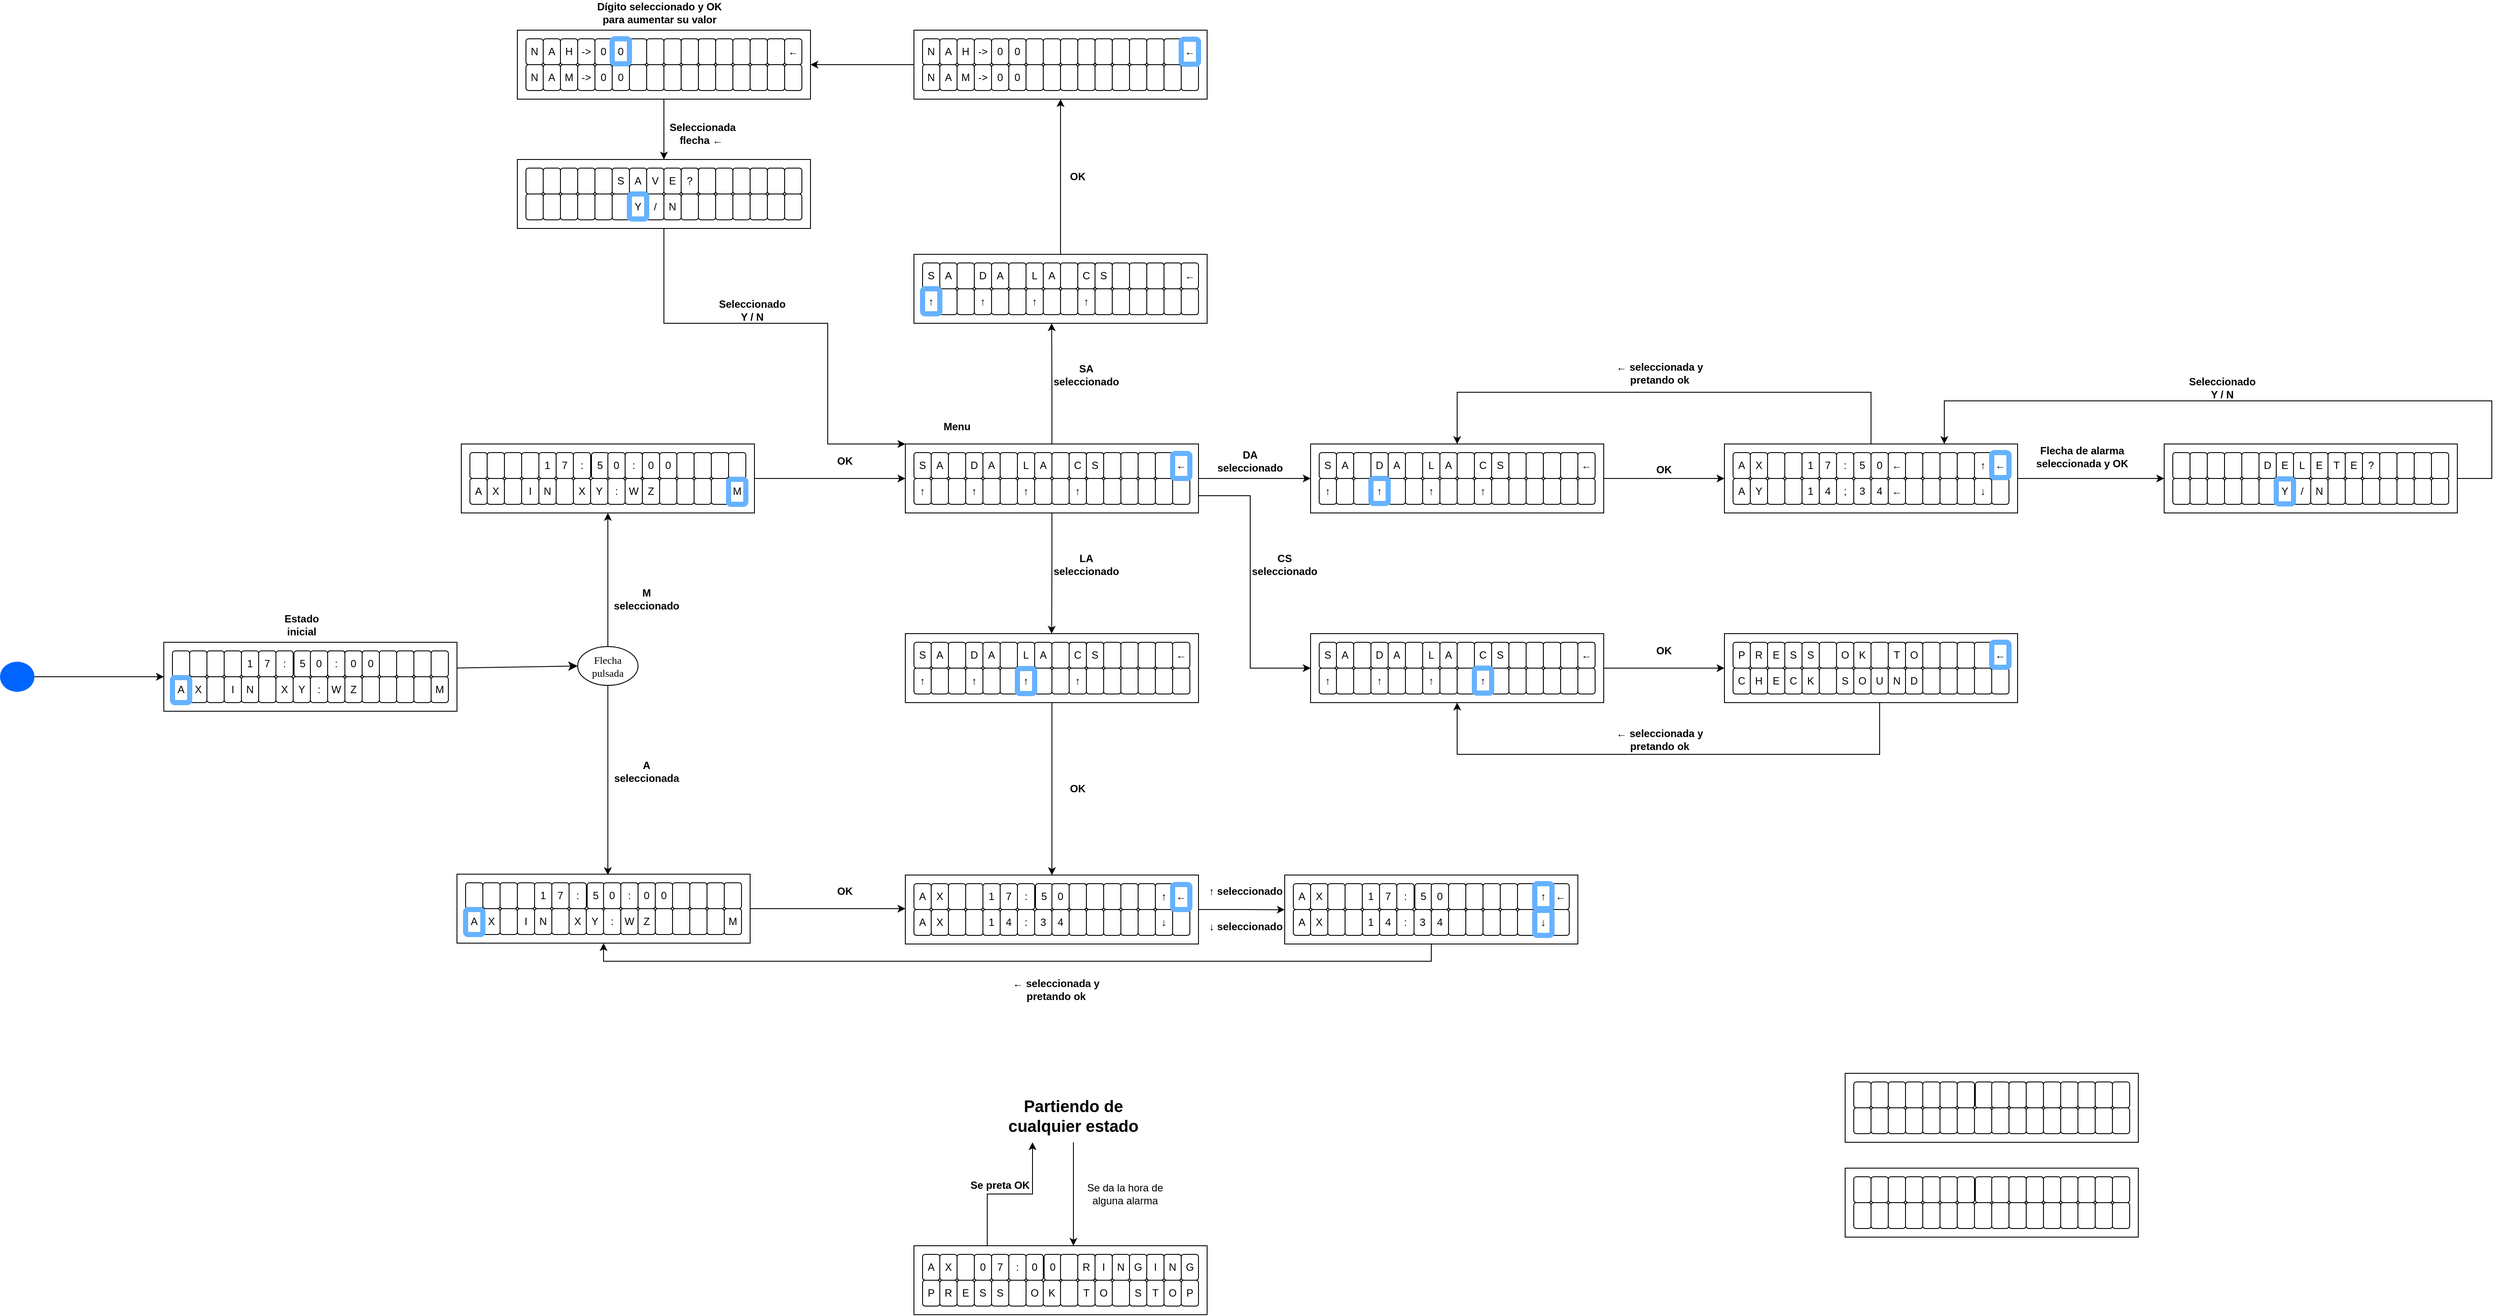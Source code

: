 <mxfile version="14.5.1" type="device"><diagram name="Page-1" id="52a04d89-c75d-2922-d76d-85b35f80e030"><mxGraphModel dx="3131" dy="2081" grid="1" gridSize="10" guides="1" tooltips="1" connect="1" arrows="1" fold="1" page="1" pageScale="1" pageWidth="1100" pageHeight="850" background="#ffffff" math="0" shadow="0"><root><mxCell id="0"/><mxCell id="1" parent="0"/><mxCell id="1fdf3b25b50cf41e-27" style="edgeStyle=none;html=1;labelBackgroundColor=none;startFill=0;startSize=8;endFill=1;endSize=8;fontFamily=Verdana;fontSize=12;entryX=0;entryY=0.5;entryDx=0;entryDy=0;" parent="1" target="1fdf3b25b50cf41e-34" edge="1"><mxGeometry relative="1" as="geometry"><mxPoint x="180" y="80" as="sourcePoint"/><mxPoint x="430" y="80" as="targetPoint"/></mxGeometry></mxCell><mxCell id="oSiovyzVi2S7VwCV0Dn2-52" style="edgeStyle=orthogonalEdgeStyle;rounded=0;orthogonalLoop=1;jettySize=auto;html=1;exitX=0.5;exitY=0;exitDx=0;exitDy=0;" parent="1" source="1fdf3b25b50cf41e-34" edge="1"><mxGeometry relative="1" as="geometry"><mxPoint x="365" y="-100" as="targetPoint"/></mxGeometry></mxCell><mxCell id="oSiovyzVi2S7VwCV0Dn2-53" style="edgeStyle=orthogonalEdgeStyle;rounded=0;orthogonalLoop=1;jettySize=auto;html=1;" parent="1" source="1fdf3b25b50cf41e-34" edge="1"><mxGeometry relative="1" as="geometry"><mxPoint x="365" y="320" as="targetPoint"/></mxGeometry></mxCell><mxCell id="1fdf3b25b50cf41e-34" value="Flecha pulsada" style="ellipse;whiteSpace=wrap;html=1;rounded=1;shadow=0;comic=0;labelBackgroundColor=none;strokeWidth=1;fontFamily=Verdana;fontSize=12;align=center;" parent="1" vertex="1"><mxGeometry x="330" y="55" width="70" height="45" as="geometry"/></mxCell><mxCell id="Zv0vTzkt4cFDPwWXaKw9-43" value="" style="group" parent="1" vertex="1" connectable="0"><mxGeometry x="190" y="319" width="340" height="80" as="geometry"/></mxCell><mxCell id="Zv0vTzkt4cFDPwWXaKw9-1" value="" style="rounded=0;whiteSpace=wrap;html=1;" parent="Zv0vTzkt4cFDPwWXaKw9-43" vertex="1"><mxGeometry width="340" height="80" as="geometry"/></mxCell><mxCell id="Zv0vTzkt4cFDPwWXaKw9-2" value="" style="rounded=1;whiteSpace=wrap;html=1;" parent="Zv0vTzkt4cFDPwWXaKw9-43" vertex="1"><mxGeometry x="10" y="10" width="20" height="30" as="geometry"/></mxCell><mxCell id="Zv0vTzkt4cFDPwWXaKw9-3" value="" style="rounded=1;whiteSpace=wrap;html=1;" parent="Zv0vTzkt4cFDPwWXaKw9-43" vertex="1"><mxGeometry x="30" y="10" width="20" height="30" as="geometry"/></mxCell><mxCell id="Zv0vTzkt4cFDPwWXaKw9-4" value="" style="rounded=1;whiteSpace=wrap;html=1;" parent="Zv0vTzkt4cFDPwWXaKw9-43" vertex="1"><mxGeometry x="50" y="10" width="20" height="30" as="geometry"/></mxCell><mxCell id="Zv0vTzkt4cFDPwWXaKw9-5" value="" style="rounded=1;whiteSpace=wrap;html=1;" parent="Zv0vTzkt4cFDPwWXaKw9-43" vertex="1"><mxGeometry x="70" y="10" width="20" height="30" as="geometry"/></mxCell><mxCell id="Zv0vTzkt4cFDPwWXaKw9-6" value="1" style="rounded=1;whiteSpace=wrap;html=1;" parent="Zv0vTzkt4cFDPwWXaKw9-43" vertex="1"><mxGeometry x="90" y="10" width="20" height="30" as="geometry"/></mxCell><mxCell id="Zv0vTzkt4cFDPwWXaKw9-7" value="7" style="rounded=1;whiteSpace=wrap;html=1;" parent="Zv0vTzkt4cFDPwWXaKw9-43" vertex="1"><mxGeometry x="110" y="10" width="20" height="30" as="geometry"/></mxCell><mxCell id="Zv0vTzkt4cFDPwWXaKw9-8" value=":" style="rounded=1;whiteSpace=wrap;html=1;" parent="Zv0vTzkt4cFDPwWXaKw9-43" vertex="1"><mxGeometry x="130" y="10" width="20" height="30" as="geometry"/></mxCell><mxCell id="Zv0vTzkt4cFDPwWXaKw9-9" value="5" style="rounded=1;whiteSpace=wrap;html=1;" parent="Zv0vTzkt4cFDPwWXaKw9-43" vertex="1"><mxGeometry x="151" y="10" width="20" height="30" as="geometry"/></mxCell><mxCell id="Zv0vTzkt4cFDPwWXaKw9-10" value="0" style="rounded=1;whiteSpace=wrap;html=1;" parent="Zv0vTzkt4cFDPwWXaKw9-43" vertex="1"><mxGeometry x="170" y="10" width="20" height="30" as="geometry"/></mxCell><mxCell id="Zv0vTzkt4cFDPwWXaKw9-11" value=":" style="rounded=1;whiteSpace=wrap;html=1;" parent="Zv0vTzkt4cFDPwWXaKw9-43" vertex="1"><mxGeometry x="190" y="10" width="20" height="30" as="geometry"/></mxCell><mxCell id="Zv0vTzkt4cFDPwWXaKw9-12" value="5" style="rounded=1;whiteSpace=wrap;html=1;" parent="Zv0vTzkt4cFDPwWXaKw9-43" vertex="1"><mxGeometry x="210" y="10" width="20" height="30" as="geometry"/></mxCell><mxCell id="Zv0vTzkt4cFDPwWXaKw9-13" value="0" style="rounded=1;whiteSpace=wrap;html=1;" parent="Zv0vTzkt4cFDPwWXaKw9-43" vertex="1"><mxGeometry x="230" y="10" width="20" height="30" as="geometry"/></mxCell><mxCell id="Zv0vTzkt4cFDPwWXaKw9-14" value="" style="rounded=1;whiteSpace=wrap;html=1;" parent="Zv0vTzkt4cFDPwWXaKw9-43" vertex="1"><mxGeometry x="250" y="10" width="20" height="30" as="geometry"/></mxCell><mxCell id="Zv0vTzkt4cFDPwWXaKw9-15" value="" style="rounded=1;whiteSpace=wrap;html=1;" parent="Zv0vTzkt4cFDPwWXaKw9-43" vertex="1"><mxGeometry x="270" y="10" width="20" height="30" as="geometry"/></mxCell><mxCell id="Zv0vTzkt4cFDPwWXaKw9-16" value="" style="rounded=1;whiteSpace=wrap;html=1;" parent="Zv0vTzkt4cFDPwWXaKw9-43" vertex="1"><mxGeometry x="290" y="10" width="20" height="30" as="geometry"/></mxCell><mxCell id="Zv0vTzkt4cFDPwWXaKw9-17" value="" style="rounded=1;whiteSpace=wrap;html=1;" parent="Zv0vTzkt4cFDPwWXaKw9-43" vertex="1"><mxGeometry x="310" y="10" width="20" height="30" as="geometry"/></mxCell><mxCell id="Zv0vTzkt4cFDPwWXaKw9-18" value="A" style="rounded=1;whiteSpace=wrap;html=1;" parent="Zv0vTzkt4cFDPwWXaKw9-43" vertex="1"><mxGeometry x="10" y="40" width="20" height="30" as="geometry"/></mxCell><mxCell id="Zv0vTzkt4cFDPwWXaKw9-19" value="" style="rounded=1;whiteSpace=wrap;html=1;" parent="Zv0vTzkt4cFDPwWXaKw9-43" vertex="1"><mxGeometry x="50" y="40" width="20" height="30" as="geometry"/></mxCell><mxCell id="Zv0vTzkt4cFDPwWXaKw9-20" value="N" style="rounded=1;whiteSpace=wrap;html=1;" parent="Zv0vTzkt4cFDPwWXaKw9-43" vertex="1"><mxGeometry x="90" y="40" width="20" height="30" as="geometry"/></mxCell><mxCell id="Zv0vTzkt4cFDPwWXaKw9-21" value="X" style="rounded=1;whiteSpace=wrap;html=1;" parent="Zv0vTzkt4cFDPwWXaKw9-43" vertex="1"><mxGeometry x="130" y="40" width="20" height="30" as="geometry"/></mxCell><mxCell id="Zv0vTzkt4cFDPwWXaKw9-22" value=":" style="rounded=1;whiteSpace=wrap;html=1;" parent="Zv0vTzkt4cFDPwWXaKw9-43" vertex="1"><mxGeometry x="170" y="40" width="20" height="30" as="geometry"/></mxCell><mxCell id="Zv0vTzkt4cFDPwWXaKw9-23" value="X" style="rounded=1;whiteSpace=wrap;html=1;" parent="Zv0vTzkt4cFDPwWXaKw9-43" vertex="1"><mxGeometry x="30" y="40" width="20" height="30" as="geometry"/></mxCell><mxCell id="Zv0vTzkt4cFDPwWXaKw9-24" value="I" style="rounded=1;whiteSpace=wrap;html=1;" parent="Zv0vTzkt4cFDPwWXaKw9-43" vertex="1"><mxGeometry x="70" y="40" width="20" height="30" as="geometry"/></mxCell><mxCell id="Zv0vTzkt4cFDPwWXaKw9-26" value="" style="rounded=1;whiteSpace=wrap;html=1;" parent="Zv0vTzkt4cFDPwWXaKw9-43" vertex="1"><mxGeometry x="110" y="40" width="20" height="30" as="geometry"/></mxCell><mxCell id="Zv0vTzkt4cFDPwWXaKw9-27" value="Y" style="rounded=1;whiteSpace=wrap;html=1;" parent="Zv0vTzkt4cFDPwWXaKw9-43" vertex="1"><mxGeometry x="150" y="40" width="20" height="30" as="geometry"/></mxCell><mxCell id="Zv0vTzkt4cFDPwWXaKw9-28" value="" style="rounded=1;whiteSpace=wrap;html=1;" parent="Zv0vTzkt4cFDPwWXaKw9-43" vertex="1"><mxGeometry x="190" y="10" width="20" height="30" as="geometry"/></mxCell><mxCell id="Zv0vTzkt4cFDPwWXaKw9-29" value="" style="rounded=1;whiteSpace=wrap;html=1;" parent="Zv0vTzkt4cFDPwWXaKw9-43" vertex="1"><mxGeometry x="210" y="10" width="20" height="30" as="geometry"/></mxCell><mxCell id="Zv0vTzkt4cFDPwWXaKw9-30" value="" style="rounded=1;whiteSpace=wrap;html=1;" parent="Zv0vTzkt4cFDPwWXaKw9-43" vertex="1"><mxGeometry x="190" y="10" width="20" height="30" as="geometry"/></mxCell><mxCell id="Zv0vTzkt4cFDPwWXaKw9-31" value="" style="rounded=1;whiteSpace=wrap;html=1;" parent="Zv0vTzkt4cFDPwWXaKw9-43" vertex="1"><mxGeometry x="210" y="10" width="20" height="30" as="geometry"/></mxCell><mxCell id="Zv0vTzkt4cFDPwWXaKw9-32" value=":" style="rounded=1;whiteSpace=wrap;html=1;" parent="Zv0vTzkt4cFDPwWXaKw9-43" vertex="1"><mxGeometry x="190" y="10" width="20" height="30" as="geometry"/></mxCell><mxCell id="Zv0vTzkt4cFDPwWXaKw9-33" value="0" style="rounded=1;whiteSpace=wrap;html=1;" parent="Zv0vTzkt4cFDPwWXaKw9-43" vertex="1"><mxGeometry x="210" y="10" width="20" height="30" as="geometry"/></mxCell><mxCell id="Zv0vTzkt4cFDPwWXaKw9-34" value="" style="rounded=1;whiteSpace=wrap;html=1;" parent="Zv0vTzkt4cFDPwWXaKw9-43" vertex="1"><mxGeometry x="270" y="10" width="20" height="30" as="geometry"/></mxCell><mxCell id="Zv0vTzkt4cFDPwWXaKw9-35" value="" style="rounded=1;whiteSpace=wrap;html=1;" parent="Zv0vTzkt4cFDPwWXaKw9-43" vertex="1"><mxGeometry x="290" y="10" width="20" height="30" as="geometry"/></mxCell><mxCell id="Zv0vTzkt4cFDPwWXaKw9-36" value="W" style="rounded=1;whiteSpace=wrap;html=1;" parent="Zv0vTzkt4cFDPwWXaKw9-43" vertex="1"><mxGeometry x="190" y="40" width="20" height="30" as="geometry"/></mxCell><mxCell id="Zv0vTzkt4cFDPwWXaKw9-37" value="Z" style="rounded=1;whiteSpace=wrap;html=1;" parent="Zv0vTzkt4cFDPwWXaKw9-43" vertex="1"><mxGeometry x="210" y="40" width="20" height="30" as="geometry"/></mxCell><mxCell id="Zv0vTzkt4cFDPwWXaKw9-38" value="" style="rounded=1;whiteSpace=wrap;html=1;" parent="Zv0vTzkt4cFDPwWXaKw9-43" vertex="1"><mxGeometry x="270" y="40" width="20" height="30" as="geometry"/></mxCell><mxCell id="Zv0vTzkt4cFDPwWXaKw9-39" value="" style="rounded=1;whiteSpace=wrap;html=1;" parent="Zv0vTzkt4cFDPwWXaKw9-43" vertex="1"><mxGeometry x="290" y="40" width="20" height="30" as="geometry"/></mxCell><mxCell id="Zv0vTzkt4cFDPwWXaKw9-40" value="" style="rounded=1;whiteSpace=wrap;html=1;" parent="Zv0vTzkt4cFDPwWXaKw9-43" vertex="1"><mxGeometry x="250" y="40" width="20" height="30" as="geometry"/></mxCell><mxCell id="Zv0vTzkt4cFDPwWXaKw9-41" value="" style="rounded=1;whiteSpace=wrap;html=1;" parent="Zv0vTzkt4cFDPwWXaKw9-43" vertex="1"><mxGeometry x="230" y="40" width="20" height="30" as="geometry"/></mxCell><mxCell id="Zv0vTzkt4cFDPwWXaKw9-42" value="M" style="rounded=1;whiteSpace=wrap;html=1;" parent="Zv0vTzkt4cFDPwWXaKw9-43" vertex="1"><mxGeometry x="310" y="40" width="20" height="30" as="geometry"/></mxCell><mxCell id="oSiovyzVi2S7VwCV0Dn2-44" value="" style="rounded=1;whiteSpace=wrap;html=1;fillColor=none;shadow=0;strokeWidth=6;strokeColor=#66B2FF;" parent="Zv0vTzkt4cFDPwWXaKw9-43" vertex="1"><mxGeometry x="10" y="41" width="20" height="29" as="geometry"/></mxCell><mxCell id="oSiovyzVi2S7VwCV0Dn2-54" value="&lt;b&gt;M seleccionado&lt;/b&gt;" style="text;html=1;strokeColor=none;fillColor=none;align=center;verticalAlign=middle;whiteSpace=wrap;rounded=0;shadow=0;" parent="1" vertex="1"><mxGeometry x="370" y="-10" width="80" height="20" as="geometry"/></mxCell><mxCell id="oSiovyzVi2S7VwCV0Dn2-55" value="&lt;b&gt;A seleccionada&lt;/b&gt;" style="text;html=1;strokeColor=none;fillColor=none;align=center;verticalAlign=middle;whiteSpace=wrap;rounded=0;shadow=0;" parent="1" vertex="1"><mxGeometry x="370" y="190" width="80" height="20" as="geometry"/></mxCell><mxCell id="oSiovyzVi2S7VwCV0Dn2-56" value="" style="group" parent="1" vertex="1" connectable="0"><mxGeometry x="195" y="-180" width="340" height="80" as="geometry"/></mxCell><mxCell id="oSiovyzVi2S7VwCV0Dn2-57" value="" style="rounded=0;whiteSpace=wrap;html=1;" parent="oSiovyzVi2S7VwCV0Dn2-56" vertex="1"><mxGeometry width="340" height="80" as="geometry"/></mxCell><mxCell id="oSiovyzVi2S7VwCV0Dn2-58" value="" style="rounded=1;whiteSpace=wrap;html=1;" parent="oSiovyzVi2S7VwCV0Dn2-56" vertex="1"><mxGeometry x="10" y="10" width="20" height="30" as="geometry"/></mxCell><mxCell id="oSiovyzVi2S7VwCV0Dn2-59" value="" style="rounded=1;whiteSpace=wrap;html=1;" parent="oSiovyzVi2S7VwCV0Dn2-56" vertex="1"><mxGeometry x="30" y="10" width="20" height="30" as="geometry"/></mxCell><mxCell id="oSiovyzVi2S7VwCV0Dn2-60" value="" style="rounded=1;whiteSpace=wrap;html=1;" parent="oSiovyzVi2S7VwCV0Dn2-56" vertex="1"><mxGeometry x="50" y="10" width="20" height="30" as="geometry"/></mxCell><mxCell id="oSiovyzVi2S7VwCV0Dn2-61" value="" style="rounded=1;whiteSpace=wrap;html=1;" parent="oSiovyzVi2S7VwCV0Dn2-56" vertex="1"><mxGeometry x="70" y="10" width="20" height="30" as="geometry"/></mxCell><mxCell id="oSiovyzVi2S7VwCV0Dn2-62" value="1" style="rounded=1;whiteSpace=wrap;html=1;" parent="oSiovyzVi2S7VwCV0Dn2-56" vertex="1"><mxGeometry x="90" y="10" width="20" height="30" as="geometry"/></mxCell><mxCell id="oSiovyzVi2S7VwCV0Dn2-63" value="7" style="rounded=1;whiteSpace=wrap;html=1;" parent="oSiovyzVi2S7VwCV0Dn2-56" vertex="1"><mxGeometry x="110" y="10" width="20" height="30" as="geometry"/></mxCell><mxCell id="oSiovyzVi2S7VwCV0Dn2-64" value=":" style="rounded=1;whiteSpace=wrap;html=1;" parent="oSiovyzVi2S7VwCV0Dn2-56" vertex="1"><mxGeometry x="130" y="10" width="20" height="30" as="geometry"/></mxCell><mxCell id="oSiovyzVi2S7VwCV0Dn2-65" value="5" style="rounded=1;whiteSpace=wrap;html=1;" parent="oSiovyzVi2S7VwCV0Dn2-56" vertex="1"><mxGeometry x="151" y="10" width="20" height="30" as="geometry"/></mxCell><mxCell id="oSiovyzVi2S7VwCV0Dn2-66" value="0" style="rounded=1;whiteSpace=wrap;html=1;" parent="oSiovyzVi2S7VwCV0Dn2-56" vertex="1"><mxGeometry x="170" y="10" width="20" height="30" as="geometry"/></mxCell><mxCell id="oSiovyzVi2S7VwCV0Dn2-67" value=":" style="rounded=1;whiteSpace=wrap;html=1;" parent="oSiovyzVi2S7VwCV0Dn2-56" vertex="1"><mxGeometry x="190" y="10" width="20" height="30" as="geometry"/></mxCell><mxCell id="oSiovyzVi2S7VwCV0Dn2-68" value="5" style="rounded=1;whiteSpace=wrap;html=1;" parent="oSiovyzVi2S7VwCV0Dn2-56" vertex="1"><mxGeometry x="210" y="10" width="20" height="30" as="geometry"/></mxCell><mxCell id="oSiovyzVi2S7VwCV0Dn2-69" value="0" style="rounded=1;whiteSpace=wrap;html=1;" parent="oSiovyzVi2S7VwCV0Dn2-56" vertex="1"><mxGeometry x="230" y="10" width="20" height="30" as="geometry"/></mxCell><mxCell id="oSiovyzVi2S7VwCV0Dn2-70" value="" style="rounded=1;whiteSpace=wrap;html=1;" parent="oSiovyzVi2S7VwCV0Dn2-56" vertex="1"><mxGeometry x="250" y="10" width="20" height="30" as="geometry"/></mxCell><mxCell id="oSiovyzVi2S7VwCV0Dn2-71" value="" style="rounded=1;whiteSpace=wrap;html=1;" parent="oSiovyzVi2S7VwCV0Dn2-56" vertex="1"><mxGeometry x="270" y="10" width="20" height="30" as="geometry"/></mxCell><mxCell id="oSiovyzVi2S7VwCV0Dn2-72" value="" style="rounded=1;whiteSpace=wrap;html=1;" parent="oSiovyzVi2S7VwCV0Dn2-56" vertex="1"><mxGeometry x="290" y="10" width="20" height="30" as="geometry"/></mxCell><mxCell id="oSiovyzVi2S7VwCV0Dn2-73" value="" style="rounded=1;whiteSpace=wrap;html=1;" parent="oSiovyzVi2S7VwCV0Dn2-56" vertex="1"><mxGeometry x="310" y="10" width="20" height="30" as="geometry"/></mxCell><mxCell id="oSiovyzVi2S7VwCV0Dn2-74" value="A" style="rounded=1;whiteSpace=wrap;html=1;" parent="oSiovyzVi2S7VwCV0Dn2-56" vertex="1"><mxGeometry x="10" y="40" width="20" height="30" as="geometry"/></mxCell><mxCell id="oSiovyzVi2S7VwCV0Dn2-75" value="" style="rounded=1;whiteSpace=wrap;html=1;" parent="oSiovyzVi2S7VwCV0Dn2-56" vertex="1"><mxGeometry x="50" y="40" width="20" height="30" as="geometry"/></mxCell><mxCell id="oSiovyzVi2S7VwCV0Dn2-76" value="N" style="rounded=1;whiteSpace=wrap;html=1;" parent="oSiovyzVi2S7VwCV0Dn2-56" vertex="1"><mxGeometry x="90" y="40" width="20" height="30" as="geometry"/></mxCell><mxCell id="oSiovyzVi2S7VwCV0Dn2-77" value="X" style="rounded=1;whiteSpace=wrap;html=1;" parent="oSiovyzVi2S7VwCV0Dn2-56" vertex="1"><mxGeometry x="130" y="40" width="20" height="30" as="geometry"/></mxCell><mxCell id="oSiovyzVi2S7VwCV0Dn2-78" value=":" style="rounded=1;whiteSpace=wrap;html=1;" parent="oSiovyzVi2S7VwCV0Dn2-56" vertex="1"><mxGeometry x="170" y="40" width="20" height="30" as="geometry"/></mxCell><mxCell id="oSiovyzVi2S7VwCV0Dn2-79" value="X" style="rounded=1;whiteSpace=wrap;html=1;" parent="oSiovyzVi2S7VwCV0Dn2-56" vertex="1"><mxGeometry x="30" y="40" width="20" height="30" as="geometry"/></mxCell><mxCell id="oSiovyzVi2S7VwCV0Dn2-80" value="I" style="rounded=1;whiteSpace=wrap;html=1;" parent="oSiovyzVi2S7VwCV0Dn2-56" vertex="1"><mxGeometry x="70" y="40" width="20" height="30" as="geometry"/></mxCell><mxCell id="oSiovyzVi2S7VwCV0Dn2-81" value="" style="rounded=1;whiteSpace=wrap;html=1;" parent="oSiovyzVi2S7VwCV0Dn2-56" vertex="1"><mxGeometry x="110" y="40" width="20" height="30" as="geometry"/></mxCell><mxCell id="oSiovyzVi2S7VwCV0Dn2-82" value="Y" style="rounded=1;whiteSpace=wrap;html=1;" parent="oSiovyzVi2S7VwCV0Dn2-56" vertex="1"><mxGeometry x="150" y="40" width="20" height="30" as="geometry"/></mxCell><mxCell id="oSiovyzVi2S7VwCV0Dn2-83" value="" style="rounded=1;whiteSpace=wrap;html=1;" parent="oSiovyzVi2S7VwCV0Dn2-56" vertex="1"><mxGeometry x="190" y="10" width="20" height="30" as="geometry"/></mxCell><mxCell id="oSiovyzVi2S7VwCV0Dn2-84" value="" style="rounded=1;whiteSpace=wrap;html=1;" parent="oSiovyzVi2S7VwCV0Dn2-56" vertex="1"><mxGeometry x="210" y="10" width="20" height="30" as="geometry"/></mxCell><mxCell id="oSiovyzVi2S7VwCV0Dn2-85" value="" style="rounded=1;whiteSpace=wrap;html=1;" parent="oSiovyzVi2S7VwCV0Dn2-56" vertex="1"><mxGeometry x="190" y="10" width="20" height="30" as="geometry"/></mxCell><mxCell id="oSiovyzVi2S7VwCV0Dn2-86" value="" style="rounded=1;whiteSpace=wrap;html=1;" parent="oSiovyzVi2S7VwCV0Dn2-56" vertex="1"><mxGeometry x="210" y="10" width="20" height="30" as="geometry"/></mxCell><mxCell id="oSiovyzVi2S7VwCV0Dn2-87" value=":" style="rounded=1;whiteSpace=wrap;html=1;" parent="oSiovyzVi2S7VwCV0Dn2-56" vertex="1"><mxGeometry x="190" y="10" width="20" height="30" as="geometry"/></mxCell><mxCell id="oSiovyzVi2S7VwCV0Dn2-88" value="0" style="rounded=1;whiteSpace=wrap;html=1;" parent="oSiovyzVi2S7VwCV0Dn2-56" vertex="1"><mxGeometry x="210" y="10" width="20" height="30" as="geometry"/></mxCell><mxCell id="oSiovyzVi2S7VwCV0Dn2-89" value="" style="rounded=1;whiteSpace=wrap;html=1;" parent="oSiovyzVi2S7VwCV0Dn2-56" vertex="1"><mxGeometry x="270" y="10" width="20" height="30" as="geometry"/></mxCell><mxCell id="oSiovyzVi2S7VwCV0Dn2-90" value="" style="rounded=1;whiteSpace=wrap;html=1;" parent="oSiovyzVi2S7VwCV0Dn2-56" vertex="1"><mxGeometry x="290" y="10" width="20" height="30" as="geometry"/></mxCell><mxCell id="oSiovyzVi2S7VwCV0Dn2-91" value="W" style="rounded=1;whiteSpace=wrap;html=1;" parent="oSiovyzVi2S7VwCV0Dn2-56" vertex="1"><mxGeometry x="190" y="40" width="20" height="30" as="geometry"/></mxCell><mxCell id="oSiovyzVi2S7VwCV0Dn2-92" value="Z" style="rounded=1;whiteSpace=wrap;html=1;" parent="oSiovyzVi2S7VwCV0Dn2-56" vertex="1"><mxGeometry x="210" y="40" width="20" height="30" as="geometry"/></mxCell><mxCell id="oSiovyzVi2S7VwCV0Dn2-93" value="" style="rounded=1;whiteSpace=wrap;html=1;" parent="oSiovyzVi2S7VwCV0Dn2-56" vertex="1"><mxGeometry x="270" y="40" width="20" height="30" as="geometry"/></mxCell><mxCell id="oSiovyzVi2S7VwCV0Dn2-94" value="" style="rounded=1;whiteSpace=wrap;html=1;" parent="oSiovyzVi2S7VwCV0Dn2-56" vertex="1"><mxGeometry x="290" y="40" width="20" height="30" as="geometry"/></mxCell><mxCell id="oSiovyzVi2S7VwCV0Dn2-95" value="" style="rounded=1;whiteSpace=wrap;html=1;" parent="oSiovyzVi2S7VwCV0Dn2-56" vertex="1"><mxGeometry x="250" y="40" width="20" height="30" as="geometry"/></mxCell><mxCell id="oSiovyzVi2S7VwCV0Dn2-96" value="" style="rounded=1;whiteSpace=wrap;html=1;" parent="oSiovyzVi2S7VwCV0Dn2-56" vertex="1"><mxGeometry x="230" y="40" width="20" height="30" as="geometry"/></mxCell><mxCell id="oSiovyzVi2S7VwCV0Dn2-97" value="M" style="rounded=1;whiteSpace=wrap;html=1;" parent="oSiovyzVi2S7VwCV0Dn2-56" vertex="1"><mxGeometry x="310" y="40" width="20" height="30" as="geometry"/></mxCell><mxCell id="oSiovyzVi2S7VwCV0Dn2-98" value="" style="rounded=1;whiteSpace=wrap;html=1;fillColor=none;shadow=0;strokeWidth=6;strokeColor=#66B2FF;" parent="oSiovyzVi2S7VwCV0Dn2-56" vertex="1"><mxGeometry x="310" y="41" width="20" height="29" as="geometry"/></mxCell><mxCell id="oSiovyzVi2S7VwCV0Dn2-100" value="" style="group" parent="1" vertex="1" connectable="0"><mxGeometry x="-150" y="50" width="340" height="80" as="geometry"/></mxCell><mxCell id="oSiovyzVi2S7VwCV0Dn2-101" value="" style="rounded=0;whiteSpace=wrap;html=1;" parent="oSiovyzVi2S7VwCV0Dn2-100" vertex="1"><mxGeometry width="340" height="80" as="geometry"/></mxCell><mxCell id="oSiovyzVi2S7VwCV0Dn2-102" value="" style="rounded=1;whiteSpace=wrap;html=1;" parent="oSiovyzVi2S7VwCV0Dn2-100" vertex="1"><mxGeometry x="10" y="10" width="20" height="30" as="geometry"/></mxCell><mxCell id="oSiovyzVi2S7VwCV0Dn2-103" value="" style="rounded=1;whiteSpace=wrap;html=1;" parent="oSiovyzVi2S7VwCV0Dn2-100" vertex="1"><mxGeometry x="30" y="10" width="20" height="30" as="geometry"/></mxCell><mxCell id="oSiovyzVi2S7VwCV0Dn2-104" value="" style="rounded=1;whiteSpace=wrap;html=1;" parent="oSiovyzVi2S7VwCV0Dn2-100" vertex="1"><mxGeometry x="50" y="10" width="20" height="30" as="geometry"/></mxCell><mxCell id="oSiovyzVi2S7VwCV0Dn2-105" value="" style="rounded=1;whiteSpace=wrap;html=1;" parent="oSiovyzVi2S7VwCV0Dn2-100" vertex="1"><mxGeometry x="70" y="10" width="20" height="30" as="geometry"/></mxCell><mxCell id="oSiovyzVi2S7VwCV0Dn2-106" value="1" style="rounded=1;whiteSpace=wrap;html=1;" parent="oSiovyzVi2S7VwCV0Dn2-100" vertex="1"><mxGeometry x="90" y="10" width="20" height="30" as="geometry"/></mxCell><mxCell id="oSiovyzVi2S7VwCV0Dn2-107" value="7" style="rounded=1;whiteSpace=wrap;html=1;" parent="oSiovyzVi2S7VwCV0Dn2-100" vertex="1"><mxGeometry x="110" y="10" width="20" height="30" as="geometry"/></mxCell><mxCell id="oSiovyzVi2S7VwCV0Dn2-108" value=":" style="rounded=1;whiteSpace=wrap;html=1;" parent="oSiovyzVi2S7VwCV0Dn2-100" vertex="1"><mxGeometry x="130" y="10" width="20" height="30" as="geometry"/></mxCell><mxCell id="oSiovyzVi2S7VwCV0Dn2-109" value="5" style="rounded=1;whiteSpace=wrap;html=1;" parent="oSiovyzVi2S7VwCV0Dn2-100" vertex="1"><mxGeometry x="151" y="10" width="20" height="30" as="geometry"/></mxCell><mxCell id="oSiovyzVi2S7VwCV0Dn2-110" value="0" style="rounded=1;whiteSpace=wrap;html=1;" parent="oSiovyzVi2S7VwCV0Dn2-100" vertex="1"><mxGeometry x="170" y="10" width="20" height="30" as="geometry"/></mxCell><mxCell id="oSiovyzVi2S7VwCV0Dn2-111" value=":" style="rounded=1;whiteSpace=wrap;html=1;" parent="oSiovyzVi2S7VwCV0Dn2-100" vertex="1"><mxGeometry x="190" y="10" width="20" height="30" as="geometry"/></mxCell><mxCell id="oSiovyzVi2S7VwCV0Dn2-112" value="5" style="rounded=1;whiteSpace=wrap;html=1;" parent="oSiovyzVi2S7VwCV0Dn2-100" vertex="1"><mxGeometry x="210" y="10" width="20" height="30" as="geometry"/></mxCell><mxCell id="oSiovyzVi2S7VwCV0Dn2-113" value="0" style="rounded=1;whiteSpace=wrap;html=1;" parent="oSiovyzVi2S7VwCV0Dn2-100" vertex="1"><mxGeometry x="230" y="10" width="20" height="30" as="geometry"/></mxCell><mxCell id="oSiovyzVi2S7VwCV0Dn2-114" value="" style="rounded=1;whiteSpace=wrap;html=1;" parent="oSiovyzVi2S7VwCV0Dn2-100" vertex="1"><mxGeometry x="250" y="10" width="20" height="30" as="geometry"/></mxCell><mxCell id="oSiovyzVi2S7VwCV0Dn2-115" value="" style="rounded=1;whiteSpace=wrap;html=1;" parent="oSiovyzVi2S7VwCV0Dn2-100" vertex="1"><mxGeometry x="270" y="10" width="20" height="30" as="geometry"/></mxCell><mxCell id="oSiovyzVi2S7VwCV0Dn2-116" value="" style="rounded=1;whiteSpace=wrap;html=1;" parent="oSiovyzVi2S7VwCV0Dn2-100" vertex="1"><mxGeometry x="290" y="10" width="20" height="30" as="geometry"/></mxCell><mxCell id="oSiovyzVi2S7VwCV0Dn2-117" value="" style="rounded=1;whiteSpace=wrap;html=1;" parent="oSiovyzVi2S7VwCV0Dn2-100" vertex="1"><mxGeometry x="310" y="10" width="20" height="30" as="geometry"/></mxCell><mxCell id="oSiovyzVi2S7VwCV0Dn2-118" value="A" style="rounded=1;whiteSpace=wrap;html=1;" parent="oSiovyzVi2S7VwCV0Dn2-100" vertex="1"><mxGeometry x="10" y="40" width="20" height="30" as="geometry"/></mxCell><mxCell id="oSiovyzVi2S7VwCV0Dn2-119" value="" style="rounded=1;whiteSpace=wrap;html=1;" parent="oSiovyzVi2S7VwCV0Dn2-100" vertex="1"><mxGeometry x="50" y="40" width="20" height="30" as="geometry"/></mxCell><mxCell id="oSiovyzVi2S7VwCV0Dn2-120" value="N" style="rounded=1;whiteSpace=wrap;html=1;" parent="oSiovyzVi2S7VwCV0Dn2-100" vertex="1"><mxGeometry x="90" y="40" width="20" height="30" as="geometry"/></mxCell><mxCell id="oSiovyzVi2S7VwCV0Dn2-121" value="X" style="rounded=1;whiteSpace=wrap;html=1;" parent="oSiovyzVi2S7VwCV0Dn2-100" vertex="1"><mxGeometry x="130" y="40" width="20" height="30" as="geometry"/></mxCell><mxCell id="oSiovyzVi2S7VwCV0Dn2-122" value=":" style="rounded=1;whiteSpace=wrap;html=1;" parent="oSiovyzVi2S7VwCV0Dn2-100" vertex="1"><mxGeometry x="170" y="40" width="20" height="30" as="geometry"/></mxCell><mxCell id="oSiovyzVi2S7VwCV0Dn2-123" value="X" style="rounded=1;whiteSpace=wrap;html=1;" parent="oSiovyzVi2S7VwCV0Dn2-100" vertex="1"><mxGeometry x="30" y="40" width="20" height="30" as="geometry"/></mxCell><mxCell id="oSiovyzVi2S7VwCV0Dn2-124" value="I" style="rounded=1;whiteSpace=wrap;html=1;" parent="oSiovyzVi2S7VwCV0Dn2-100" vertex="1"><mxGeometry x="70" y="40" width="20" height="30" as="geometry"/></mxCell><mxCell id="oSiovyzVi2S7VwCV0Dn2-125" value="" style="rounded=1;whiteSpace=wrap;html=1;" parent="oSiovyzVi2S7VwCV0Dn2-100" vertex="1"><mxGeometry x="110" y="40" width="20" height="30" as="geometry"/></mxCell><mxCell id="oSiovyzVi2S7VwCV0Dn2-126" value="Y" style="rounded=1;whiteSpace=wrap;html=1;" parent="oSiovyzVi2S7VwCV0Dn2-100" vertex="1"><mxGeometry x="150" y="40" width="20" height="30" as="geometry"/></mxCell><mxCell id="oSiovyzVi2S7VwCV0Dn2-127" value="" style="rounded=1;whiteSpace=wrap;html=1;" parent="oSiovyzVi2S7VwCV0Dn2-100" vertex="1"><mxGeometry x="190" y="10" width="20" height="30" as="geometry"/></mxCell><mxCell id="oSiovyzVi2S7VwCV0Dn2-128" value="" style="rounded=1;whiteSpace=wrap;html=1;" parent="oSiovyzVi2S7VwCV0Dn2-100" vertex="1"><mxGeometry x="210" y="10" width="20" height="30" as="geometry"/></mxCell><mxCell id="oSiovyzVi2S7VwCV0Dn2-129" value="" style="rounded=1;whiteSpace=wrap;html=1;" parent="oSiovyzVi2S7VwCV0Dn2-100" vertex="1"><mxGeometry x="190" y="10" width="20" height="30" as="geometry"/></mxCell><mxCell id="oSiovyzVi2S7VwCV0Dn2-130" value="" style="rounded=1;whiteSpace=wrap;html=1;" parent="oSiovyzVi2S7VwCV0Dn2-100" vertex="1"><mxGeometry x="210" y="10" width="20" height="30" as="geometry"/></mxCell><mxCell id="oSiovyzVi2S7VwCV0Dn2-131" value=":" style="rounded=1;whiteSpace=wrap;html=1;" parent="oSiovyzVi2S7VwCV0Dn2-100" vertex="1"><mxGeometry x="190" y="10" width="20" height="30" as="geometry"/></mxCell><mxCell id="oSiovyzVi2S7VwCV0Dn2-132" value="0" style="rounded=1;whiteSpace=wrap;html=1;" parent="oSiovyzVi2S7VwCV0Dn2-100" vertex="1"><mxGeometry x="210" y="10" width="20" height="30" as="geometry"/></mxCell><mxCell id="oSiovyzVi2S7VwCV0Dn2-133" value="" style="rounded=1;whiteSpace=wrap;html=1;" parent="oSiovyzVi2S7VwCV0Dn2-100" vertex="1"><mxGeometry x="270" y="10" width="20" height="30" as="geometry"/></mxCell><mxCell id="oSiovyzVi2S7VwCV0Dn2-134" value="" style="rounded=1;whiteSpace=wrap;html=1;" parent="oSiovyzVi2S7VwCV0Dn2-100" vertex="1"><mxGeometry x="290" y="10" width="20" height="30" as="geometry"/></mxCell><mxCell id="oSiovyzVi2S7VwCV0Dn2-135" value="W" style="rounded=1;whiteSpace=wrap;html=1;" parent="oSiovyzVi2S7VwCV0Dn2-100" vertex="1"><mxGeometry x="190" y="40" width="20" height="30" as="geometry"/></mxCell><mxCell id="oSiovyzVi2S7VwCV0Dn2-136" value="Z" style="rounded=1;whiteSpace=wrap;html=1;" parent="oSiovyzVi2S7VwCV0Dn2-100" vertex="1"><mxGeometry x="210" y="40" width="20" height="30" as="geometry"/></mxCell><mxCell id="oSiovyzVi2S7VwCV0Dn2-137" value="" style="rounded=1;whiteSpace=wrap;html=1;" parent="oSiovyzVi2S7VwCV0Dn2-100" vertex="1"><mxGeometry x="270" y="40" width="20" height="30" as="geometry"/></mxCell><mxCell id="oSiovyzVi2S7VwCV0Dn2-138" value="" style="rounded=1;whiteSpace=wrap;html=1;" parent="oSiovyzVi2S7VwCV0Dn2-100" vertex="1"><mxGeometry x="290" y="40" width="20" height="30" as="geometry"/></mxCell><mxCell id="oSiovyzVi2S7VwCV0Dn2-139" value="" style="rounded=1;whiteSpace=wrap;html=1;" parent="oSiovyzVi2S7VwCV0Dn2-100" vertex="1"><mxGeometry x="250" y="40" width="20" height="30" as="geometry"/></mxCell><mxCell id="oSiovyzVi2S7VwCV0Dn2-140" value="" style="rounded=1;whiteSpace=wrap;html=1;" parent="oSiovyzVi2S7VwCV0Dn2-100" vertex="1"><mxGeometry x="230" y="40" width="20" height="30" as="geometry"/></mxCell><mxCell id="oSiovyzVi2S7VwCV0Dn2-141" value="M" style="rounded=1;whiteSpace=wrap;html=1;" parent="oSiovyzVi2S7VwCV0Dn2-100" vertex="1"><mxGeometry x="310" y="40" width="20" height="30" as="geometry"/></mxCell><mxCell id="oSiovyzVi2S7VwCV0Dn2-142" value="" style="rounded=1;whiteSpace=wrap;html=1;fillColor=none;shadow=0;strokeWidth=6;strokeColor=#66B2FF;" parent="oSiovyzVi2S7VwCV0Dn2-100" vertex="1"><mxGeometry x="10" y="41" width="20" height="29" as="geometry"/></mxCell><mxCell id="oSiovyzVi2S7VwCV0Dn2-143" value="&lt;b&gt;Estado inicial&lt;/b&gt;" style="text;html=1;strokeColor=none;fillColor=none;align=center;verticalAlign=middle;whiteSpace=wrap;rounded=0;" parent="1" vertex="1"><mxGeometry x="-10" y="20" width="40" height="20" as="geometry"/></mxCell><mxCell id="oSiovyzVi2S7VwCV0Dn2-144" style="edgeStyle=orthogonalEdgeStyle;rounded=0;orthogonalLoop=1;jettySize=auto;html=1;" parent="1" source="oSiovyzVi2S7VwCV0Dn2-57" edge="1"><mxGeometry relative="1" as="geometry"><mxPoint x="710" y="-140" as="targetPoint"/></mxGeometry></mxCell><mxCell id="oSiovyzVi2S7VwCV0Dn2-145" value="&lt;b&gt;OK&lt;/b&gt;" style="text;html=1;strokeColor=none;fillColor=none;align=center;verticalAlign=middle;whiteSpace=wrap;rounded=0;shadow=0;" parent="1" vertex="1"><mxGeometry x="620" y="-170" width="40" height="20" as="geometry"/></mxCell><mxCell id="oSiovyzVi2S7VwCV0Dn2-146" style="edgeStyle=orthogonalEdgeStyle;rounded=0;orthogonalLoop=1;jettySize=auto;html=1;exitX=1;exitY=0.5;exitDx=0;exitDy=0;" parent="1" source="Zv0vTzkt4cFDPwWXaKw9-1" edge="1"><mxGeometry relative="1" as="geometry"><mxPoint x="710" y="359" as="targetPoint"/></mxGeometry></mxCell><mxCell id="oSiovyzVi2S7VwCV0Dn2-147" value="&lt;b&gt;OK&lt;/b&gt;" style="text;html=1;strokeColor=none;fillColor=none;align=center;verticalAlign=middle;whiteSpace=wrap;rounded=0;shadow=0;" parent="1" vertex="1"><mxGeometry x="620" y="329" width="40" height="20" as="geometry"/></mxCell><mxCell id="oSiovyzVi2S7VwCV0Dn2-148" value="" style="group" parent="1" vertex="1" connectable="0"><mxGeometry x="710" y="-180" width="340" height="80" as="geometry"/></mxCell><mxCell id="oSiovyzVi2S7VwCV0Dn2-149" value="" style="rounded=0;whiteSpace=wrap;html=1;" parent="oSiovyzVi2S7VwCV0Dn2-148" vertex="1"><mxGeometry width="340" height="80" as="geometry"/></mxCell><mxCell id="oSiovyzVi2S7VwCV0Dn2-150" value="S" style="rounded=1;whiteSpace=wrap;html=1;" parent="oSiovyzVi2S7VwCV0Dn2-148" vertex="1"><mxGeometry x="10" y="10" width="20" height="30" as="geometry"/></mxCell><mxCell id="oSiovyzVi2S7VwCV0Dn2-151" value="A" style="rounded=1;whiteSpace=wrap;html=1;" parent="oSiovyzVi2S7VwCV0Dn2-148" vertex="1"><mxGeometry x="30" y="10" width="20" height="30" as="geometry"/></mxCell><mxCell id="oSiovyzVi2S7VwCV0Dn2-152" value="" style="rounded=1;whiteSpace=wrap;html=1;" parent="oSiovyzVi2S7VwCV0Dn2-148" vertex="1"><mxGeometry x="50" y="10" width="20" height="30" as="geometry"/></mxCell><mxCell id="oSiovyzVi2S7VwCV0Dn2-153" value="D" style="rounded=1;whiteSpace=wrap;html=1;" parent="oSiovyzVi2S7VwCV0Dn2-148" vertex="1"><mxGeometry x="70" y="10" width="20" height="30" as="geometry"/></mxCell><mxCell id="oSiovyzVi2S7VwCV0Dn2-154" value="A" style="rounded=1;whiteSpace=wrap;html=1;" parent="oSiovyzVi2S7VwCV0Dn2-148" vertex="1"><mxGeometry x="90" y="10" width="20" height="30" as="geometry"/></mxCell><mxCell id="oSiovyzVi2S7VwCV0Dn2-155" value="" style="rounded=1;whiteSpace=wrap;html=1;" parent="oSiovyzVi2S7VwCV0Dn2-148" vertex="1"><mxGeometry x="110" y="10" width="20" height="30" as="geometry"/></mxCell><mxCell id="oSiovyzVi2S7VwCV0Dn2-156" value="L" style="rounded=1;whiteSpace=wrap;html=1;" parent="oSiovyzVi2S7VwCV0Dn2-148" vertex="1"><mxGeometry x="130" y="10" width="20" height="30" as="geometry"/></mxCell><mxCell id="oSiovyzVi2S7VwCV0Dn2-157" value="A" style="rounded=1;whiteSpace=wrap;html=1;" parent="oSiovyzVi2S7VwCV0Dn2-148" vertex="1"><mxGeometry x="150" y="10" width="20" height="30" as="geometry"/></mxCell><mxCell id="oSiovyzVi2S7VwCV0Dn2-158" value="" style="rounded=1;whiteSpace=wrap;html=1;" parent="oSiovyzVi2S7VwCV0Dn2-148" vertex="1"><mxGeometry x="170" y="10" width="20" height="30" as="geometry"/></mxCell><mxCell id="oSiovyzVi2S7VwCV0Dn2-159" value="" style="rounded=1;whiteSpace=wrap;html=1;" parent="oSiovyzVi2S7VwCV0Dn2-148" vertex="1"><mxGeometry x="190" y="10" width="20" height="30" as="geometry"/></mxCell><mxCell id="oSiovyzVi2S7VwCV0Dn2-160" value="" style="rounded=1;whiteSpace=wrap;html=1;" parent="oSiovyzVi2S7VwCV0Dn2-148" vertex="1"><mxGeometry x="210" y="10" width="20" height="30" as="geometry"/></mxCell><mxCell id="oSiovyzVi2S7VwCV0Dn2-161" value="" style="rounded=1;whiteSpace=wrap;html=1;" parent="oSiovyzVi2S7VwCV0Dn2-148" vertex="1"><mxGeometry x="230" y="10" width="20" height="30" as="geometry"/></mxCell><mxCell id="oSiovyzVi2S7VwCV0Dn2-162" value="" style="rounded=1;whiteSpace=wrap;html=1;" parent="oSiovyzVi2S7VwCV0Dn2-148" vertex="1"><mxGeometry x="250" y="10" width="20" height="30" as="geometry"/></mxCell><mxCell id="oSiovyzVi2S7VwCV0Dn2-163" value="" style="rounded=1;whiteSpace=wrap;html=1;" parent="oSiovyzVi2S7VwCV0Dn2-148" vertex="1"><mxGeometry x="270" y="10" width="20" height="30" as="geometry"/></mxCell><mxCell id="oSiovyzVi2S7VwCV0Dn2-164" value="" style="rounded=1;whiteSpace=wrap;html=1;" parent="oSiovyzVi2S7VwCV0Dn2-148" vertex="1"><mxGeometry x="290" y="10" width="20" height="30" as="geometry"/></mxCell><mxCell id="oSiovyzVi2S7VwCV0Dn2-165" value="←" style="rounded=1;whiteSpace=wrap;html=1;" parent="oSiovyzVi2S7VwCV0Dn2-148" vertex="1"><mxGeometry x="310" y="10" width="20" height="30" as="geometry"/></mxCell><mxCell id="oSiovyzVi2S7VwCV0Dn2-166" value="↑" style="rounded=1;whiteSpace=wrap;html=1;" parent="oSiovyzVi2S7VwCV0Dn2-148" vertex="1"><mxGeometry x="10" y="40" width="20" height="30" as="geometry"/></mxCell><mxCell id="oSiovyzVi2S7VwCV0Dn2-167" value="" style="rounded=1;whiteSpace=wrap;html=1;" parent="oSiovyzVi2S7VwCV0Dn2-148" vertex="1"><mxGeometry x="50" y="40" width="20" height="30" as="geometry"/></mxCell><mxCell id="oSiovyzVi2S7VwCV0Dn2-168" value="" style="rounded=1;whiteSpace=wrap;html=1;" parent="oSiovyzVi2S7VwCV0Dn2-148" vertex="1"><mxGeometry x="90" y="40" width="20" height="30" as="geometry"/></mxCell><mxCell id="oSiovyzVi2S7VwCV0Dn2-169" value="↑" style="rounded=1;whiteSpace=wrap;html=1;" parent="oSiovyzVi2S7VwCV0Dn2-148" vertex="1"><mxGeometry x="130" y="40" width="20" height="30" as="geometry"/></mxCell><mxCell id="oSiovyzVi2S7VwCV0Dn2-170" value="" style="rounded=1;whiteSpace=wrap;html=1;" parent="oSiovyzVi2S7VwCV0Dn2-148" vertex="1"><mxGeometry x="170" y="40" width="20" height="30" as="geometry"/></mxCell><mxCell id="oSiovyzVi2S7VwCV0Dn2-171" value="" style="rounded=1;whiteSpace=wrap;html=1;" parent="oSiovyzVi2S7VwCV0Dn2-148" vertex="1"><mxGeometry x="30" y="40" width="20" height="30" as="geometry"/></mxCell><mxCell id="oSiovyzVi2S7VwCV0Dn2-172" value="↑" style="rounded=1;whiteSpace=wrap;html=1;" parent="oSiovyzVi2S7VwCV0Dn2-148" vertex="1"><mxGeometry x="70" y="40" width="20" height="30" as="geometry"/></mxCell><mxCell id="oSiovyzVi2S7VwCV0Dn2-173" value="" style="rounded=1;whiteSpace=wrap;html=1;" parent="oSiovyzVi2S7VwCV0Dn2-148" vertex="1"><mxGeometry x="110" y="40" width="20" height="30" as="geometry"/></mxCell><mxCell id="oSiovyzVi2S7VwCV0Dn2-174" value="" style="rounded=1;whiteSpace=wrap;html=1;" parent="oSiovyzVi2S7VwCV0Dn2-148" vertex="1"><mxGeometry x="150" y="40" width="20" height="30" as="geometry"/></mxCell><mxCell id="oSiovyzVi2S7VwCV0Dn2-175" value="" style="rounded=1;whiteSpace=wrap;html=1;" parent="oSiovyzVi2S7VwCV0Dn2-148" vertex="1"><mxGeometry x="190" y="10" width="20" height="30" as="geometry"/></mxCell><mxCell id="oSiovyzVi2S7VwCV0Dn2-176" value="" style="rounded=1;whiteSpace=wrap;html=1;" parent="oSiovyzVi2S7VwCV0Dn2-148" vertex="1"><mxGeometry x="210" y="10" width="20" height="30" as="geometry"/></mxCell><mxCell id="oSiovyzVi2S7VwCV0Dn2-177" value="" style="rounded=1;whiteSpace=wrap;html=1;" parent="oSiovyzVi2S7VwCV0Dn2-148" vertex="1"><mxGeometry x="190" y="10" width="20" height="30" as="geometry"/></mxCell><mxCell id="oSiovyzVi2S7VwCV0Dn2-178" value="" style="rounded=1;whiteSpace=wrap;html=1;" parent="oSiovyzVi2S7VwCV0Dn2-148" vertex="1"><mxGeometry x="210" y="10" width="20" height="30" as="geometry"/></mxCell><mxCell id="oSiovyzVi2S7VwCV0Dn2-179" value="C" style="rounded=1;whiteSpace=wrap;html=1;" parent="oSiovyzVi2S7VwCV0Dn2-148" vertex="1"><mxGeometry x="190" y="10" width="20" height="30" as="geometry"/></mxCell><mxCell id="oSiovyzVi2S7VwCV0Dn2-180" value="S" style="rounded=1;whiteSpace=wrap;html=1;" parent="oSiovyzVi2S7VwCV0Dn2-148" vertex="1"><mxGeometry x="210" y="10" width="20" height="30" as="geometry"/></mxCell><mxCell id="oSiovyzVi2S7VwCV0Dn2-181" value="" style="rounded=1;whiteSpace=wrap;html=1;" parent="oSiovyzVi2S7VwCV0Dn2-148" vertex="1"><mxGeometry x="270" y="10" width="20" height="30" as="geometry"/></mxCell><mxCell id="oSiovyzVi2S7VwCV0Dn2-182" value="" style="rounded=1;whiteSpace=wrap;html=1;" parent="oSiovyzVi2S7VwCV0Dn2-148" vertex="1"><mxGeometry x="290" y="10" width="20" height="30" as="geometry"/></mxCell><mxCell id="oSiovyzVi2S7VwCV0Dn2-183" value="↑" style="rounded=1;whiteSpace=wrap;html=1;" parent="oSiovyzVi2S7VwCV0Dn2-148" vertex="1"><mxGeometry x="190" y="40" width="20" height="30" as="geometry"/></mxCell><mxCell id="oSiovyzVi2S7VwCV0Dn2-184" value="" style="rounded=1;whiteSpace=wrap;html=1;" parent="oSiovyzVi2S7VwCV0Dn2-148" vertex="1"><mxGeometry x="210" y="40" width="20" height="30" as="geometry"/></mxCell><mxCell id="oSiovyzVi2S7VwCV0Dn2-185" value="" style="rounded=1;whiteSpace=wrap;html=1;" parent="oSiovyzVi2S7VwCV0Dn2-148" vertex="1"><mxGeometry x="270" y="40" width="20" height="30" as="geometry"/></mxCell><mxCell id="oSiovyzVi2S7VwCV0Dn2-186" value="" style="rounded=1;whiteSpace=wrap;html=1;" parent="oSiovyzVi2S7VwCV0Dn2-148" vertex="1"><mxGeometry x="290" y="40" width="20" height="30" as="geometry"/></mxCell><mxCell id="oSiovyzVi2S7VwCV0Dn2-187" value="" style="rounded=1;whiteSpace=wrap;html=1;" parent="oSiovyzVi2S7VwCV0Dn2-148" vertex="1"><mxGeometry x="250" y="40" width="20" height="30" as="geometry"/></mxCell><mxCell id="oSiovyzVi2S7VwCV0Dn2-188" value="" style="rounded=1;whiteSpace=wrap;html=1;" parent="oSiovyzVi2S7VwCV0Dn2-148" vertex="1"><mxGeometry x="230" y="40" width="20" height="30" as="geometry"/></mxCell><mxCell id="oSiovyzVi2S7VwCV0Dn2-189" value="" style="rounded=1;whiteSpace=wrap;html=1;" parent="oSiovyzVi2S7VwCV0Dn2-148" vertex="1"><mxGeometry x="310" y="40" width="20" height="30" as="geometry"/></mxCell><mxCell id="oSiovyzVi2S7VwCV0Dn2-192" value="" style="rounded=1;whiteSpace=wrap;html=1;fillColor=none;shadow=0;strokeWidth=6;strokeColor=#66B2FF;" parent="oSiovyzVi2S7VwCV0Dn2-148" vertex="1"><mxGeometry x="310" y="11" width="20" height="29" as="geometry"/></mxCell><mxCell id="oSiovyzVi2S7VwCV0Dn2-190" value="&lt;b&gt;Menu&lt;/b&gt;" style="text;html=1;strokeColor=none;fillColor=none;align=center;verticalAlign=middle;whiteSpace=wrap;rounded=0;" parent="1" vertex="1"><mxGeometry x="750" y="-210" width="40" height="20" as="geometry"/></mxCell><mxCell id="oSiovyzVi2S7VwCV0Dn2-193" value="" style="group" parent="1" vertex="1" connectable="0"><mxGeometry x="710" y="320" width="340" height="80" as="geometry"/></mxCell><mxCell id="oSiovyzVi2S7VwCV0Dn2-194" value="" style="rounded=0;whiteSpace=wrap;html=1;" parent="oSiovyzVi2S7VwCV0Dn2-193" vertex="1"><mxGeometry width="340" height="80" as="geometry"/></mxCell><mxCell id="oSiovyzVi2S7VwCV0Dn2-195" value="A" style="rounded=1;whiteSpace=wrap;html=1;" parent="oSiovyzVi2S7VwCV0Dn2-193" vertex="1"><mxGeometry x="10" y="10" width="20" height="30" as="geometry"/></mxCell><mxCell id="oSiovyzVi2S7VwCV0Dn2-196" value="X" style="rounded=1;whiteSpace=wrap;html=1;" parent="oSiovyzVi2S7VwCV0Dn2-193" vertex="1"><mxGeometry x="30" y="10" width="20" height="30" as="geometry"/></mxCell><mxCell id="oSiovyzVi2S7VwCV0Dn2-197" value="" style="rounded=1;whiteSpace=wrap;html=1;" parent="oSiovyzVi2S7VwCV0Dn2-193" vertex="1"><mxGeometry x="50" y="10" width="20" height="30" as="geometry"/></mxCell><mxCell id="oSiovyzVi2S7VwCV0Dn2-198" value="" style="rounded=1;whiteSpace=wrap;html=1;" parent="oSiovyzVi2S7VwCV0Dn2-193" vertex="1"><mxGeometry x="70" y="10" width="20" height="30" as="geometry"/></mxCell><mxCell id="oSiovyzVi2S7VwCV0Dn2-199" value="1" style="rounded=1;whiteSpace=wrap;html=1;" parent="oSiovyzVi2S7VwCV0Dn2-193" vertex="1"><mxGeometry x="90" y="10" width="20" height="30" as="geometry"/></mxCell><mxCell id="oSiovyzVi2S7VwCV0Dn2-200" value="7" style="rounded=1;whiteSpace=wrap;html=1;" parent="oSiovyzVi2S7VwCV0Dn2-193" vertex="1"><mxGeometry x="110" y="10" width="20" height="30" as="geometry"/></mxCell><mxCell id="oSiovyzVi2S7VwCV0Dn2-201" value=":" style="rounded=1;whiteSpace=wrap;html=1;" parent="oSiovyzVi2S7VwCV0Dn2-193" vertex="1"><mxGeometry x="130" y="10" width="20" height="30" as="geometry"/></mxCell><mxCell id="oSiovyzVi2S7VwCV0Dn2-202" value="5" style="rounded=1;whiteSpace=wrap;html=1;" parent="oSiovyzVi2S7VwCV0Dn2-193" vertex="1"><mxGeometry x="151" y="10" width="20" height="30" as="geometry"/></mxCell><mxCell id="oSiovyzVi2S7VwCV0Dn2-203" value="0" style="rounded=1;whiteSpace=wrap;html=1;" parent="oSiovyzVi2S7VwCV0Dn2-193" vertex="1"><mxGeometry x="170" y="10" width="20" height="30" as="geometry"/></mxCell><mxCell id="oSiovyzVi2S7VwCV0Dn2-204" value=":" style="rounded=1;whiteSpace=wrap;html=1;" parent="oSiovyzVi2S7VwCV0Dn2-193" vertex="1"><mxGeometry x="190" y="10" width="20" height="30" as="geometry"/></mxCell><mxCell id="oSiovyzVi2S7VwCV0Dn2-205" value="5" style="rounded=1;whiteSpace=wrap;html=1;" parent="oSiovyzVi2S7VwCV0Dn2-193" vertex="1"><mxGeometry x="210" y="10" width="20" height="30" as="geometry"/></mxCell><mxCell id="oSiovyzVi2S7VwCV0Dn2-206" value="" style="rounded=1;whiteSpace=wrap;html=1;" parent="oSiovyzVi2S7VwCV0Dn2-193" vertex="1"><mxGeometry x="230" y="10" width="20" height="30" as="geometry"/></mxCell><mxCell id="oSiovyzVi2S7VwCV0Dn2-207" value="" style="rounded=1;whiteSpace=wrap;html=1;" parent="oSiovyzVi2S7VwCV0Dn2-193" vertex="1"><mxGeometry x="250" y="10" width="20" height="30" as="geometry"/></mxCell><mxCell id="oSiovyzVi2S7VwCV0Dn2-208" value="" style="rounded=1;whiteSpace=wrap;html=1;" parent="oSiovyzVi2S7VwCV0Dn2-193" vertex="1"><mxGeometry x="270" y="10" width="20" height="30" as="geometry"/></mxCell><mxCell id="oSiovyzVi2S7VwCV0Dn2-209" value="" style="rounded=1;whiteSpace=wrap;html=1;" parent="oSiovyzVi2S7VwCV0Dn2-193" vertex="1"><mxGeometry x="290" y="10" width="20" height="30" as="geometry"/></mxCell><mxCell id="oSiovyzVi2S7VwCV0Dn2-210" value="←" style="rounded=1;whiteSpace=wrap;html=1;" parent="oSiovyzVi2S7VwCV0Dn2-193" vertex="1"><mxGeometry x="310" y="10" width="20" height="30" as="geometry"/></mxCell><mxCell id="oSiovyzVi2S7VwCV0Dn2-211" value="A" style="rounded=1;whiteSpace=wrap;html=1;" parent="oSiovyzVi2S7VwCV0Dn2-193" vertex="1"><mxGeometry x="10" y="40" width="20" height="30" as="geometry"/></mxCell><mxCell id="oSiovyzVi2S7VwCV0Dn2-212" value="" style="rounded=1;whiteSpace=wrap;html=1;" parent="oSiovyzVi2S7VwCV0Dn2-193" vertex="1"><mxGeometry x="50" y="40" width="20" height="30" as="geometry"/></mxCell><mxCell id="oSiovyzVi2S7VwCV0Dn2-213" value="1" style="rounded=1;whiteSpace=wrap;html=1;" parent="oSiovyzVi2S7VwCV0Dn2-193" vertex="1"><mxGeometry x="90" y="40" width="20" height="30" as="geometry"/></mxCell><mxCell id="oSiovyzVi2S7VwCV0Dn2-214" value=":" style="rounded=1;whiteSpace=wrap;html=1;" parent="oSiovyzVi2S7VwCV0Dn2-193" vertex="1"><mxGeometry x="130" y="40" width="20" height="30" as="geometry"/></mxCell><mxCell id="oSiovyzVi2S7VwCV0Dn2-215" value="4" style="rounded=1;whiteSpace=wrap;html=1;" parent="oSiovyzVi2S7VwCV0Dn2-193" vertex="1"><mxGeometry x="170" y="40" width="20" height="30" as="geometry"/></mxCell><mxCell id="oSiovyzVi2S7VwCV0Dn2-216" value="X" style="rounded=1;whiteSpace=wrap;html=1;" parent="oSiovyzVi2S7VwCV0Dn2-193" vertex="1"><mxGeometry x="30" y="40" width="20" height="30" as="geometry"/></mxCell><mxCell id="oSiovyzVi2S7VwCV0Dn2-217" value="" style="rounded=1;whiteSpace=wrap;html=1;" parent="oSiovyzVi2S7VwCV0Dn2-193" vertex="1"><mxGeometry x="70" y="40" width="20" height="30" as="geometry"/></mxCell><mxCell id="oSiovyzVi2S7VwCV0Dn2-218" value="4" style="rounded=1;whiteSpace=wrap;html=1;" parent="oSiovyzVi2S7VwCV0Dn2-193" vertex="1"><mxGeometry x="110" y="40" width="20" height="30" as="geometry"/></mxCell><mxCell id="oSiovyzVi2S7VwCV0Dn2-219" value="3" style="rounded=1;whiteSpace=wrap;html=1;" parent="oSiovyzVi2S7VwCV0Dn2-193" vertex="1"><mxGeometry x="150" y="40" width="20" height="30" as="geometry"/></mxCell><mxCell id="oSiovyzVi2S7VwCV0Dn2-220" value="" style="rounded=1;whiteSpace=wrap;html=1;" parent="oSiovyzVi2S7VwCV0Dn2-193" vertex="1"><mxGeometry x="190" y="10" width="20" height="30" as="geometry"/></mxCell><mxCell id="oSiovyzVi2S7VwCV0Dn2-221" value="" style="rounded=1;whiteSpace=wrap;html=1;" parent="oSiovyzVi2S7VwCV0Dn2-193" vertex="1"><mxGeometry x="210" y="10" width="20" height="30" as="geometry"/></mxCell><mxCell id="oSiovyzVi2S7VwCV0Dn2-222" value="" style="rounded=1;whiteSpace=wrap;html=1;" parent="oSiovyzVi2S7VwCV0Dn2-193" vertex="1"><mxGeometry x="190" y="10" width="20" height="30" as="geometry"/></mxCell><mxCell id="oSiovyzVi2S7VwCV0Dn2-223" value="" style="rounded=1;whiteSpace=wrap;html=1;" parent="oSiovyzVi2S7VwCV0Dn2-193" vertex="1"><mxGeometry x="210" y="10" width="20" height="30" as="geometry"/></mxCell><mxCell id="oSiovyzVi2S7VwCV0Dn2-224" value="" style="rounded=1;whiteSpace=wrap;html=1;" parent="oSiovyzVi2S7VwCV0Dn2-193" vertex="1"><mxGeometry x="190" y="10" width="20" height="30" as="geometry"/></mxCell><mxCell id="oSiovyzVi2S7VwCV0Dn2-225" value="" style="rounded=1;whiteSpace=wrap;html=1;" parent="oSiovyzVi2S7VwCV0Dn2-193" vertex="1"><mxGeometry x="210" y="10" width="20" height="30" as="geometry"/></mxCell><mxCell id="oSiovyzVi2S7VwCV0Dn2-226" value="" style="rounded=1;whiteSpace=wrap;html=1;" parent="oSiovyzVi2S7VwCV0Dn2-193" vertex="1"><mxGeometry x="270" y="10" width="20" height="30" as="geometry"/></mxCell><mxCell id="oSiovyzVi2S7VwCV0Dn2-227" value="↑" style="rounded=1;whiteSpace=wrap;html=1;" parent="oSiovyzVi2S7VwCV0Dn2-193" vertex="1"><mxGeometry x="290" y="10" width="20" height="30" as="geometry"/></mxCell><mxCell id="oSiovyzVi2S7VwCV0Dn2-228" value="" style="rounded=1;whiteSpace=wrap;html=1;" parent="oSiovyzVi2S7VwCV0Dn2-193" vertex="1"><mxGeometry x="190" y="40" width="20" height="30" as="geometry"/></mxCell><mxCell id="oSiovyzVi2S7VwCV0Dn2-229" value="" style="rounded=1;whiteSpace=wrap;html=1;" parent="oSiovyzVi2S7VwCV0Dn2-193" vertex="1"><mxGeometry x="210" y="40" width="20" height="30" as="geometry"/></mxCell><mxCell id="oSiovyzVi2S7VwCV0Dn2-230" value="" style="rounded=1;whiteSpace=wrap;html=1;" parent="oSiovyzVi2S7VwCV0Dn2-193" vertex="1"><mxGeometry x="270" y="40" width="20" height="30" as="geometry"/></mxCell><mxCell id="oSiovyzVi2S7VwCV0Dn2-231" value="↓" style="rounded=1;whiteSpace=wrap;html=1;" parent="oSiovyzVi2S7VwCV0Dn2-193" vertex="1"><mxGeometry x="290" y="40" width="20" height="30" as="geometry"/></mxCell><mxCell id="oSiovyzVi2S7VwCV0Dn2-232" value="" style="rounded=1;whiteSpace=wrap;html=1;" parent="oSiovyzVi2S7VwCV0Dn2-193" vertex="1"><mxGeometry x="250" y="40" width="20" height="30" as="geometry"/></mxCell><mxCell id="oSiovyzVi2S7VwCV0Dn2-233" value="" style="rounded=1;whiteSpace=wrap;html=1;" parent="oSiovyzVi2S7VwCV0Dn2-193" vertex="1"><mxGeometry x="230" y="40" width="20" height="30" as="geometry"/></mxCell><mxCell id="oSiovyzVi2S7VwCV0Dn2-234" value="" style="rounded=1;whiteSpace=wrap;html=1;" parent="oSiovyzVi2S7VwCV0Dn2-193" vertex="1"><mxGeometry x="310" y="40" width="20" height="30" as="geometry"/></mxCell><mxCell id="oSiovyzVi2S7VwCV0Dn2-235" value="" style="rounded=1;whiteSpace=wrap;html=1;fillColor=none;shadow=0;strokeWidth=6;strokeColor=#66B2FF;" parent="oSiovyzVi2S7VwCV0Dn2-193" vertex="1"><mxGeometry x="310" y="11" width="20" height="29" as="geometry"/></mxCell><mxCell id="oSiovyzVi2S7VwCV0Dn2-238" style="edgeStyle=orthogonalEdgeStyle;rounded=0;orthogonalLoop=1;jettySize=auto;html=1;exitX=1;exitY=0.5;exitDx=0;exitDy=0;" parent="1" source="oSiovyzVi2S7VwCV0Dn2-194" edge="1"><mxGeometry relative="1" as="geometry"><mxPoint x="1150" y="360.241" as="targetPoint"/></mxGeometry></mxCell><mxCell id="oSiovyzVi2S7VwCV0Dn2-242" value="" style="group" parent="1" vertex="1" connectable="0"><mxGeometry x="1150" y="320" width="340" height="80" as="geometry"/></mxCell><mxCell id="oSiovyzVi2S7VwCV0Dn2-243" value="" style="rounded=0;whiteSpace=wrap;html=1;" parent="oSiovyzVi2S7VwCV0Dn2-242" vertex="1"><mxGeometry width="340" height="80" as="geometry"/></mxCell><mxCell id="oSiovyzVi2S7VwCV0Dn2-244" value="A" style="rounded=1;whiteSpace=wrap;html=1;" parent="oSiovyzVi2S7VwCV0Dn2-242" vertex="1"><mxGeometry x="10" y="10" width="20" height="30" as="geometry"/></mxCell><mxCell id="oSiovyzVi2S7VwCV0Dn2-245" value="X" style="rounded=1;whiteSpace=wrap;html=1;" parent="oSiovyzVi2S7VwCV0Dn2-242" vertex="1"><mxGeometry x="30" y="10" width="20" height="30" as="geometry"/></mxCell><mxCell id="oSiovyzVi2S7VwCV0Dn2-246" value="" style="rounded=1;whiteSpace=wrap;html=1;" parent="oSiovyzVi2S7VwCV0Dn2-242" vertex="1"><mxGeometry x="50" y="10" width="20" height="30" as="geometry"/></mxCell><mxCell id="oSiovyzVi2S7VwCV0Dn2-247" value="" style="rounded=1;whiteSpace=wrap;html=1;" parent="oSiovyzVi2S7VwCV0Dn2-242" vertex="1"><mxGeometry x="70" y="10" width="20" height="30" as="geometry"/></mxCell><mxCell id="oSiovyzVi2S7VwCV0Dn2-248" value="1" style="rounded=1;whiteSpace=wrap;html=1;" parent="oSiovyzVi2S7VwCV0Dn2-242" vertex="1"><mxGeometry x="90" y="10" width="20" height="30" as="geometry"/></mxCell><mxCell id="oSiovyzVi2S7VwCV0Dn2-249" value="7" style="rounded=1;whiteSpace=wrap;html=1;" parent="oSiovyzVi2S7VwCV0Dn2-242" vertex="1"><mxGeometry x="110" y="10" width="20" height="30" as="geometry"/></mxCell><mxCell id="oSiovyzVi2S7VwCV0Dn2-250" value=":" style="rounded=1;whiteSpace=wrap;html=1;" parent="oSiovyzVi2S7VwCV0Dn2-242" vertex="1"><mxGeometry x="130" y="10" width="20" height="30" as="geometry"/></mxCell><mxCell id="oSiovyzVi2S7VwCV0Dn2-251" value="5" style="rounded=1;whiteSpace=wrap;html=1;" parent="oSiovyzVi2S7VwCV0Dn2-242" vertex="1"><mxGeometry x="151" y="10" width="20" height="30" as="geometry"/></mxCell><mxCell id="oSiovyzVi2S7VwCV0Dn2-252" value="0" style="rounded=1;whiteSpace=wrap;html=1;" parent="oSiovyzVi2S7VwCV0Dn2-242" vertex="1"><mxGeometry x="170" y="10" width="20" height="30" as="geometry"/></mxCell><mxCell id="oSiovyzVi2S7VwCV0Dn2-253" value=":" style="rounded=1;whiteSpace=wrap;html=1;" parent="oSiovyzVi2S7VwCV0Dn2-242" vertex="1"><mxGeometry x="190" y="10" width="20" height="30" as="geometry"/></mxCell><mxCell id="oSiovyzVi2S7VwCV0Dn2-254" value="5" style="rounded=1;whiteSpace=wrap;html=1;" parent="oSiovyzVi2S7VwCV0Dn2-242" vertex="1"><mxGeometry x="210" y="10" width="20" height="30" as="geometry"/></mxCell><mxCell id="oSiovyzVi2S7VwCV0Dn2-255" value="" style="rounded=1;whiteSpace=wrap;html=1;" parent="oSiovyzVi2S7VwCV0Dn2-242" vertex="1"><mxGeometry x="230" y="10" width="20" height="30" as="geometry"/></mxCell><mxCell id="oSiovyzVi2S7VwCV0Dn2-256" value="" style="rounded=1;whiteSpace=wrap;html=1;" parent="oSiovyzVi2S7VwCV0Dn2-242" vertex="1"><mxGeometry x="250" y="10" width="20" height="30" as="geometry"/></mxCell><mxCell id="oSiovyzVi2S7VwCV0Dn2-257" value="" style="rounded=1;whiteSpace=wrap;html=1;" parent="oSiovyzVi2S7VwCV0Dn2-242" vertex="1"><mxGeometry x="270" y="10" width="20" height="30" as="geometry"/></mxCell><mxCell id="oSiovyzVi2S7VwCV0Dn2-258" value="" style="rounded=1;whiteSpace=wrap;html=1;" parent="oSiovyzVi2S7VwCV0Dn2-242" vertex="1"><mxGeometry x="290" y="10" width="20" height="30" as="geometry"/></mxCell><mxCell id="oSiovyzVi2S7VwCV0Dn2-259" value="←" style="rounded=1;whiteSpace=wrap;html=1;" parent="oSiovyzVi2S7VwCV0Dn2-242" vertex="1"><mxGeometry x="310" y="10" width="20" height="30" as="geometry"/></mxCell><mxCell id="oSiovyzVi2S7VwCV0Dn2-260" value="A" style="rounded=1;whiteSpace=wrap;html=1;" parent="oSiovyzVi2S7VwCV0Dn2-242" vertex="1"><mxGeometry x="10" y="40" width="20" height="30" as="geometry"/></mxCell><mxCell id="oSiovyzVi2S7VwCV0Dn2-261" value="" style="rounded=1;whiteSpace=wrap;html=1;" parent="oSiovyzVi2S7VwCV0Dn2-242" vertex="1"><mxGeometry x="50" y="40" width="20" height="30" as="geometry"/></mxCell><mxCell id="oSiovyzVi2S7VwCV0Dn2-262" value="1" style="rounded=1;whiteSpace=wrap;html=1;" parent="oSiovyzVi2S7VwCV0Dn2-242" vertex="1"><mxGeometry x="90" y="40" width="20" height="30" as="geometry"/></mxCell><mxCell id="oSiovyzVi2S7VwCV0Dn2-263" value=":" style="rounded=1;whiteSpace=wrap;html=1;" parent="oSiovyzVi2S7VwCV0Dn2-242" vertex="1"><mxGeometry x="130" y="40" width="20" height="30" as="geometry"/></mxCell><mxCell id="oSiovyzVi2S7VwCV0Dn2-264" value="4" style="rounded=1;whiteSpace=wrap;html=1;" parent="oSiovyzVi2S7VwCV0Dn2-242" vertex="1"><mxGeometry x="170" y="40" width="20" height="30" as="geometry"/></mxCell><mxCell id="oSiovyzVi2S7VwCV0Dn2-265" value="X" style="rounded=1;whiteSpace=wrap;html=1;" parent="oSiovyzVi2S7VwCV0Dn2-242" vertex="1"><mxGeometry x="30" y="40" width="20" height="30" as="geometry"/></mxCell><mxCell id="oSiovyzVi2S7VwCV0Dn2-266" value="" style="rounded=1;whiteSpace=wrap;html=1;" parent="oSiovyzVi2S7VwCV0Dn2-242" vertex="1"><mxGeometry x="70" y="40" width="20" height="30" as="geometry"/></mxCell><mxCell id="oSiovyzVi2S7VwCV0Dn2-267" value="4" style="rounded=1;whiteSpace=wrap;html=1;" parent="oSiovyzVi2S7VwCV0Dn2-242" vertex="1"><mxGeometry x="110" y="40" width="20" height="30" as="geometry"/></mxCell><mxCell id="oSiovyzVi2S7VwCV0Dn2-268" value="3" style="rounded=1;whiteSpace=wrap;html=1;" parent="oSiovyzVi2S7VwCV0Dn2-242" vertex="1"><mxGeometry x="150" y="40" width="20" height="30" as="geometry"/></mxCell><mxCell id="oSiovyzVi2S7VwCV0Dn2-269" value="" style="rounded=1;whiteSpace=wrap;html=1;" parent="oSiovyzVi2S7VwCV0Dn2-242" vertex="1"><mxGeometry x="190" y="10" width="20" height="30" as="geometry"/></mxCell><mxCell id="oSiovyzVi2S7VwCV0Dn2-270" value="" style="rounded=1;whiteSpace=wrap;html=1;" parent="oSiovyzVi2S7VwCV0Dn2-242" vertex="1"><mxGeometry x="210" y="10" width="20" height="30" as="geometry"/></mxCell><mxCell id="oSiovyzVi2S7VwCV0Dn2-271" value="" style="rounded=1;whiteSpace=wrap;html=1;" parent="oSiovyzVi2S7VwCV0Dn2-242" vertex="1"><mxGeometry x="190" y="10" width="20" height="30" as="geometry"/></mxCell><mxCell id="oSiovyzVi2S7VwCV0Dn2-272" value="" style="rounded=1;whiteSpace=wrap;html=1;" parent="oSiovyzVi2S7VwCV0Dn2-242" vertex="1"><mxGeometry x="210" y="10" width="20" height="30" as="geometry"/></mxCell><mxCell id="oSiovyzVi2S7VwCV0Dn2-273" value="" style="rounded=1;whiteSpace=wrap;html=1;" parent="oSiovyzVi2S7VwCV0Dn2-242" vertex="1"><mxGeometry x="190" y="10" width="20" height="30" as="geometry"/></mxCell><mxCell id="oSiovyzVi2S7VwCV0Dn2-274" value="" style="rounded=1;whiteSpace=wrap;html=1;" parent="oSiovyzVi2S7VwCV0Dn2-242" vertex="1"><mxGeometry x="210" y="10" width="20" height="30" as="geometry"/></mxCell><mxCell id="oSiovyzVi2S7VwCV0Dn2-275" value="" style="rounded=1;whiteSpace=wrap;html=1;" parent="oSiovyzVi2S7VwCV0Dn2-242" vertex="1"><mxGeometry x="270" y="10" width="20" height="30" as="geometry"/></mxCell><mxCell id="oSiovyzVi2S7VwCV0Dn2-276" value="↑" style="rounded=1;whiteSpace=wrap;html=1;" parent="oSiovyzVi2S7VwCV0Dn2-242" vertex="1"><mxGeometry x="290" y="10" width="20" height="30" as="geometry"/></mxCell><mxCell id="oSiovyzVi2S7VwCV0Dn2-277" value="" style="rounded=1;whiteSpace=wrap;html=1;" parent="oSiovyzVi2S7VwCV0Dn2-242" vertex="1"><mxGeometry x="190" y="40" width="20" height="30" as="geometry"/></mxCell><mxCell id="oSiovyzVi2S7VwCV0Dn2-278" value="" style="rounded=1;whiteSpace=wrap;html=1;" parent="oSiovyzVi2S7VwCV0Dn2-242" vertex="1"><mxGeometry x="210" y="40" width="20" height="30" as="geometry"/></mxCell><mxCell id="oSiovyzVi2S7VwCV0Dn2-279" value="" style="rounded=1;whiteSpace=wrap;html=1;" parent="oSiovyzVi2S7VwCV0Dn2-242" vertex="1"><mxGeometry x="270" y="40" width="20" height="30" as="geometry"/></mxCell><mxCell id="oSiovyzVi2S7VwCV0Dn2-280" value="↓" style="rounded=1;whiteSpace=wrap;html=1;" parent="oSiovyzVi2S7VwCV0Dn2-242" vertex="1"><mxGeometry x="290" y="40" width="20" height="30" as="geometry"/></mxCell><mxCell id="oSiovyzVi2S7VwCV0Dn2-281" value="" style="rounded=1;whiteSpace=wrap;html=1;" parent="oSiovyzVi2S7VwCV0Dn2-242" vertex="1"><mxGeometry x="250" y="40" width="20" height="30" as="geometry"/></mxCell><mxCell id="oSiovyzVi2S7VwCV0Dn2-282" value="" style="rounded=1;whiteSpace=wrap;html=1;" parent="oSiovyzVi2S7VwCV0Dn2-242" vertex="1"><mxGeometry x="230" y="40" width="20" height="30" as="geometry"/></mxCell><mxCell id="oSiovyzVi2S7VwCV0Dn2-283" value="" style="rounded=1;whiteSpace=wrap;html=1;" parent="oSiovyzVi2S7VwCV0Dn2-242" vertex="1"><mxGeometry x="310" y="40" width="20" height="30" as="geometry"/></mxCell><mxCell id="oSiovyzVi2S7VwCV0Dn2-284" value="" style="rounded=1;whiteSpace=wrap;html=1;fillColor=none;shadow=0;strokeWidth=6;strokeColor=#66B2FF;" parent="oSiovyzVi2S7VwCV0Dn2-242" vertex="1"><mxGeometry x="290" y="10" width="20" height="29" as="geometry"/></mxCell><mxCell id="oSiovyzVi2S7VwCV0Dn2-285" value="" style="rounded=1;whiteSpace=wrap;html=1;fillColor=none;shadow=0;strokeWidth=6;strokeColor=#66B2FF;" parent="oSiovyzVi2S7VwCV0Dn2-242" vertex="1"><mxGeometry x="290" y="41" width="20" height="29" as="geometry"/></mxCell><mxCell id="oSiovyzVi2S7VwCV0Dn2-287" style="edgeStyle=orthogonalEdgeStyle;rounded=0;orthogonalLoop=1;jettySize=auto;html=1;exitX=0.5;exitY=1;exitDx=0;exitDy=0;entryX=0.5;entryY=1;entryDx=0;entryDy=0;" parent="1" source="oSiovyzVi2S7VwCV0Dn2-243" target="Zv0vTzkt4cFDPwWXaKw9-1" edge="1"><mxGeometry relative="1" as="geometry"/></mxCell><mxCell id="oSiovyzVi2S7VwCV0Dn2-288" value="&lt;b&gt;← seleccionada y pretando ok&lt;/b&gt;" style="text;html=1;strokeColor=none;fillColor=none;align=center;verticalAlign=middle;whiteSpace=wrap;rounded=0;shadow=0;" parent="1" vertex="1"><mxGeometry x="810" y="425" width="150" height="55" as="geometry"/></mxCell><mxCell id="oSiovyzVi2S7VwCV0Dn2-289" style="edgeStyle=orthogonalEdgeStyle;rounded=0;orthogonalLoop=1;jettySize=auto;html=1;exitX=0.5;exitY=0;exitDx=0;exitDy=0;" parent="1" source="oSiovyzVi2S7VwCV0Dn2-149" edge="1"><mxGeometry relative="1" as="geometry"><mxPoint x="879.69" y="-320" as="targetPoint"/></mxGeometry></mxCell><mxCell id="oSiovyzVi2S7VwCV0Dn2-290" value="" style="group" parent="1" vertex="1" connectable="0"><mxGeometry x="720" y="-400" width="340" height="80" as="geometry"/></mxCell><mxCell id="oSiovyzVi2S7VwCV0Dn2-291" value="" style="rounded=0;whiteSpace=wrap;html=1;" parent="oSiovyzVi2S7VwCV0Dn2-290" vertex="1"><mxGeometry width="340" height="80" as="geometry"/></mxCell><mxCell id="oSiovyzVi2S7VwCV0Dn2-292" value="S" style="rounded=1;whiteSpace=wrap;html=1;" parent="oSiovyzVi2S7VwCV0Dn2-290" vertex="1"><mxGeometry x="10" y="10" width="20" height="30" as="geometry"/></mxCell><mxCell id="oSiovyzVi2S7VwCV0Dn2-293" value="A" style="rounded=1;whiteSpace=wrap;html=1;" parent="oSiovyzVi2S7VwCV0Dn2-290" vertex="1"><mxGeometry x="30" y="10" width="20" height="30" as="geometry"/></mxCell><mxCell id="oSiovyzVi2S7VwCV0Dn2-294" value="" style="rounded=1;whiteSpace=wrap;html=1;" parent="oSiovyzVi2S7VwCV0Dn2-290" vertex="1"><mxGeometry x="50" y="10" width="20" height="30" as="geometry"/></mxCell><mxCell id="oSiovyzVi2S7VwCV0Dn2-295" value="D" style="rounded=1;whiteSpace=wrap;html=1;" parent="oSiovyzVi2S7VwCV0Dn2-290" vertex="1"><mxGeometry x="70" y="10" width="20" height="30" as="geometry"/></mxCell><mxCell id="oSiovyzVi2S7VwCV0Dn2-296" value="A" style="rounded=1;whiteSpace=wrap;html=1;" parent="oSiovyzVi2S7VwCV0Dn2-290" vertex="1"><mxGeometry x="90" y="10" width="20" height="30" as="geometry"/></mxCell><mxCell id="oSiovyzVi2S7VwCV0Dn2-297" value="" style="rounded=1;whiteSpace=wrap;html=1;" parent="oSiovyzVi2S7VwCV0Dn2-290" vertex="1"><mxGeometry x="110" y="10" width="20" height="30" as="geometry"/></mxCell><mxCell id="oSiovyzVi2S7VwCV0Dn2-298" value="L" style="rounded=1;whiteSpace=wrap;html=1;" parent="oSiovyzVi2S7VwCV0Dn2-290" vertex="1"><mxGeometry x="130" y="10" width="20" height="30" as="geometry"/></mxCell><mxCell id="oSiovyzVi2S7VwCV0Dn2-299" value="A" style="rounded=1;whiteSpace=wrap;html=1;" parent="oSiovyzVi2S7VwCV0Dn2-290" vertex="1"><mxGeometry x="150" y="10" width="20" height="30" as="geometry"/></mxCell><mxCell id="oSiovyzVi2S7VwCV0Dn2-300" value="" style="rounded=1;whiteSpace=wrap;html=1;" parent="oSiovyzVi2S7VwCV0Dn2-290" vertex="1"><mxGeometry x="170" y="10" width="20" height="30" as="geometry"/></mxCell><mxCell id="oSiovyzVi2S7VwCV0Dn2-301" value="" style="rounded=1;whiteSpace=wrap;html=1;" parent="oSiovyzVi2S7VwCV0Dn2-290" vertex="1"><mxGeometry x="190" y="10" width="20" height="30" as="geometry"/></mxCell><mxCell id="oSiovyzVi2S7VwCV0Dn2-302" value="" style="rounded=1;whiteSpace=wrap;html=1;" parent="oSiovyzVi2S7VwCV0Dn2-290" vertex="1"><mxGeometry x="210" y="10" width="20" height="30" as="geometry"/></mxCell><mxCell id="oSiovyzVi2S7VwCV0Dn2-303" value="" style="rounded=1;whiteSpace=wrap;html=1;" parent="oSiovyzVi2S7VwCV0Dn2-290" vertex="1"><mxGeometry x="230" y="10" width="20" height="30" as="geometry"/></mxCell><mxCell id="oSiovyzVi2S7VwCV0Dn2-304" value="" style="rounded=1;whiteSpace=wrap;html=1;" parent="oSiovyzVi2S7VwCV0Dn2-290" vertex="1"><mxGeometry x="250" y="10" width="20" height="30" as="geometry"/></mxCell><mxCell id="oSiovyzVi2S7VwCV0Dn2-305" value="" style="rounded=1;whiteSpace=wrap;html=1;" parent="oSiovyzVi2S7VwCV0Dn2-290" vertex="1"><mxGeometry x="270" y="10" width="20" height="30" as="geometry"/></mxCell><mxCell id="oSiovyzVi2S7VwCV0Dn2-306" value="" style="rounded=1;whiteSpace=wrap;html=1;" parent="oSiovyzVi2S7VwCV0Dn2-290" vertex="1"><mxGeometry x="290" y="10" width="20" height="30" as="geometry"/></mxCell><mxCell id="oSiovyzVi2S7VwCV0Dn2-307" value="←" style="rounded=1;whiteSpace=wrap;html=1;" parent="oSiovyzVi2S7VwCV0Dn2-290" vertex="1"><mxGeometry x="310" y="10" width="20" height="30" as="geometry"/></mxCell><mxCell id="oSiovyzVi2S7VwCV0Dn2-308" value="↑" style="rounded=1;whiteSpace=wrap;html=1;" parent="oSiovyzVi2S7VwCV0Dn2-290" vertex="1"><mxGeometry x="10" y="40" width="20" height="30" as="geometry"/></mxCell><mxCell id="oSiovyzVi2S7VwCV0Dn2-309" value="" style="rounded=1;whiteSpace=wrap;html=1;" parent="oSiovyzVi2S7VwCV0Dn2-290" vertex="1"><mxGeometry x="50" y="40" width="20" height="30" as="geometry"/></mxCell><mxCell id="oSiovyzVi2S7VwCV0Dn2-310" value="" style="rounded=1;whiteSpace=wrap;html=1;" parent="oSiovyzVi2S7VwCV0Dn2-290" vertex="1"><mxGeometry x="90" y="40" width="20" height="30" as="geometry"/></mxCell><mxCell id="oSiovyzVi2S7VwCV0Dn2-311" value="↑" style="rounded=1;whiteSpace=wrap;html=1;" parent="oSiovyzVi2S7VwCV0Dn2-290" vertex="1"><mxGeometry x="130" y="40" width="20" height="30" as="geometry"/></mxCell><mxCell id="oSiovyzVi2S7VwCV0Dn2-312" value="" style="rounded=1;whiteSpace=wrap;html=1;" parent="oSiovyzVi2S7VwCV0Dn2-290" vertex="1"><mxGeometry x="170" y="40" width="20" height="30" as="geometry"/></mxCell><mxCell id="oSiovyzVi2S7VwCV0Dn2-313" value="" style="rounded=1;whiteSpace=wrap;html=1;" parent="oSiovyzVi2S7VwCV0Dn2-290" vertex="1"><mxGeometry x="30" y="40" width="20" height="30" as="geometry"/></mxCell><mxCell id="oSiovyzVi2S7VwCV0Dn2-314" value="↑" style="rounded=1;whiteSpace=wrap;html=1;" parent="oSiovyzVi2S7VwCV0Dn2-290" vertex="1"><mxGeometry x="70" y="40" width="20" height="30" as="geometry"/></mxCell><mxCell id="oSiovyzVi2S7VwCV0Dn2-315" value="" style="rounded=1;whiteSpace=wrap;html=1;" parent="oSiovyzVi2S7VwCV0Dn2-290" vertex="1"><mxGeometry x="110" y="40" width="20" height="30" as="geometry"/></mxCell><mxCell id="oSiovyzVi2S7VwCV0Dn2-316" value="" style="rounded=1;whiteSpace=wrap;html=1;" parent="oSiovyzVi2S7VwCV0Dn2-290" vertex="1"><mxGeometry x="150" y="40" width="20" height="30" as="geometry"/></mxCell><mxCell id="oSiovyzVi2S7VwCV0Dn2-317" value="" style="rounded=1;whiteSpace=wrap;html=1;" parent="oSiovyzVi2S7VwCV0Dn2-290" vertex="1"><mxGeometry x="190" y="10" width="20" height="30" as="geometry"/></mxCell><mxCell id="oSiovyzVi2S7VwCV0Dn2-318" value="" style="rounded=1;whiteSpace=wrap;html=1;" parent="oSiovyzVi2S7VwCV0Dn2-290" vertex="1"><mxGeometry x="210" y="10" width="20" height="30" as="geometry"/></mxCell><mxCell id="oSiovyzVi2S7VwCV0Dn2-319" value="" style="rounded=1;whiteSpace=wrap;html=1;" parent="oSiovyzVi2S7VwCV0Dn2-290" vertex="1"><mxGeometry x="190" y="10" width="20" height="30" as="geometry"/></mxCell><mxCell id="oSiovyzVi2S7VwCV0Dn2-320" value="" style="rounded=1;whiteSpace=wrap;html=1;" parent="oSiovyzVi2S7VwCV0Dn2-290" vertex="1"><mxGeometry x="210" y="10" width="20" height="30" as="geometry"/></mxCell><mxCell id="oSiovyzVi2S7VwCV0Dn2-321" value="C" style="rounded=1;whiteSpace=wrap;html=1;" parent="oSiovyzVi2S7VwCV0Dn2-290" vertex="1"><mxGeometry x="190" y="10" width="20" height="30" as="geometry"/></mxCell><mxCell id="oSiovyzVi2S7VwCV0Dn2-322" value="S" style="rounded=1;whiteSpace=wrap;html=1;" parent="oSiovyzVi2S7VwCV0Dn2-290" vertex="1"><mxGeometry x="210" y="10" width="20" height="30" as="geometry"/></mxCell><mxCell id="oSiovyzVi2S7VwCV0Dn2-323" value="" style="rounded=1;whiteSpace=wrap;html=1;" parent="oSiovyzVi2S7VwCV0Dn2-290" vertex="1"><mxGeometry x="270" y="10" width="20" height="30" as="geometry"/></mxCell><mxCell id="oSiovyzVi2S7VwCV0Dn2-324" value="" style="rounded=1;whiteSpace=wrap;html=1;" parent="oSiovyzVi2S7VwCV0Dn2-290" vertex="1"><mxGeometry x="290" y="10" width="20" height="30" as="geometry"/></mxCell><mxCell id="oSiovyzVi2S7VwCV0Dn2-325" value="↑" style="rounded=1;whiteSpace=wrap;html=1;" parent="oSiovyzVi2S7VwCV0Dn2-290" vertex="1"><mxGeometry x="190" y="40" width="20" height="30" as="geometry"/></mxCell><mxCell id="oSiovyzVi2S7VwCV0Dn2-326" value="" style="rounded=1;whiteSpace=wrap;html=1;" parent="oSiovyzVi2S7VwCV0Dn2-290" vertex="1"><mxGeometry x="210" y="40" width="20" height="30" as="geometry"/></mxCell><mxCell id="oSiovyzVi2S7VwCV0Dn2-327" value="" style="rounded=1;whiteSpace=wrap;html=1;" parent="oSiovyzVi2S7VwCV0Dn2-290" vertex="1"><mxGeometry x="270" y="40" width="20" height="30" as="geometry"/></mxCell><mxCell id="oSiovyzVi2S7VwCV0Dn2-328" value="" style="rounded=1;whiteSpace=wrap;html=1;" parent="oSiovyzVi2S7VwCV0Dn2-290" vertex="1"><mxGeometry x="290" y="40" width="20" height="30" as="geometry"/></mxCell><mxCell id="oSiovyzVi2S7VwCV0Dn2-329" value="" style="rounded=1;whiteSpace=wrap;html=1;" parent="oSiovyzVi2S7VwCV0Dn2-290" vertex="1"><mxGeometry x="250" y="40" width="20" height="30" as="geometry"/></mxCell><mxCell id="oSiovyzVi2S7VwCV0Dn2-330" value="" style="rounded=1;whiteSpace=wrap;html=1;" parent="oSiovyzVi2S7VwCV0Dn2-290" vertex="1"><mxGeometry x="230" y="40" width="20" height="30" as="geometry"/></mxCell><mxCell id="oSiovyzVi2S7VwCV0Dn2-331" value="" style="rounded=1;whiteSpace=wrap;html=1;" parent="oSiovyzVi2S7VwCV0Dn2-290" vertex="1"><mxGeometry x="310" y="40" width="20" height="30" as="geometry"/></mxCell><mxCell id="oSiovyzVi2S7VwCV0Dn2-332" value="" style="rounded=1;whiteSpace=wrap;html=1;fillColor=none;shadow=0;strokeWidth=6;strokeColor=#66B2FF;" parent="oSiovyzVi2S7VwCV0Dn2-290" vertex="1"><mxGeometry x="10" y="40" width="20" height="29" as="geometry"/></mxCell><mxCell id="oSiovyzVi2S7VwCV0Dn2-333" value="&lt;b&gt;SA seleccionado&lt;/b&gt;" style="text;html=1;strokeColor=none;fillColor=none;align=center;verticalAlign=middle;whiteSpace=wrap;rounded=0;shadow=0;" parent="1" vertex="1"><mxGeometry x="880" y="-270" width="80" height="20" as="geometry"/></mxCell><mxCell id="oSiovyzVi2S7VwCV0Dn2-334" style="edgeStyle=orthogonalEdgeStyle;rounded=0;orthogonalLoop=1;jettySize=auto;html=1;exitX=0.5;exitY=1;exitDx=0;exitDy=0;" parent="1" source="oSiovyzVi2S7VwCV0Dn2-149" edge="1"><mxGeometry relative="1" as="geometry"><mxPoint x="879.69" y="40" as="targetPoint"/></mxGeometry></mxCell><mxCell id="oSiovyzVi2S7VwCV0Dn2-335" value="" style="group" parent="1" vertex="1" connectable="0"><mxGeometry x="710" y="40" width="340" height="80" as="geometry"/></mxCell><mxCell id="oSiovyzVi2S7VwCV0Dn2-336" value="" style="rounded=0;whiteSpace=wrap;html=1;" parent="oSiovyzVi2S7VwCV0Dn2-335" vertex="1"><mxGeometry width="340" height="80" as="geometry"/></mxCell><mxCell id="oSiovyzVi2S7VwCV0Dn2-337" value="S" style="rounded=1;whiteSpace=wrap;html=1;" parent="oSiovyzVi2S7VwCV0Dn2-335" vertex="1"><mxGeometry x="10" y="10" width="20" height="30" as="geometry"/></mxCell><mxCell id="oSiovyzVi2S7VwCV0Dn2-338" value="A" style="rounded=1;whiteSpace=wrap;html=1;" parent="oSiovyzVi2S7VwCV0Dn2-335" vertex="1"><mxGeometry x="30" y="10" width="20" height="30" as="geometry"/></mxCell><mxCell id="oSiovyzVi2S7VwCV0Dn2-339" value="" style="rounded=1;whiteSpace=wrap;html=1;" parent="oSiovyzVi2S7VwCV0Dn2-335" vertex="1"><mxGeometry x="50" y="10" width="20" height="30" as="geometry"/></mxCell><mxCell id="oSiovyzVi2S7VwCV0Dn2-340" value="D" style="rounded=1;whiteSpace=wrap;html=1;" parent="oSiovyzVi2S7VwCV0Dn2-335" vertex="1"><mxGeometry x="70" y="10" width="20" height="30" as="geometry"/></mxCell><mxCell id="oSiovyzVi2S7VwCV0Dn2-341" value="A" style="rounded=1;whiteSpace=wrap;html=1;" parent="oSiovyzVi2S7VwCV0Dn2-335" vertex="1"><mxGeometry x="90" y="10" width="20" height="30" as="geometry"/></mxCell><mxCell id="oSiovyzVi2S7VwCV0Dn2-342" value="" style="rounded=1;whiteSpace=wrap;html=1;" parent="oSiovyzVi2S7VwCV0Dn2-335" vertex="1"><mxGeometry x="110" y="10" width="20" height="30" as="geometry"/></mxCell><mxCell id="oSiovyzVi2S7VwCV0Dn2-343" value="L" style="rounded=1;whiteSpace=wrap;html=1;" parent="oSiovyzVi2S7VwCV0Dn2-335" vertex="1"><mxGeometry x="130" y="10" width="20" height="30" as="geometry"/></mxCell><mxCell id="oSiovyzVi2S7VwCV0Dn2-344" value="A" style="rounded=1;whiteSpace=wrap;html=1;" parent="oSiovyzVi2S7VwCV0Dn2-335" vertex="1"><mxGeometry x="150" y="10" width="20" height="30" as="geometry"/></mxCell><mxCell id="oSiovyzVi2S7VwCV0Dn2-345" value="" style="rounded=1;whiteSpace=wrap;html=1;" parent="oSiovyzVi2S7VwCV0Dn2-335" vertex="1"><mxGeometry x="170" y="10" width="20" height="30" as="geometry"/></mxCell><mxCell id="oSiovyzVi2S7VwCV0Dn2-346" value="" style="rounded=1;whiteSpace=wrap;html=1;" parent="oSiovyzVi2S7VwCV0Dn2-335" vertex="1"><mxGeometry x="190" y="10" width="20" height="30" as="geometry"/></mxCell><mxCell id="oSiovyzVi2S7VwCV0Dn2-347" value="" style="rounded=1;whiteSpace=wrap;html=1;" parent="oSiovyzVi2S7VwCV0Dn2-335" vertex="1"><mxGeometry x="210" y="10" width="20" height="30" as="geometry"/></mxCell><mxCell id="oSiovyzVi2S7VwCV0Dn2-348" value="" style="rounded=1;whiteSpace=wrap;html=1;" parent="oSiovyzVi2S7VwCV0Dn2-335" vertex="1"><mxGeometry x="230" y="10" width="20" height="30" as="geometry"/></mxCell><mxCell id="oSiovyzVi2S7VwCV0Dn2-349" value="" style="rounded=1;whiteSpace=wrap;html=1;" parent="oSiovyzVi2S7VwCV0Dn2-335" vertex="1"><mxGeometry x="250" y="10" width="20" height="30" as="geometry"/></mxCell><mxCell id="oSiovyzVi2S7VwCV0Dn2-350" value="" style="rounded=1;whiteSpace=wrap;html=1;" parent="oSiovyzVi2S7VwCV0Dn2-335" vertex="1"><mxGeometry x="270" y="10" width="20" height="30" as="geometry"/></mxCell><mxCell id="oSiovyzVi2S7VwCV0Dn2-351" value="" style="rounded=1;whiteSpace=wrap;html=1;" parent="oSiovyzVi2S7VwCV0Dn2-335" vertex="1"><mxGeometry x="290" y="10" width="20" height="30" as="geometry"/></mxCell><mxCell id="oSiovyzVi2S7VwCV0Dn2-352" value="←" style="rounded=1;whiteSpace=wrap;html=1;" parent="oSiovyzVi2S7VwCV0Dn2-335" vertex="1"><mxGeometry x="310" y="10" width="20" height="30" as="geometry"/></mxCell><mxCell id="oSiovyzVi2S7VwCV0Dn2-353" value="↑" style="rounded=1;whiteSpace=wrap;html=1;" parent="oSiovyzVi2S7VwCV0Dn2-335" vertex="1"><mxGeometry x="10" y="40" width="20" height="30" as="geometry"/></mxCell><mxCell id="oSiovyzVi2S7VwCV0Dn2-354" value="" style="rounded=1;whiteSpace=wrap;html=1;" parent="oSiovyzVi2S7VwCV0Dn2-335" vertex="1"><mxGeometry x="50" y="40" width="20" height="30" as="geometry"/></mxCell><mxCell id="oSiovyzVi2S7VwCV0Dn2-355" value="" style="rounded=1;whiteSpace=wrap;html=1;" parent="oSiovyzVi2S7VwCV0Dn2-335" vertex="1"><mxGeometry x="90" y="40" width="20" height="30" as="geometry"/></mxCell><mxCell id="oSiovyzVi2S7VwCV0Dn2-356" value="↑" style="rounded=1;whiteSpace=wrap;html=1;" parent="oSiovyzVi2S7VwCV0Dn2-335" vertex="1"><mxGeometry x="130" y="40" width="20" height="30" as="geometry"/></mxCell><mxCell id="oSiovyzVi2S7VwCV0Dn2-357" value="" style="rounded=1;whiteSpace=wrap;html=1;" parent="oSiovyzVi2S7VwCV0Dn2-335" vertex="1"><mxGeometry x="170" y="40" width="20" height="30" as="geometry"/></mxCell><mxCell id="oSiovyzVi2S7VwCV0Dn2-358" value="" style="rounded=1;whiteSpace=wrap;html=1;" parent="oSiovyzVi2S7VwCV0Dn2-335" vertex="1"><mxGeometry x="30" y="40" width="20" height="30" as="geometry"/></mxCell><mxCell id="oSiovyzVi2S7VwCV0Dn2-359" value="↑" style="rounded=1;whiteSpace=wrap;html=1;" parent="oSiovyzVi2S7VwCV0Dn2-335" vertex="1"><mxGeometry x="70" y="40" width="20" height="30" as="geometry"/></mxCell><mxCell id="oSiovyzVi2S7VwCV0Dn2-360" value="" style="rounded=1;whiteSpace=wrap;html=1;" parent="oSiovyzVi2S7VwCV0Dn2-335" vertex="1"><mxGeometry x="110" y="40" width="20" height="30" as="geometry"/></mxCell><mxCell id="oSiovyzVi2S7VwCV0Dn2-361" value="" style="rounded=1;whiteSpace=wrap;html=1;" parent="oSiovyzVi2S7VwCV0Dn2-335" vertex="1"><mxGeometry x="150" y="40" width="20" height="30" as="geometry"/></mxCell><mxCell id="oSiovyzVi2S7VwCV0Dn2-362" value="" style="rounded=1;whiteSpace=wrap;html=1;" parent="oSiovyzVi2S7VwCV0Dn2-335" vertex="1"><mxGeometry x="190" y="10" width="20" height="30" as="geometry"/></mxCell><mxCell id="oSiovyzVi2S7VwCV0Dn2-363" value="" style="rounded=1;whiteSpace=wrap;html=1;" parent="oSiovyzVi2S7VwCV0Dn2-335" vertex="1"><mxGeometry x="210" y="10" width="20" height="30" as="geometry"/></mxCell><mxCell id="oSiovyzVi2S7VwCV0Dn2-364" value="" style="rounded=1;whiteSpace=wrap;html=1;" parent="oSiovyzVi2S7VwCV0Dn2-335" vertex="1"><mxGeometry x="190" y="10" width="20" height="30" as="geometry"/></mxCell><mxCell id="oSiovyzVi2S7VwCV0Dn2-365" value="" style="rounded=1;whiteSpace=wrap;html=1;" parent="oSiovyzVi2S7VwCV0Dn2-335" vertex="1"><mxGeometry x="210" y="10" width="20" height="30" as="geometry"/></mxCell><mxCell id="oSiovyzVi2S7VwCV0Dn2-366" value="C" style="rounded=1;whiteSpace=wrap;html=1;" parent="oSiovyzVi2S7VwCV0Dn2-335" vertex="1"><mxGeometry x="190" y="10" width="20" height="30" as="geometry"/></mxCell><mxCell id="oSiovyzVi2S7VwCV0Dn2-367" value="S" style="rounded=1;whiteSpace=wrap;html=1;" parent="oSiovyzVi2S7VwCV0Dn2-335" vertex="1"><mxGeometry x="210" y="10" width="20" height="30" as="geometry"/></mxCell><mxCell id="oSiovyzVi2S7VwCV0Dn2-368" value="" style="rounded=1;whiteSpace=wrap;html=1;" parent="oSiovyzVi2S7VwCV0Dn2-335" vertex="1"><mxGeometry x="270" y="10" width="20" height="30" as="geometry"/></mxCell><mxCell id="oSiovyzVi2S7VwCV0Dn2-369" value="" style="rounded=1;whiteSpace=wrap;html=1;" parent="oSiovyzVi2S7VwCV0Dn2-335" vertex="1"><mxGeometry x="290" y="10" width="20" height="30" as="geometry"/></mxCell><mxCell id="oSiovyzVi2S7VwCV0Dn2-370" value="↑" style="rounded=1;whiteSpace=wrap;html=1;" parent="oSiovyzVi2S7VwCV0Dn2-335" vertex="1"><mxGeometry x="190" y="40" width="20" height="30" as="geometry"/></mxCell><mxCell id="oSiovyzVi2S7VwCV0Dn2-371" value="" style="rounded=1;whiteSpace=wrap;html=1;" parent="oSiovyzVi2S7VwCV0Dn2-335" vertex="1"><mxGeometry x="210" y="40" width="20" height="30" as="geometry"/></mxCell><mxCell id="oSiovyzVi2S7VwCV0Dn2-372" value="" style="rounded=1;whiteSpace=wrap;html=1;" parent="oSiovyzVi2S7VwCV0Dn2-335" vertex="1"><mxGeometry x="270" y="40" width="20" height="30" as="geometry"/></mxCell><mxCell id="oSiovyzVi2S7VwCV0Dn2-373" value="" style="rounded=1;whiteSpace=wrap;html=1;" parent="oSiovyzVi2S7VwCV0Dn2-335" vertex="1"><mxGeometry x="290" y="40" width="20" height="30" as="geometry"/></mxCell><mxCell id="oSiovyzVi2S7VwCV0Dn2-374" value="" style="rounded=1;whiteSpace=wrap;html=1;" parent="oSiovyzVi2S7VwCV0Dn2-335" vertex="1"><mxGeometry x="250" y="40" width="20" height="30" as="geometry"/></mxCell><mxCell id="oSiovyzVi2S7VwCV0Dn2-375" value="" style="rounded=1;whiteSpace=wrap;html=1;" parent="oSiovyzVi2S7VwCV0Dn2-335" vertex="1"><mxGeometry x="230" y="40" width="20" height="30" as="geometry"/></mxCell><mxCell id="oSiovyzVi2S7VwCV0Dn2-376" value="" style="rounded=1;whiteSpace=wrap;html=1;" parent="oSiovyzVi2S7VwCV0Dn2-335" vertex="1"><mxGeometry x="310" y="40" width="20" height="30" as="geometry"/></mxCell><mxCell id="oSiovyzVi2S7VwCV0Dn2-377" value="" style="rounded=1;whiteSpace=wrap;html=1;fillColor=none;shadow=0;strokeWidth=6;strokeColor=#66B2FF;" parent="oSiovyzVi2S7VwCV0Dn2-335" vertex="1"><mxGeometry x="130" y="40.5" width="20" height="29" as="geometry"/></mxCell><mxCell id="oSiovyzVi2S7VwCV0Dn2-378" value="" style="group" parent="1" vertex="1" connectable="0"><mxGeometry x="1180" y="-180" width="340" height="80" as="geometry"/></mxCell><mxCell id="oSiovyzVi2S7VwCV0Dn2-379" value="" style="rounded=0;whiteSpace=wrap;html=1;" parent="oSiovyzVi2S7VwCV0Dn2-378" vertex="1"><mxGeometry width="340" height="80" as="geometry"/></mxCell><mxCell id="oSiovyzVi2S7VwCV0Dn2-380" value="S" style="rounded=1;whiteSpace=wrap;html=1;" parent="oSiovyzVi2S7VwCV0Dn2-378" vertex="1"><mxGeometry x="10" y="10" width="20" height="30" as="geometry"/></mxCell><mxCell id="oSiovyzVi2S7VwCV0Dn2-381" value="A" style="rounded=1;whiteSpace=wrap;html=1;" parent="oSiovyzVi2S7VwCV0Dn2-378" vertex="1"><mxGeometry x="30" y="10" width="20" height="30" as="geometry"/></mxCell><mxCell id="oSiovyzVi2S7VwCV0Dn2-382" value="" style="rounded=1;whiteSpace=wrap;html=1;" parent="oSiovyzVi2S7VwCV0Dn2-378" vertex="1"><mxGeometry x="50" y="10" width="20" height="30" as="geometry"/></mxCell><mxCell id="oSiovyzVi2S7VwCV0Dn2-383" value="D" style="rounded=1;whiteSpace=wrap;html=1;" parent="oSiovyzVi2S7VwCV0Dn2-378" vertex="1"><mxGeometry x="70" y="10" width="20" height="30" as="geometry"/></mxCell><mxCell id="oSiovyzVi2S7VwCV0Dn2-384" value="A" style="rounded=1;whiteSpace=wrap;html=1;" parent="oSiovyzVi2S7VwCV0Dn2-378" vertex="1"><mxGeometry x="90" y="10" width="20" height="30" as="geometry"/></mxCell><mxCell id="oSiovyzVi2S7VwCV0Dn2-385" value="" style="rounded=1;whiteSpace=wrap;html=1;" parent="oSiovyzVi2S7VwCV0Dn2-378" vertex="1"><mxGeometry x="110" y="10" width="20" height="30" as="geometry"/></mxCell><mxCell id="oSiovyzVi2S7VwCV0Dn2-386" value="L" style="rounded=1;whiteSpace=wrap;html=1;" parent="oSiovyzVi2S7VwCV0Dn2-378" vertex="1"><mxGeometry x="130" y="10" width="20" height="30" as="geometry"/></mxCell><mxCell id="oSiovyzVi2S7VwCV0Dn2-387" value="A" style="rounded=1;whiteSpace=wrap;html=1;" parent="oSiovyzVi2S7VwCV0Dn2-378" vertex="1"><mxGeometry x="150" y="10" width="20" height="30" as="geometry"/></mxCell><mxCell id="oSiovyzVi2S7VwCV0Dn2-388" value="" style="rounded=1;whiteSpace=wrap;html=1;" parent="oSiovyzVi2S7VwCV0Dn2-378" vertex="1"><mxGeometry x="170" y="10" width="20" height="30" as="geometry"/></mxCell><mxCell id="oSiovyzVi2S7VwCV0Dn2-389" value="" style="rounded=1;whiteSpace=wrap;html=1;" parent="oSiovyzVi2S7VwCV0Dn2-378" vertex="1"><mxGeometry x="190" y="10" width="20" height="30" as="geometry"/></mxCell><mxCell id="oSiovyzVi2S7VwCV0Dn2-390" value="" style="rounded=1;whiteSpace=wrap;html=1;" parent="oSiovyzVi2S7VwCV0Dn2-378" vertex="1"><mxGeometry x="210" y="10" width="20" height="30" as="geometry"/></mxCell><mxCell id="oSiovyzVi2S7VwCV0Dn2-391" value="" style="rounded=1;whiteSpace=wrap;html=1;" parent="oSiovyzVi2S7VwCV0Dn2-378" vertex="1"><mxGeometry x="230" y="10" width="20" height="30" as="geometry"/></mxCell><mxCell id="oSiovyzVi2S7VwCV0Dn2-392" value="" style="rounded=1;whiteSpace=wrap;html=1;" parent="oSiovyzVi2S7VwCV0Dn2-378" vertex="1"><mxGeometry x="250" y="10" width="20" height="30" as="geometry"/></mxCell><mxCell id="oSiovyzVi2S7VwCV0Dn2-393" value="" style="rounded=1;whiteSpace=wrap;html=1;" parent="oSiovyzVi2S7VwCV0Dn2-378" vertex="1"><mxGeometry x="270" y="10" width="20" height="30" as="geometry"/></mxCell><mxCell id="oSiovyzVi2S7VwCV0Dn2-394" value="" style="rounded=1;whiteSpace=wrap;html=1;" parent="oSiovyzVi2S7VwCV0Dn2-378" vertex="1"><mxGeometry x="290" y="10" width="20" height="30" as="geometry"/></mxCell><mxCell id="oSiovyzVi2S7VwCV0Dn2-395" value="←" style="rounded=1;whiteSpace=wrap;html=1;" parent="oSiovyzVi2S7VwCV0Dn2-378" vertex="1"><mxGeometry x="310" y="10" width="20" height="30" as="geometry"/></mxCell><mxCell id="oSiovyzVi2S7VwCV0Dn2-396" value="↑" style="rounded=1;whiteSpace=wrap;html=1;" parent="oSiovyzVi2S7VwCV0Dn2-378" vertex="1"><mxGeometry x="10" y="40" width="20" height="30" as="geometry"/></mxCell><mxCell id="oSiovyzVi2S7VwCV0Dn2-397" value="" style="rounded=1;whiteSpace=wrap;html=1;" parent="oSiovyzVi2S7VwCV0Dn2-378" vertex="1"><mxGeometry x="50" y="40" width="20" height="30" as="geometry"/></mxCell><mxCell id="oSiovyzVi2S7VwCV0Dn2-398" value="" style="rounded=1;whiteSpace=wrap;html=1;" parent="oSiovyzVi2S7VwCV0Dn2-378" vertex="1"><mxGeometry x="90" y="40" width="20" height="30" as="geometry"/></mxCell><mxCell id="oSiovyzVi2S7VwCV0Dn2-399" value="↑" style="rounded=1;whiteSpace=wrap;html=1;" parent="oSiovyzVi2S7VwCV0Dn2-378" vertex="1"><mxGeometry x="130" y="40" width="20" height="30" as="geometry"/></mxCell><mxCell id="oSiovyzVi2S7VwCV0Dn2-400" value="" style="rounded=1;whiteSpace=wrap;html=1;" parent="oSiovyzVi2S7VwCV0Dn2-378" vertex="1"><mxGeometry x="170" y="40" width="20" height="30" as="geometry"/></mxCell><mxCell id="oSiovyzVi2S7VwCV0Dn2-401" value="" style="rounded=1;whiteSpace=wrap;html=1;" parent="oSiovyzVi2S7VwCV0Dn2-378" vertex="1"><mxGeometry x="30" y="40" width="20" height="30" as="geometry"/></mxCell><mxCell id="oSiovyzVi2S7VwCV0Dn2-402" value="↑" style="rounded=1;whiteSpace=wrap;html=1;" parent="oSiovyzVi2S7VwCV0Dn2-378" vertex="1"><mxGeometry x="70" y="40" width="20" height="30" as="geometry"/></mxCell><mxCell id="oSiovyzVi2S7VwCV0Dn2-403" value="" style="rounded=1;whiteSpace=wrap;html=1;" parent="oSiovyzVi2S7VwCV0Dn2-378" vertex="1"><mxGeometry x="110" y="40" width="20" height="30" as="geometry"/></mxCell><mxCell id="oSiovyzVi2S7VwCV0Dn2-404" value="" style="rounded=1;whiteSpace=wrap;html=1;" parent="oSiovyzVi2S7VwCV0Dn2-378" vertex="1"><mxGeometry x="150" y="40" width="20" height="30" as="geometry"/></mxCell><mxCell id="oSiovyzVi2S7VwCV0Dn2-405" value="" style="rounded=1;whiteSpace=wrap;html=1;" parent="oSiovyzVi2S7VwCV0Dn2-378" vertex="1"><mxGeometry x="190" y="10" width="20" height="30" as="geometry"/></mxCell><mxCell id="oSiovyzVi2S7VwCV0Dn2-406" value="" style="rounded=1;whiteSpace=wrap;html=1;" parent="oSiovyzVi2S7VwCV0Dn2-378" vertex="1"><mxGeometry x="210" y="10" width="20" height="30" as="geometry"/></mxCell><mxCell id="oSiovyzVi2S7VwCV0Dn2-407" value="" style="rounded=1;whiteSpace=wrap;html=1;" parent="oSiovyzVi2S7VwCV0Dn2-378" vertex="1"><mxGeometry x="190" y="10" width="20" height="30" as="geometry"/></mxCell><mxCell id="oSiovyzVi2S7VwCV0Dn2-408" value="" style="rounded=1;whiteSpace=wrap;html=1;" parent="oSiovyzVi2S7VwCV0Dn2-378" vertex="1"><mxGeometry x="210" y="10" width="20" height="30" as="geometry"/></mxCell><mxCell id="oSiovyzVi2S7VwCV0Dn2-409" value="C" style="rounded=1;whiteSpace=wrap;html=1;" parent="oSiovyzVi2S7VwCV0Dn2-378" vertex="1"><mxGeometry x="190" y="10" width="20" height="30" as="geometry"/></mxCell><mxCell id="oSiovyzVi2S7VwCV0Dn2-410" value="S" style="rounded=1;whiteSpace=wrap;html=1;" parent="oSiovyzVi2S7VwCV0Dn2-378" vertex="1"><mxGeometry x="210" y="10" width="20" height="30" as="geometry"/></mxCell><mxCell id="oSiovyzVi2S7VwCV0Dn2-411" value="" style="rounded=1;whiteSpace=wrap;html=1;" parent="oSiovyzVi2S7VwCV0Dn2-378" vertex="1"><mxGeometry x="270" y="10" width="20" height="30" as="geometry"/></mxCell><mxCell id="oSiovyzVi2S7VwCV0Dn2-412" value="" style="rounded=1;whiteSpace=wrap;html=1;" parent="oSiovyzVi2S7VwCV0Dn2-378" vertex="1"><mxGeometry x="290" y="10" width="20" height="30" as="geometry"/></mxCell><mxCell id="oSiovyzVi2S7VwCV0Dn2-413" value="↑" style="rounded=1;whiteSpace=wrap;html=1;" parent="oSiovyzVi2S7VwCV0Dn2-378" vertex="1"><mxGeometry x="190" y="40" width="20" height="30" as="geometry"/></mxCell><mxCell id="oSiovyzVi2S7VwCV0Dn2-414" value="" style="rounded=1;whiteSpace=wrap;html=1;" parent="oSiovyzVi2S7VwCV0Dn2-378" vertex="1"><mxGeometry x="210" y="40" width="20" height="30" as="geometry"/></mxCell><mxCell id="oSiovyzVi2S7VwCV0Dn2-415" value="" style="rounded=1;whiteSpace=wrap;html=1;" parent="oSiovyzVi2S7VwCV0Dn2-378" vertex="1"><mxGeometry x="270" y="40" width="20" height="30" as="geometry"/></mxCell><mxCell id="oSiovyzVi2S7VwCV0Dn2-416" value="" style="rounded=1;whiteSpace=wrap;html=1;" parent="oSiovyzVi2S7VwCV0Dn2-378" vertex="1"><mxGeometry x="290" y="40" width="20" height="30" as="geometry"/></mxCell><mxCell id="oSiovyzVi2S7VwCV0Dn2-417" value="" style="rounded=1;whiteSpace=wrap;html=1;" parent="oSiovyzVi2S7VwCV0Dn2-378" vertex="1"><mxGeometry x="250" y="40" width="20" height="30" as="geometry"/></mxCell><mxCell id="oSiovyzVi2S7VwCV0Dn2-418" value="" style="rounded=1;whiteSpace=wrap;html=1;" parent="oSiovyzVi2S7VwCV0Dn2-378" vertex="1"><mxGeometry x="230" y="40" width="20" height="30" as="geometry"/></mxCell><mxCell id="oSiovyzVi2S7VwCV0Dn2-419" value="" style="rounded=1;whiteSpace=wrap;html=1;" parent="oSiovyzVi2S7VwCV0Dn2-378" vertex="1"><mxGeometry x="310" y="40" width="20" height="30" as="geometry"/></mxCell><mxCell id="oSiovyzVi2S7VwCV0Dn2-420" value="" style="rounded=1;whiteSpace=wrap;html=1;fillColor=none;shadow=0;strokeWidth=6;strokeColor=#66B2FF;" parent="oSiovyzVi2S7VwCV0Dn2-378" vertex="1"><mxGeometry x="70" y="40" width="20" height="29" as="geometry"/></mxCell><mxCell id="oSiovyzVi2S7VwCV0Dn2-421" style="edgeStyle=orthogonalEdgeStyle;rounded=0;orthogonalLoop=1;jettySize=auto;html=1;exitX=1;exitY=0.5;exitDx=0;exitDy=0;" parent="1" source="oSiovyzVi2S7VwCV0Dn2-149" target="oSiovyzVi2S7VwCV0Dn2-379" edge="1"><mxGeometry relative="1" as="geometry"/></mxCell><mxCell id="oSiovyzVi2S7VwCV0Dn2-422" value="&lt;b&gt;LA seleccionado&lt;/b&gt;" style="text;html=1;strokeColor=none;fillColor=none;align=center;verticalAlign=middle;whiteSpace=wrap;rounded=0;shadow=0;" parent="1" vertex="1"><mxGeometry x="880" y="-50" width="80" height="20" as="geometry"/></mxCell><mxCell id="oSiovyzVi2S7VwCV0Dn2-466" value="&lt;b&gt;DA seleccionado&lt;/b&gt;" style="text;html=1;strokeColor=none;fillColor=none;align=center;verticalAlign=middle;whiteSpace=wrap;rounded=0;shadow=0;" parent="1" vertex="1"><mxGeometry x="1070" y="-170" width="80" height="20" as="geometry"/></mxCell><mxCell id="oSiovyzVi2S7VwCV0Dn2-467" style="edgeStyle=orthogonalEdgeStyle;rounded=0;orthogonalLoop=1;jettySize=auto;html=1;exitX=1;exitY=0.75;exitDx=0;exitDy=0;" parent="1" source="oSiovyzVi2S7VwCV0Dn2-149" edge="1"><mxGeometry relative="1" as="geometry"><mxPoint x="1180" y="80" as="targetPoint"/><Array as="points"><mxPoint x="1110" y="-120"/><mxPoint x="1110" y="80"/></Array></mxGeometry></mxCell><mxCell id="oSiovyzVi2S7VwCV0Dn2-468" value="" style="group" parent="1" vertex="1" connectable="0"><mxGeometry x="1180" y="40" width="340" height="80" as="geometry"/></mxCell><mxCell id="oSiovyzVi2S7VwCV0Dn2-469" value="" style="rounded=0;whiteSpace=wrap;html=1;" parent="oSiovyzVi2S7VwCV0Dn2-468" vertex="1"><mxGeometry width="340" height="80" as="geometry"/></mxCell><mxCell id="oSiovyzVi2S7VwCV0Dn2-470" value="S" style="rounded=1;whiteSpace=wrap;html=1;" parent="oSiovyzVi2S7VwCV0Dn2-468" vertex="1"><mxGeometry x="10" y="10" width="20" height="30" as="geometry"/></mxCell><mxCell id="oSiovyzVi2S7VwCV0Dn2-471" value="A" style="rounded=1;whiteSpace=wrap;html=1;" parent="oSiovyzVi2S7VwCV0Dn2-468" vertex="1"><mxGeometry x="30" y="10" width="20" height="30" as="geometry"/></mxCell><mxCell id="oSiovyzVi2S7VwCV0Dn2-472" value="" style="rounded=1;whiteSpace=wrap;html=1;" parent="oSiovyzVi2S7VwCV0Dn2-468" vertex="1"><mxGeometry x="50" y="10" width="20" height="30" as="geometry"/></mxCell><mxCell id="oSiovyzVi2S7VwCV0Dn2-473" value="D" style="rounded=1;whiteSpace=wrap;html=1;" parent="oSiovyzVi2S7VwCV0Dn2-468" vertex="1"><mxGeometry x="70" y="10" width="20" height="30" as="geometry"/></mxCell><mxCell id="oSiovyzVi2S7VwCV0Dn2-474" value="A" style="rounded=1;whiteSpace=wrap;html=1;" parent="oSiovyzVi2S7VwCV0Dn2-468" vertex="1"><mxGeometry x="90" y="10" width="20" height="30" as="geometry"/></mxCell><mxCell id="oSiovyzVi2S7VwCV0Dn2-475" value="" style="rounded=1;whiteSpace=wrap;html=1;" parent="oSiovyzVi2S7VwCV0Dn2-468" vertex="1"><mxGeometry x="110" y="10" width="20" height="30" as="geometry"/></mxCell><mxCell id="oSiovyzVi2S7VwCV0Dn2-476" value="L" style="rounded=1;whiteSpace=wrap;html=1;" parent="oSiovyzVi2S7VwCV0Dn2-468" vertex="1"><mxGeometry x="130" y="10" width="20" height="30" as="geometry"/></mxCell><mxCell id="oSiovyzVi2S7VwCV0Dn2-477" value="A" style="rounded=1;whiteSpace=wrap;html=1;" parent="oSiovyzVi2S7VwCV0Dn2-468" vertex="1"><mxGeometry x="150" y="10" width="20" height="30" as="geometry"/></mxCell><mxCell id="oSiovyzVi2S7VwCV0Dn2-478" value="" style="rounded=1;whiteSpace=wrap;html=1;" parent="oSiovyzVi2S7VwCV0Dn2-468" vertex="1"><mxGeometry x="170" y="10" width="20" height="30" as="geometry"/></mxCell><mxCell id="oSiovyzVi2S7VwCV0Dn2-479" value="" style="rounded=1;whiteSpace=wrap;html=1;" parent="oSiovyzVi2S7VwCV0Dn2-468" vertex="1"><mxGeometry x="190" y="10" width="20" height="30" as="geometry"/></mxCell><mxCell id="oSiovyzVi2S7VwCV0Dn2-480" value="" style="rounded=1;whiteSpace=wrap;html=1;" parent="oSiovyzVi2S7VwCV0Dn2-468" vertex="1"><mxGeometry x="210" y="10" width="20" height="30" as="geometry"/></mxCell><mxCell id="oSiovyzVi2S7VwCV0Dn2-481" value="" style="rounded=1;whiteSpace=wrap;html=1;" parent="oSiovyzVi2S7VwCV0Dn2-468" vertex="1"><mxGeometry x="230" y="10" width="20" height="30" as="geometry"/></mxCell><mxCell id="oSiovyzVi2S7VwCV0Dn2-482" value="" style="rounded=1;whiteSpace=wrap;html=1;" parent="oSiovyzVi2S7VwCV0Dn2-468" vertex="1"><mxGeometry x="250" y="10" width="20" height="30" as="geometry"/></mxCell><mxCell id="oSiovyzVi2S7VwCV0Dn2-483" value="" style="rounded=1;whiteSpace=wrap;html=1;" parent="oSiovyzVi2S7VwCV0Dn2-468" vertex="1"><mxGeometry x="270" y="10" width="20" height="30" as="geometry"/></mxCell><mxCell id="oSiovyzVi2S7VwCV0Dn2-484" value="" style="rounded=1;whiteSpace=wrap;html=1;" parent="oSiovyzVi2S7VwCV0Dn2-468" vertex="1"><mxGeometry x="290" y="10" width="20" height="30" as="geometry"/></mxCell><mxCell id="oSiovyzVi2S7VwCV0Dn2-485" value="←" style="rounded=1;whiteSpace=wrap;html=1;" parent="oSiovyzVi2S7VwCV0Dn2-468" vertex="1"><mxGeometry x="310" y="10" width="20" height="30" as="geometry"/></mxCell><mxCell id="oSiovyzVi2S7VwCV0Dn2-486" value="↑" style="rounded=1;whiteSpace=wrap;html=1;" parent="oSiovyzVi2S7VwCV0Dn2-468" vertex="1"><mxGeometry x="10" y="40" width="20" height="30" as="geometry"/></mxCell><mxCell id="oSiovyzVi2S7VwCV0Dn2-487" value="" style="rounded=1;whiteSpace=wrap;html=1;" parent="oSiovyzVi2S7VwCV0Dn2-468" vertex="1"><mxGeometry x="50" y="40" width="20" height="30" as="geometry"/></mxCell><mxCell id="oSiovyzVi2S7VwCV0Dn2-488" value="" style="rounded=1;whiteSpace=wrap;html=1;" parent="oSiovyzVi2S7VwCV0Dn2-468" vertex="1"><mxGeometry x="90" y="40" width="20" height="30" as="geometry"/></mxCell><mxCell id="oSiovyzVi2S7VwCV0Dn2-489" value="↑" style="rounded=1;whiteSpace=wrap;html=1;" parent="oSiovyzVi2S7VwCV0Dn2-468" vertex="1"><mxGeometry x="130" y="40" width="20" height="30" as="geometry"/></mxCell><mxCell id="oSiovyzVi2S7VwCV0Dn2-490" value="" style="rounded=1;whiteSpace=wrap;html=1;" parent="oSiovyzVi2S7VwCV0Dn2-468" vertex="1"><mxGeometry x="170" y="40" width="20" height="30" as="geometry"/></mxCell><mxCell id="oSiovyzVi2S7VwCV0Dn2-491" value="" style="rounded=1;whiteSpace=wrap;html=1;" parent="oSiovyzVi2S7VwCV0Dn2-468" vertex="1"><mxGeometry x="30" y="40" width="20" height="30" as="geometry"/></mxCell><mxCell id="oSiovyzVi2S7VwCV0Dn2-492" value="↑" style="rounded=1;whiteSpace=wrap;html=1;" parent="oSiovyzVi2S7VwCV0Dn2-468" vertex="1"><mxGeometry x="70" y="40" width="20" height="30" as="geometry"/></mxCell><mxCell id="oSiovyzVi2S7VwCV0Dn2-493" value="" style="rounded=1;whiteSpace=wrap;html=1;" parent="oSiovyzVi2S7VwCV0Dn2-468" vertex="1"><mxGeometry x="110" y="40" width="20" height="30" as="geometry"/></mxCell><mxCell id="oSiovyzVi2S7VwCV0Dn2-494" value="" style="rounded=1;whiteSpace=wrap;html=1;" parent="oSiovyzVi2S7VwCV0Dn2-468" vertex="1"><mxGeometry x="150" y="40" width="20" height="30" as="geometry"/></mxCell><mxCell id="oSiovyzVi2S7VwCV0Dn2-495" value="" style="rounded=1;whiteSpace=wrap;html=1;" parent="oSiovyzVi2S7VwCV0Dn2-468" vertex="1"><mxGeometry x="190" y="10" width="20" height="30" as="geometry"/></mxCell><mxCell id="oSiovyzVi2S7VwCV0Dn2-496" value="" style="rounded=1;whiteSpace=wrap;html=1;" parent="oSiovyzVi2S7VwCV0Dn2-468" vertex="1"><mxGeometry x="210" y="10" width="20" height="30" as="geometry"/></mxCell><mxCell id="oSiovyzVi2S7VwCV0Dn2-497" value="" style="rounded=1;whiteSpace=wrap;html=1;" parent="oSiovyzVi2S7VwCV0Dn2-468" vertex="1"><mxGeometry x="190" y="10" width="20" height="30" as="geometry"/></mxCell><mxCell id="oSiovyzVi2S7VwCV0Dn2-498" value="" style="rounded=1;whiteSpace=wrap;html=1;" parent="oSiovyzVi2S7VwCV0Dn2-468" vertex="1"><mxGeometry x="210" y="10" width="20" height="30" as="geometry"/></mxCell><mxCell id="oSiovyzVi2S7VwCV0Dn2-499" value="C" style="rounded=1;whiteSpace=wrap;html=1;" parent="oSiovyzVi2S7VwCV0Dn2-468" vertex="1"><mxGeometry x="190" y="10" width="20" height="30" as="geometry"/></mxCell><mxCell id="oSiovyzVi2S7VwCV0Dn2-500" value="S" style="rounded=1;whiteSpace=wrap;html=1;" parent="oSiovyzVi2S7VwCV0Dn2-468" vertex="1"><mxGeometry x="210" y="10" width="20" height="30" as="geometry"/></mxCell><mxCell id="oSiovyzVi2S7VwCV0Dn2-501" value="" style="rounded=1;whiteSpace=wrap;html=1;" parent="oSiovyzVi2S7VwCV0Dn2-468" vertex="1"><mxGeometry x="270" y="10" width="20" height="30" as="geometry"/></mxCell><mxCell id="oSiovyzVi2S7VwCV0Dn2-502" value="" style="rounded=1;whiteSpace=wrap;html=1;" parent="oSiovyzVi2S7VwCV0Dn2-468" vertex="1"><mxGeometry x="290" y="10" width="20" height="30" as="geometry"/></mxCell><mxCell id="oSiovyzVi2S7VwCV0Dn2-503" value="↑" style="rounded=1;whiteSpace=wrap;html=1;" parent="oSiovyzVi2S7VwCV0Dn2-468" vertex="1"><mxGeometry x="190" y="40" width="20" height="30" as="geometry"/></mxCell><mxCell id="oSiovyzVi2S7VwCV0Dn2-504" value="" style="rounded=1;whiteSpace=wrap;html=1;" parent="oSiovyzVi2S7VwCV0Dn2-468" vertex="1"><mxGeometry x="210" y="40" width="20" height="30" as="geometry"/></mxCell><mxCell id="oSiovyzVi2S7VwCV0Dn2-505" value="" style="rounded=1;whiteSpace=wrap;html=1;" parent="oSiovyzVi2S7VwCV0Dn2-468" vertex="1"><mxGeometry x="270" y="40" width="20" height="30" as="geometry"/></mxCell><mxCell id="oSiovyzVi2S7VwCV0Dn2-506" value="" style="rounded=1;whiteSpace=wrap;html=1;" parent="oSiovyzVi2S7VwCV0Dn2-468" vertex="1"><mxGeometry x="290" y="40" width="20" height="30" as="geometry"/></mxCell><mxCell id="oSiovyzVi2S7VwCV0Dn2-507" value="" style="rounded=1;whiteSpace=wrap;html=1;" parent="oSiovyzVi2S7VwCV0Dn2-468" vertex="1"><mxGeometry x="250" y="40" width="20" height="30" as="geometry"/></mxCell><mxCell id="oSiovyzVi2S7VwCV0Dn2-508" value="" style="rounded=1;whiteSpace=wrap;html=1;" parent="oSiovyzVi2S7VwCV0Dn2-468" vertex="1"><mxGeometry x="230" y="40" width="20" height="30" as="geometry"/></mxCell><mxCell id="oSiovyzVi2S7VwCV0Dn2-509" value="" style="rounded=1;whiteSpace=wrap;html=1;" parent="oSiovyzVi2S7VwCV0Dn2-468" vertex="1"><mxGeometry x="310" y="40" width="20" height="30" as="geometry"/></mxCell><mxCell id="oSiovyzVi2S7VwCV0Dn2-510" value="" style="rounded=1;whiteSpace=wrap;html=1;fillColor=none;shadow=0;strokeWidth=6;strokeColor=#66B2FF;" parent="oSiovyzVi2S7VwCV0Dn2-468" vertex="1"><mxGeometry x="190" y="40" width="20" height="29" as="geometry"/></mxCell><mxCell id="oSiovyzVi2S7VwCV0Dn2-512" value="&lt;b&gt;CS seleccionado&lt;/b&gt;" style="text;html=1;strokeColor=none;fillColor=none;align=center;verticalAlign=middle;whiteSpace=wrap;rounded=0;shadow=0;" parent="1" vertex="1"><mxGeometry x="1110" y="-50" width="80" height="20" as="geometry"/></mxCell><mxCell id="oSiovyzVi2S7VwCV0Dn2-513" style="edgeStyle=orthogonalEdgeStyle;rounded=0;orthogonalLoop=1;jettySize=auto;html=1;entryX=0.5;entryY=0;entryDx=0;entryDy=0;" parent="1" source="oSiovyzVi2S7VwCV0Dn2-336" target="oSiovyzVi2S7VwCV0Dn2-194" edge="1"><mxGeometry relative="1" as="geometry"/></mxCell><mxCell id="oSiovyzVi2S7VwCV0Dn2-514" value="&lt;b&gt;OK&lt;/b&gt;" style="text;html=1;strokeColor=none;fillColor=none;align=center;verticalAlign=middle;whiteSpace=wrap;rounded=0;shadow=0;" parent="1" vertex="1"><mxGeometry x="890" y="210" width="40" height="20" as="geometry"/></mxCell><mxCell id="oSiovyzVi2S7VwCV0Dn2-515" value="" style="group" parent="1" vertex="1" connectable="0"><mxGeometry x="720" y="-660" width="340" height="80" as="geometry"/></mxCell><mxCell id="oSiovyzVi2S7VwCV0Dn2-516" value="" style="rounded=0;whiteSpace=wrap;html=1;" parent="oSiovyzVi2S7VwCV0Dn2-515" vertex="1"><mxGeometry width="340" height="80" as="geometry"/></mxCell><mxCell id="oSiovyzVi2S7VwCV0Dn2-517" value="N" style="rounded=1;whiteSpace=wrap;html=1;" parent="oSiovyzVi2S7VwCV0Dn2-515" vertex="1"><mxGeometry x="10" y="10" width="20" height="30" as="geometry"/></mxCell><mxCell id="oSiovyzVi2S7VwCV0Dn2-518" value="A" style="rounded=1;whiteSpace=wrap;html=1;" parent="oSiovyzVi2S7VwCV0Dn2-515" vertex="1"><mxGeometry x="30" y="10" width="20" height="30" as="geometry"/></mxCell><mxCell id="oSiovyzVi2S7VwCV0Dn2-519" value="H" style="rounded=1;whiteSpace=wrap;html=1;" parent="oSiovyzVi2S7VwCV0Dn2-515" vertex="1"><mxGeometry x="50" y="10" width="20" height="30" as="geometry"/></mxCell><mxCell id="oSiovyzVi2S7VwCV0Dn2-520" value="-&amp;gt;" style="rounded=1;whiteSpace=wrap;html=1;" parent="oSiovyzVi2S7VwCV0Dn2-515" vertex="1"><mxGeometry x="70" y="10" width="20" height="30" as="geometry"/></mxCell><mxCell id="oSiovyzVi2S7VwCV0Dn2-521" value="0" style="rounded=1;whiteSpace=wrap;html=1;" parent="oSiovyzVi2S7VwCV0Dn2-515" vertex="1"><mxGeometry x="90" y="10" width="20" height="30" as="geometry"/></mxCell><mxCell id="oSiovyzVi2S7VwCV0Dn2-522" value="0" style="rounded=1;whiteSpace=wrap;html=1;" parent="oSiovyzVi2S7VwCV0Dn2-515" vertex="1"><mxGeometry x="110" y="10" width="20" height="30" as="geometry"/></mxCell><mxCell id="oSiovyzVi2S7VwCV0Dn2-523" value="" style="rounded=1;whiteSpace=wrap;html=1;" parent="oSiovyzVi2S7VwCV0Dn2-515" vertex="1"><mxGeometry x="130" y="10" width="20" height="30" as="geometry"/></mxCell><mxCell id="oSiovyzVi2S7VwCV0Dn2-524" value="" style="rounded=1;whiteSpace=wrap;html=1;" parent="oSiovyzVi2S7VwCV0Dn2-515" vertex="1"><mxGeometry x="150" y="10" width="20" height="30" as="geometry"/></mxCell><mxCell id="oSiovyzVi2S7VwCV0Dn2-525" value="" style="rounded=1;whiteSpace=wrap;html=1;" parent="oSiovyzVi2S7VwCV0Dn2-515" vertex="1"><mxGeometry x="170" y="10" width="20" height="30" as="geometry"/></mxCell><mxCell id="oSiovyzVi2S7VwCV0Dn2-526" value="" style="rounded=1;whiteSpace=wrap;html=1;" parent="oSiovyzVi2S7VwCV0Dn2-515" vertex="1"><mxGeometry x="190" y="10" width="20" height="30" as="geometry"/></mxCell><mxCell id="oSiovyzVi2S7VwCV0Dn2-527" value="" style="rounded=1;whiteSpace=wrap;html=1;" parent="oSiovyzVi2S7VwCV0Dn2-515" vertex="1"><mxGeometry x="210" y="10" width="20" height="30" as="geometry"/></mxCell><mxCell id="oSiovyzVi2S7VwCV0Dn2-528" value="" style="rounded=1;whiteSpace=wrap;html=1;" parent="oSiovyzVi2S7VwCV0Dn2-515" vertex="1"><mxGeometry x="230" y="10" width="20" height="30" as="geometry"/></mxCell><mxCell id="oSiovyzVi2S7VwCV0Dn2-529" value="" style="rounded=1;whiteSpace=wrap;html=1;" parent="oSiovyzVi2S7VwCV0Dn2-515" vertex="1"><mxGeometry x="250" y="10" width="20" height="30" as="geometry"/></mxCell><mxCell id="oSiovyzVi2S7VwCV0Dn2-530" value="" style="rounded=1;whiteSpace=wrap;html=1;" parent="oSiovyzVi2S7VwCV0Dn2-515" vertex="1"><mxGeometry x="270" y="10" width="20" height="30" as="geometry"/></mxCell><mxCell id="oSiovyzVi2S7VwCV0Dn2-531" value="" style="rounded=1;whiteSpace=wrap;html=1;" parent="oSiovyzVi2S7VwCV0Dn2-515" vertex="1"><mxGeometry x="290" y="10" width="20" height="30" as="geometry"/></mxCell><mxCell id="oSiovyzVi2S7VwCV0Dn2-532" value="←" style="rounded=1;whiteSpace=wrap;html=1;" parent="oSiovyzVi2S7VwCV0Dn2-515" vertex="1"><mxGeometry x="310" y="10" width="20" height="30" as="geometry"/></mxCell><mxCell id="oSiovyzVi2S7VwCV0Dn2-533" value="N" style="rounded=1;whiteSpace=wrap;html=1;" parent="oSiovyzVi2S7VwCV0Dn2-515" vertex="1"><mxGeometry x="10" y="40" width="20" height="30" as="geometry"/></mxCell><mxCell id="oSiovyzVi2S7VwCV0Dn2-534" value="M" style="rounded=1;whiteSpace=wrap;html=1;" parent="oSiovyzVi2S7VwCV0Dn2-515" vertex="1"><mxGeometry x="50" y="40" width="20" height="30" as="geometry"/></mxCell><mxCell id="oSiovyzVi2S7VwCV0Dn2-535" value="0" style="rounded=1;whiteSpace=wrap;html=1;" parent="oSiovyzVi2S7VwCV0Dn2-515" vertex="1"><mxGeometry x="90" y="40" width="20" height="30" as="geometry"/></mxCell><mxCell id="oSiovyzVi2S7VwCV0Dn2-536" value="" style="rounded=1;whiteSpace=wrap;html=1;" parent="oSiovyzVi2S7VwCV0Dn2-515" vertex="1"><mxGeometry x="130" y="40" width="20" height="30" as="geometry"/></mxCell><mxCell id="oSiovyzVi2S7VwCV0Dn2-537" value="" style="rounded=1;whiteSpace=wrap;html=1;" parent="oSiovyzVi2S7VwCV0Dn2-515" vertex="1"><mxGeometry x="170" y="40" width="20" height="30" as="geometry"/></mxCell><mxCell id="oSiovyzVi2S7VwCV0Dn2-538" value="A" style="rounded=1;whiteSpace=wrap;html=1;" parent="oSiovyzVi2S7VwCV0Dn2-515" vertex="1"><mxGeometry x="30" y="40" width="20" height="30" as="geometry"/></mxCell><mxCell id="oSiovyzVi2S7VwCV0Dn2-539" value="-&amp;gt;" style="rounded=1;whiteSpace=wrap;html=1;" parent="oSiovyzVi2S7VwCV0Dn2-515" vertex="1"><mxGeometry x="70" y="40" width="20" height="30" as="geometry"/></mxCell><mxCell id="oSiovyzVi2S7VwCV0Dn2-540" value="0" style="rounded=1;whiteSpace=wrap;html=1;" parent="oSiovyzVi2S7VwCV0Dn2-515" vertex="1"><mxGeometry x="110" y="40" width="20" height="30" as="geometry"/></mxCell><mxCell id="oSiovyzVi2S7VwCV0Dn2-541" value="" style="rounded=1;whiteSpace=wrap;html=1;" parent="oSiovyzVi2S7VwCV0Dn2-515" vertex="1"><mxGeometry x="150" y="40" width="20" height="30" as="geometry"/></mxCell><mxCell id="oSiovyzVi2S7VwCV0Dn2-542" value="" style="rounded=1;whiteSpace=wrap;html=1;" parent="oSiovyzVi2S7VwCV0Dn2-515" vertex="1"><mxGeometry x="190" y="10" width="20" height="30" as="geometry"/></mxCell><mxCell id="oSiovyzVi2S7VwCV0Dn2-543" value="" style="rounded=1;whiteSpace=wrap;html=1;" parent="oSiovyzVi2S7VwCV0Dn2-515" vertex="1"><mxGeometry x="210" y="10" width="20" height="30" as="geometry"/></mxCell><mxCell id="oSiovyzVi2S7VwCV0Dn2-544" value="" style="rounded=1;whiteSpace=wrap;html=1;" parent="oSiovyzVi2S7VwCV0Dn2-515" vertex="1"><mxGeometry x="190" y="10" width="20" height="30" as="geometry"/></mxCell><mxCell id="oSiovyzVi2S7VwCV0Dn2-545" value="" style="rounded=1;whiteSpace=wrap;html=1;" parent="oSiovyzVi2S7VwCV0Dn2-515" vertex="1"><mxGeometry x="210" y="10" width="20" height="30" as="geometry"/></mxCell><mxCell id="oSiovyzVi2S7VwCV0Dn2-546" value="" style="rounded=1;whiteSpace=wrap;html=1;" parent="oSiovyzVi2S7VwCV0Dn2-515" vertex="1"><mxGeometry x="190" y="10" width="20" height="30" as="geometry"/></mxCell><mxCell id="oSiovyzVi2S7VwCV0Dn2-547" value="" style="rounded=1;whiteSpace=wrap;html=1;" parent="oSiovyzVi2S7VwCV0Dn2-515" vertex="1"><mxGeometry x="210" y="10" width="20" height="30" as="geometry"/></mxCell><mxCell id="oSiovyzVi2S7VwCV0Dn2-548" value="" style="rounded=1;whiteSpace=wrap;html=1;" parent="oSiovyzVi2S7VwCV0Dn2-515" vertex="1"><mxGeometry x="270" y="10" width="20" height="30" as="geometry"/></mxCell><mxCell id="oSiovyzVi2S7VwCV0Dn2-549" value="" style="rounded=1;whiteSpace=wrap;html=1;" parent="oSiovyzVi2S7VwCV0Dn2-515" vertex="1"><mxGeometry x="290" y="10" width="20" height="30" as="geometry"/></mxCell><mxCell id="oSiovyzVi2S7VwCV0Dn2-550" value="" style="rounded=1;whiteSpace=wrap;html=1;" parent="oSiovyzVi2S7VwCV0Dn2-515" vertex="1"><mxGeometry x="190" y="40" width="20" height="30" as="geometry"/></mxCell><mxCell id="oSiovyzVi2S7VwCV0Dn2-551" value="" style="rounded=1;whiteSpace=wrap;html=1;" parent="oSiovyzVi2S7VwCV0Dn2-515" vertex="1"><mxGeometry x="210" y="40" width="20" height="30" as="geometry"/></mxCell><mxCell id="oSiovyzVi2S7VwCV0Dn2-552" value="" style="rounded=1;whiteSpace=wrap;html=1;" parent="oSiovyzVi2S7VwCV0Dn2-515" vertex="1"><mxGeometry x="270" y="40" width="20" height="30" as="geometry"/></mxCell><mxCell id="oSiovyzVi2S7VwCV0Dn2-553" value="" style="rounded=1;whiteSpace=wrap;html=1;" parent="oSiovyzVi2S7VwCV0Dn2-515" vertex="1"><mxGeometry x="290" y="40" width="20" height="30" as="geometry"/></mxCell><mxCell id="oSiovyzVi2S7VwCV0Dn2-554" value="" style="rounded=1;whiteSpace=wrap;html=1;" parent="oSiovyzVi2S7VwCV0Dn2-515" vertex="1"><mxGeometry x="250" y="40" width="20" height="30" as="geometry"/></mxCell><mxCell id="oSiovyzVi2S7VwCV0Dn2-555" value="" style="rounded=1;whiteSpace=wrap;html=1;" parent="oSiovyzVi2S7VwCV0Dn2-515" vertex="1"><mxGeometry x="230" y="40" width="20" height="30" as="geometry"/></mxCell><mxCell id="oSiovyzVi2S7VwCV0Dn2-556" value="" style="rounded=1;whiteSpace=wrap;html=1;" parent="oSiovyzVi2S7VwCV0Dn2-515" vertex="1"><mxGeometry x="310" y="40" width="20" height="30" as="geometry"/></mxCell><mxCell id="oSiovyzVi2S7VwCV0Dn2-557" value="" style="rounded=1;whiteSpace=wrap;html=1;fillColor=none;shadow=0;strokeWidth=6;strokeColor=#66B2FF;" parent="oSiovyzVi2S7VwCV0Dn2-515" vertex="1"><mxGeometry x="310" y="10.5" width="20" height="29" as="geometry"/></mxCell><mxCell id="oSiovyzVi2S7VwCV0Dn2-558" style="edgeStyle=orthogonalEdgeStyle;rounded=0;orthogonalLoop=1;jettySize=auto;html=1;entryX=0.5;entryY=1;entryDx=0;entryDy=0;" parent="1" source="oSiovyzVi2S7VwCV0Dn2-291" target="oSiovyzVi2S7VwCV0Dn2-516" edge="1"><mxGeometry relative="1" as="geometry"/></mxCell><mxCell id="oSiovyzVi2S7VwCV0Dn2-559" value="&lt;b&gt;OK&lt;/b&gt;" style="text;html=1;strokeColor=none;fillColor=none;align=center;verticalAlign=middle;whiteSpace=wrap;rounded=0;shadow=0;" parent="1" vertex="1"><mxGeometry x="890" y="-500" width="40" height="20" as="geometry"/></mxCell><mxCell id="oSiovyzVi2S7VwCV0Dn2-560" style="edgeStyle=orthogonalEdgeStyle;rounded=0;orthogonalLoop=1;jettySize=auto;html=1;" parent="1" source="oSiovyzVi2S7VwCV0Dn2-379" edge="1"><mxGeometry relative="1" as="geometry"><mxPoint x="1660" y="-140" as="targetPoint"/></mxGeometry></mxCell><mxCell id="oSiovyzVi2S7VwCV0Dn2-561" value="&lt;b&gt;OK&lt;/b&gt;" style="text;html=1;strokeColor=none;fillColor=none;align=center;verticalAlign=middle;whiteSpace=wrap;rounded=0;shadow=0;" parent="1" vertex="1"><mxGeometry x="1570" y="-160" width="40" height="20" as="geometry"/></mxCell><mxCell id="oSiovyzVi2S7VwCV0Dn2-562" style="edgeStyle=orthogonalEdgeStyle;rounded=0;orthogonalLoop=1;jettySize=auto;html=1;exitX=1;exitY=0.5;exitDx=0;exitDy=0;" parent="1" source="oSiovyzVi2S7VwCV0Dn2-469" edge="1"><mxGeometry relative="1" as="geometry"><mxPoint x="1660" y="80" as="targetPoint"/></mxGeometry></mxCell><mxCell id="oSiovyzVi2S7VwCV0Dn2-563" value="&lt;b&gt;OK&lt;/b&gt;" style="text;html=1;strokeColor=none;fillColor=none;align=center;verticalAlign=middle;whiteSpace=wrap;rounded=0;shadow=0;" parent="1" vertex="1"><mxGeometry x="1570" y="50" width="40" height="20" as="geometry"/></mxCell><mxCell id="oSiovyzVi2S7VwCV0Dn2-564" value="" style="group" parent="1" vertex="1" connectable="0"><mxGeometry x="1660" y="-180" width="340" height="80" as="geometry"/></mxCell><mxCell id="oSiovyzVi2S7VwCV0Dn2-565" value="" style="rounded=0;whiteSpace=wrap;html=1;" parent="oSiovyzVi2S7VwCV0Dn2-564" vertex="1"><mxGeometry width="340" height="80" as="geometry"/></mxCell><mxCell id="oSiovyzVi2S7VwCV0Dn2-566" value="A" style="rounded=1;whiteSpace=wrap;html=1;" parent="oSiovyzVi2S7VwCV0Dn2-564" vertex="1"><mxGeometry x="10" y="10" width="20" height="30" as="geometry"/></mxCell><mxCell id="oSiovyzVi2S7VwCV0Dn2-567" value="X" style="rounded=1;whiteSpace=wrap;html=1;" parent="oSiovyzVi2S7VwCV0Dn2-564" vertex="1"><mxGeometry x="30" y="10" width="20" height="30" as="geometry"/></mxCell><mxCell id="oSiovyzVi2S7VwCV0Dn2-568" value="" style="rounded=1;whiteSpace=wrap;html=1;" parent="oSiovyzVi2S7VwCV0Dn2-564" vertex="1"><mxGeometry x="50" y="10" width="20" height="30" as="geometry"/></mxCell><mxCell id="oSiovyzVi2S7VwCV0Dn2-569" value="" style="rounded=1;whiteSpace=wrap;html=1;" parent="oSiovyzVi2S7VwCV0Dn2-564" vertex="1"><mxGeometry x="70" y="10" width="20" height="30" as="geometry"/></mxCell><mxCell id="oSiovyzVi2S7VwCV0Dn2-570" value="1" style="rounded=1;whiteSpace=wrap;html=1;" parent="oSiovyzVi2S7VwCV0Dn2-564" vertex="1"><mxGeometry x="90" y="10" width="20" height="30" as="geometry"/></mxCell><mxCell id="oSiovyzVi2S7VwCV0Dn2-571" value="7" style="rounded=1;whiteSpace=wrap;html=1;" parent="oSiovyzVi2S7VwCV0Dn2-564" vertex="1"><mxGeometry x="110" y="10" width="20" height="30" as="geometry"/></mxCell><mxCell id="oSiovyzVi2S7VwCV0Dn2-572" value=":" style="rounded=1;whiteSpace=wrap;html=1;" parent="oSiovyzVi2S7VwCV0Dn2-564" vertex="1"><mxGeometry x="130" y="10" width="20" height="30" as="geometry"/></mxCell><mxCell id="oSiovyzVi2S7VwCV0Dn2-573" value="5" style="rounded=1;whiteSpace=wrap;html=1;" parent="oSiovyzVi2S7VwCV0Dn2-564" vertex="1"><mxGeometry x="150" y="10" width="20" height="30" as="geometry"/></mxCell><mxCell id="oSiovyzVi2S7VwCV0Dn2-574" value="0" style="rounded=1;whiteSpace=wrap;html=1;" parent="oSiovyzVi2S7VwCV0Dn2-564" vertex="1"><mxGeometry x="170" y="10" width="20" height="30" as="geometry"/></mxCell><mxCell id="oSiovyzVi2S7VwCV0Dn2-575" value="" style="rounded=1;whiteSpace=wrap;html=1;" parent="oSiovyzVi2S7VwCV0Dn2-564" vertex="1"><mxGeometry x="190" y="10" width="20" height="30" as="geometry"/></mxCell><mxCell id="oSiovyzVi2S7VwCV0Dn2-576" value="" style="rounded=1;whiteSpace=wrap;html=1;" parent="oSiovyzVi2S7VwCV0Dn2-564" vertex="1"><mxGeometry x="210" y="10" width="20" height="30" as="geometry"/></mxCell><mxCell id="oSiovyzVi2S7VwCV0Dn2-577" value="" style="rounded=1;whiteSpace=wrap;html=1;" parent="oSiovyzVi2S7VwCV0Dn2-564" vertex="1"><mxGeometry x="230" y="10" width="20" height="30" as="geometry"/></mxCell><mxCell id="oSiovyzVi2S7VwCV0Dn2-578" value="" style="rounded=1;whiteSpace=wrap;html=1;" parent="oSiovyzVi2S7VwCV0Dn2-564" vertex="1"><mxGeometry x="250" y="10" width="20" height="30" as="geometry"/></mxCell><mxCell id="oSiovyzVi2S7VwCV0Dn2-579" value="" style="rounded=1;whiteSpace=wrap;html=1;" parent="oSiovyzVi2S7VwCV0Dn2-564" vertex="1"><mxGeometry x="270" y="10" width="20" height="30" as="geometry"/></mxCell><mxCell id="oSiovyzVi2S7VwCV0Dn2-580" value="" style="rounded=1;whiteSpace=wrap;html=1;" parent="oSiovyzVi2S7VwCV0Dn2-564" vertex="1"><mxGeometry x="290" y="10" width="20" height="30" as="geometry"/></mxCell><mxCell id="oSiovyzVi2S7VwCV0Dn2-581" value="←" style="rounded=1;whiteSpace=wrap;html=1;" parent="oSiovyzVi2S7VwCV0Dn2-564" vertex="1"><mxGeometry x="310" y="10" width="20" height="30" as="geometry"/></mxCell><mxCell id="oSiovyzVi2S7VwCV0Dn2-582" value="A" style="rounded=1;whiteSpace=wrap;html=1;" parent="oSiovyzVi2S7VwCV0Dn2-564" vertex="1"><mxGeometry x="10" y="40" width="20" height="30" as="geometry"/></mxCell><mxCell id="oSiovyzVi2S7VwCV0Dn2-583" value="" style="rounded=1;whiteSpace=wrap;html=1;" parent="oSiovyzVi2S7VwCV0Dn2-564" vertex="1"><mxGeometry x="50" y="40" width="20" height="30" as="geometry"/></mxCell><mxCell id="oSiovyzVi2S7VwCV0Dn2-584" value="1" style="rounded=1;whiteSpace=wrap;html=1;" parent="oSiovyzVi2S7VwCV0Dn2-564" vertex="1"><mxGeometry x="90" y="40" width="20" height="30" as="geometry"/></mxCell><mxCell id="oSiovyzVi2S7VwCV0Dn2-585" value=";" style="rounded=1;whiteSpace=wrap;html=1;" parent="oSiovyzVi2S7VwCV0Dn2-564" vertex="1"><mxGeometry x="130" y="40" width="20" height="30" as="geometry"/></mxCell><mxCell id="oSiovyzVi2S7VwCV0Dn2-586" value="4" style="rounded=1;whiteSpace=wrap;html=1;" parent="oSiovyzVi2S7VwCV0Dn2-564" vertex="1"><mxGeometry x="170" y="40" width="20" height="30" as="geometry"/></mxCell><mxCell id="oSiovyzVi2S7VwCV0Dn2-587" value="Y" style="rounded=1;whiteSpace=wrap;html=1;" parent="oSiovyzVi2S7VwCV0Dn2-564" vertex="1"><mxGeometry x="30" y="40" width="20" height="30" as="geometry"/></mxCell><mxCell id="oSiovyzVi2S7VwCV0Dn2-588" value="" style="rounded=1;whiteSpace=wrap;html=1;" parent="oSiovyzVi2S7VwCV0Dn2-564" vertex="1"><mxGeometry x="70" y="40" width="20" height="30" as="geometry"/></mxCell><mxCell id="oSiovyzVi2S7VwCV0Dn2-589" value="4" style="rounded=1;whiteSpace=wrap;html=1;" parent="oSiovyzVi2S7VwCV0Dn2-564" vertex="1"><mxGeometry x="110" y="40" width="20" height="30" as="geometry"/></mxCell><mxCell id="oSiovyzVi2S7VwCV0Dn2-590" value="3" style="rounded=1;whiteSpace=wrap;html=1;" parent="oSiovyzVi2S7VwCV0Dn2-564" vertex="1"><mxGeometry x="150" y="40" width="20" height="30" as="geometry"/></mxCell><mxCell id="oSiovyzVi2S7VwCV0Dn2-591" value="" style="rounded=1;whiteSpace=wrap;html=1;" parent="oSiovyzVi2S7VwCV0Dn2-564" vertex="1"><mxGeometry x="190" y="10" width="20" height="30" as="geometry"/></mxCell><mxCell id="oSiovyzVi2S7VwCV0Dn2-592" value="" style="rounded=1;whiteSpace=wrap;html=1;" parent="oSiovyzVi2S7VwCV0Dn2-564" vertex="1"><mxGeometry x="210" y="10" width="20" height="30" as="geometry"/></mxCell><mxCell id="oSiovyzVi2S7VwCV0Dn2-593" value="" style="rounded=1;whiteSpace=wrap;html=1;" parent="oSiovyzVi2S7VwCV0Dn2-564" vertex="1"><mxGeometry x="190" y="10" width="20" height="30" as="geometry"/></mxCell><mxCell id="oSiovyzVi2S7VwCV0Dn2-594" value="" style="rounded=1;whiteSpace=wrap;html=1;" parent="oSiovyzVi2S7VwCV0Dn2-564" vertex="1"><mxGeometry x="210" y="10" width="20" height="30" as="geometry"/></mxCell><mxCell id="oSiovyzVi2S7VwCV0Dn2-595" value="&lt;span&gt;←&lt;/span&gt;" style="rounded=1;whiteSpace=wrap;html=1;" parent="oSiovyzVi2S7VwCV0Dn2-564" vertex="1"><mxGeometry x="190" y="10" width="20" height="30" as="geometry"/></mxCell><mxCell id="oSiovyzVi2S7VwCV0Dn2-596" value="" style="rounded=1;whiteSpace=wrap;html=1;" parent="oSiovyzVi2S7VwCV0Dn2-564" vertex="1"><mxGeometry x="210" y="10" width="20" height="30" as="geometry"/></mxCell><mxCell id="oSiovyzVi2S7VwCV0Dn2-597" value="" style="rounded=1;whiteSpace=wrap;html=1;" parent="oSiovyzVi2S7VwCV0Dn2-564" vertex="1"><mxGeometry x="270" y="10" width="20" height="30" as="geometry"/></mxCell><mxCell id="oSiovyzVi2S7VwCV0Dn2-598" value="&lt;span&gt;↑&lt;/span&gt;" style="rounded=1;whiteSpace=wrap;html=1;" parent="oSiovyzVi2S7VwCV0Dn2-564" vertex="1"><mxGeometry x="290" y="10" width="20" height="30" as="geometry"/></mxCell><mxCell id="oSiovyzVi2S7VwCV0Dn2-599" value="&lt;span&gt;←&lt;/span&gt;" style="rounded=1;whiteSpace=wrap;html=1;" parent="oSiovyzVi2S7VwCV0Dn2-564" vertex="1"><mxGeometry x="190" y="40" width="20" height="30" as="geometry"/></mxCell><mxCell id="oSiovyzVi2S7VwCV0Dn2-600" value="" style="rounded=1;whiteSpace=wrap;html=1;" parent="oSiovyzVi2S7VwCV0Dn2-564" vertex="1"><mxGeometry x="210" y="40" width="20" height="30" as="geometry"/></mxCell><mxCell id="oSiovyzVi2S7VwCV0Dn2-601" value="" style="rounded=1;whiteSpace=wrap;html=1;" parent="oSiovyzVi2S7VwCV0Dn2-564" vertex="1"><mxGeometry x="270" y="40" width="20" height="30" as="geometry"/></mxCell><mxCell id="oSiovyzVi2S7VwCV0Dn2-602" value="&lt;span&gt;↓&lt;/span&gt;" style="rounded=1;whiteSpace=wrap;html=1;" parent="oSiovyzVi2S7VwCV0Dn2-564" vertex="1"><mxGeometry x="290" y="40" width="20" height="30" as="geometry"/></mxCell><mxCell id="oSiovyzVi2S7VwCV0Dn2-603" value="" style="rounded=1;whiteSpace=wrap;html=1;" parent="oSiovyzVi2S7VwCV0Dn2-564" vertex="1"><mxGeometry x="250" y="40" width="20" height="30" as="geometry"/></mxCell><mxCell id="oSiovyzVi2S7VwCV0Dn2-604" value="" style="rounded=1;whiteSpace=wrap;html=1;" parent="oSiovyzVi2S7VwCV0Dn2-564" vertex="1"><mxGeometry x="230" y="40" width="20" height="30" as="geometry"/></mxCell><mxCell id="oSiovyzVi2S7VwCV0Dn2-605" value="" style="rounded=1;whiteSpace=wrap;html=1;" parent="oSiovyzVi2S7VwCV0Dn2-564" vertex="1"><mxGeometry x="310" y="40" width="20" height="30" as="geometry"/></mxCell><mxCell id="oSiovyzVi2S7VwCV0Dn2-606" value="" style="rounded=1;whiteSpace=wrap;html=1;fillColor=none;shadow=0;strokeWidth=6;strokeColor=#66B2FF;" parent="oSiovyzVi2S7VwCV0Dn2-564" vertex="1"><mxGeometry x="310" y="10" width="20" height="29" as="geometry"/></mxCell><mxCell id="oSiovyzVi2S7VwCV0Dn2-607" value="" style="group" parent="1" vertex="1" connectable="0"><mxGeometry x="1660" y="40" width="340" height="80" as="geometry"/></mxCell><mxCell id="oSiovyzVi2S7VwCV0Dn2-608" value="" style="rounded=0;whiteSpace=wrap;html=1;" parent="oSiovyzVi2S7VwCV0Dn2-607" vertex="1"><mxGeometry width="340" height="80" as="geometry"/></mxCell><mxCell id="oSiovyzVi2S7VwCV0Dn2-609" value="P" style="rounded=1;whiteSpace=wrap;html=1;" parent="oSiovyzVi2S7VwCV0Dn2-607" vertex="1"><mxGeometry x="10" y="10" width="20" height="30" as="geometry"/></mxCell><mxCell id="oSiovyzVi2S7VwCV0Dn2-610" value="R" style="rounded=1;whiteSpace=wrap;html=1;" parent="oSiovyzVi2S7VwCV0Dn2-607" vertex="1"><mxGeometry x="30" y="10" width="20" height="30" as="geometry"/></mxCell><mxCell id="oSiovyzVi2S7VwCV0Dn2-611" value="E" style="rounded=1;whiteSpace=wrap;html=1;" parent="oSiovyzVi2S7VwCV0Dn2-607" vertex="1"><mxGeometry x="50" y="10" width="20" height="30" as="geometry"/></mxCell><mxCell id="oSiovyzVi2S7VwCV0Dn2-612" value="S" style="rounded=1;whiteSpace=wrap;html=1;" parent="oSiovyzVi2S7VwCV0Dn2-607" vertex="1"><mxGeometry x="70" y="10" width="20" height="30" as="geometry"/></mxCell><mxCell id="oSiovyzVi2S7VwCV0Dn2-613" value="S" style="rounded=1;whiteSpace=wrap;html=1;" parent="oSiovyzVi2S7VwCV0Dn2-607" vertex="1"><mxGeometry x="90" y="10" width="20" height="30" as="geometry"/></mxCell><mxCell id="oSiovyzVi2S7VwCV0Dn2-614" value="" style="rounded=1;whiteSpace=wrap;html=1;" parent="oSiovyzVi2S7VwCV0Dn2-607" vertex="1"><mxGeometry x="110" y="10" width="20" height="30" as="geometry"/></mxCell><mxCell id="oSiovyzVi2S7VwCV0Dn2-615" value="O" style="rounded=1;whiteSpace=wrap;html=1;" parent="oSiovyzVi2S7VwCV0Dn2-607" vertex="1"><mxGeometry x="130" y="10" width="20" height="30" as="geometry"/></mxCell><mxCell id="oSiovyzVi2S7VwCV0Dn2-616" value="K" style="rounded=1;whiteSpace=wrap;html=1;" parent="oSiovyzVi2S7VwCV0Dn2-607" vertex="1"><mxGeometry x="150" y="10" width="20" height="30" as="geometry"/></mxCell><mxCell id="oSiovyzVi2S7VwCV0Dn2-617" value="" style="rounded=1;whiteSpace=wrap;html=1;" parent="oSiovyzVi2S7VwCV0Dn2-607" vertex="1"><mxGeometry x="170" y="10" width="20" height="30" as="geometry"/></mxCell><mxCell id="oSiovyzVi2S7VwCV0Dn2-618" value="" style="rounded=1;whiteSpace=wrap;html=1;" parent="oSiovyzVi2S7VwCV0Dn2-607" vertex="1"><mxGeometry x="190" y="10" width="20" height="30" as="geometry"/></mxCell><mxCell id="oSiovyzVi2S7VwCV0Dn2-619" value="" style="rounded=1;whiteSpace=wrap;html=1;" parent="oSiovyzVi2S7VwCV0Dn2-607" vertex="1"><mxGeometry x="210" y="10" width="20" height="30" as="geometry"/></mxCell><mxCell id="oSiovyzVi2S7VwCV0Dn2-620" value="" style="rounded=1;whiteSpace=wrap;html=1;" parent="oSiovyzVi2S7VwCV0Dn2-607" vertex="1"><mxGeometry x="230" y="10" width="20" height="30" as="geometry"/></mxCell><mxCell id="oSiovyzVi2S7VwCV0Dn2-621" value="" style="rounded=1;whiteSpace=wrap;html=1;" parent="oSiovyzVi2S7VwCV0Dn2-607" vertex="1"><mxGeometry x="250" y="10" width="20" height="30" as="geometry"/></mxCell><mxCell id="oSiovyzVi2S7VwCV0Dn2-622" value="" style="rounded=1;whiteSpace=wrap;html=1;" parent="oSiovyzVi2S7VwCV0Dn2-607" vertex="1"><mxGeometry x="270" y="10" width="20" height="30" as="geometry"/></mxCell><mxCell id="oSiovyzVi2S7VwCV0Dn2-623" value="" style="rounded=1;whiteSpace=wrap;html=1;" parent="oSiovyzVi2S7VwCV0Dn2-607" vertex="1"><mxGeometry x="290" y="10" width="20" height="30" as="geometry"/></mxCell><mxCell id="oSiovyzVi2S7VwCV0Dn2-624" value="←" style="rounded=1;whiteSpace=wrap;html=1;" parent="oSiovyzVi2S7VwCV0Dn2-607" vertex="1"><mxGeometry x="310" y="10" width="20" height="30" as="geometry"/></mxCell><mxCell id="oSiovyzVi2S7VwCV0Dn2-625" value="C" style="rounded=1;whiteSpace=wrap;html=1;" parent="oSiovyzVi2S7VwCV0Dn2-607" vertex="1"><mxGeometry x="10" y="40" width="20" height="30" as="geometry"/></mxCell><mxCell id="oSiovyzVi2S7VwCV0Dn2-626" value="E" style="rounded=1;whiteSpace=wrap;html=1;" parent="oSiovyzVi2S7VwCV0Dn2-607" vertex="1"><mxGeometry x="50" y="40" width="20" height="30" as="geometry"/></mxCell><mxCell id="oSiovyzVi2S7VwCV0Dn2-627" value="K" style="rounded=1;whiteSpace=wrap;html=1;" parent="oSiovyzVi2S7VwCV0Dn2-607" vertex="1"><mxGeometry x="90" y="40" width="20" height="30" as="geometry"/></mxCell><mxCell id="oSiovyzVi2S7VwCV0Dn2-628" value="S" style="rounded=1;whiteSpace=wrap;html=1;" parent="oSiovyzVi2S7VwCV0Dn2-607" vertex="1"><mxGeometry x="130" y="40" width="20" height="30" as="geometry"/></mxCell><mxCell id="oSiovyzVi2S7VwCV0Dn2-629" value="U" style="rounded=1;whiteSpace=wrap;html=1;" parent="oSiovyzVi2S7VwCV0Dn2-607" vertex="1"><mxGeometry x="170" y="40" width="20" height="30" as="geometry"/></mxCell><mxCell id="oSiovyzVi2S7VwCV0Dn2-630" value="H" style="rounded=1;whiteSpace=wrap;html=1;" parent="oSiovyzVi2S7VwCV0Dn2-607" vertex="1"><mxGeometry x="30" y="40" width="20" height="30" as="geometry"/></mxCell><mxCell id="oSiovyzVi2S7VwCV0Dn2-631" value="C" style="rounded=1;whiteSpace=wrap;html=1;" parent="oSiovyzVi2S7VwCV0Dn2-607" vertex="1"><mxGeometry x="70" y="40" width="20" height="30" as="geometry"/></mxCell><mxCell id="oSiovyzVi2S7VwCV0Dn2-632" value="" style="rounded=1;whiteSpace=wrap;html=1;" parent="oSiovyzVi2S7VwCV0Dn2-607" vertex="1"><mxGeometry x="110" y="40" width="20" height="30" as="geometry"/></mxCell><mxCell id="oSiovyzVi2S7VwCV0Dn2-633" value="O" style="rounded=1;whiteSpace=wrap;html=1;" parent="oSiovyzVi2S7VwCV0Dn2-607" vertex="1"><mxGeometry x="150" y="40" width="20" height="30" as="geometry"/></mxCell><mxCell id="oSiovyzVi2S7VwCV0Dn2-634" value="" style="rounded=1;whiteSpace=wrap;html=1;" parent="oSiovyzVi2S7VwCV0Dn2-607" vertex="1"><mxGeometry x="190" y="10" width="20" height="30" as="geometry"/></mxCell><mxCell id="oSiovyzVi2S7VwCV0Dn2-635" value="" style="rounded=1;whiteSpace=wrap;html=1;" parent="oSiovyzVi2S7VwCV0Dn2-607" vertex="1"><mxGeometry x="210" y="10" width="20" height="30" as="geometry"/></mxCell><mxCell id="oSiovyzVi2S7VwCV0Dn2-636" value="" style="rounded=1;whiteSpace=wrap;html=1;" parent="oSiovyzVi2S7VwCV0Dn2-607" vertex="1"><mxGeometry x="190" y="10" width="20" height="30" as="geometry"/></mxCell><mxCell id="oSiovyzVi2S7VwCV0Dn2-637" value="" style="rounded=1;whiteSpace=wrap;html=1;" parent="oSiovyzVi2S7VwCV0Dn2-607" vertex="1"><mxGeometry x="210" y="10" width="20" height="30" as="geometry"/></mxCell><mxCell id="oSiovyzVi2S7VwCV0Dn2-638" value="T" style="rounded=1;whiteSpace=wrap;html=1;" parent="oSiovyzVi2S7VwCV0Dn2-607" vertex="1"><mxGeometry x="190" y="10" width="20" height="30" as="geometry"/></mxCell><mxCell id="oSiovyzVi2S7VwCV0Dn2-639" value="O" style="rounded=1;whiteSpace=wrap;html=1;" parent="oSiovyzVi2S7VwCV0Dn2-607" vertex="1"><mxGeometry x="210" y="10" width="20" height="30" as="geometry"/></mxCell><mxCell id="oSiovyzVi2S7VwCV0Dn2-640" value="" style="rounded=1;whiteSpace=wrap;html=1;" parent="oSiovyzVi2S7VwCV0Dn2-607" vertex="1"><mxGeometry x="270" y="10" width="20" height="30" as="geometry"/></mxCell><mxCell id="oSiovyzVi2S7VwCV0Dn2-641" value="" style="rounded=1;whiteSpace=wrap;html=1;" parent="oSiovyzVi2S7VwCV0Dn2-607" vertex="1"><mxGeometry x="290" y="10" width="20" height="30" as="geometry"/></mxCell><mxCell id="oSiovyzVi2S7VwCV0Dn2-642" value="N" style="rounded=1;whiteSpace=wrap;html=1;" parent="oSiovyzVi2S7VwCV0Dn2-607" vertex="1"><mxGeometry x="190" y="40" width="20" height="30" as="geometry"/></mxCell><mxCell id="oSiovyzVi2S7VwCV0Dn2-643" value="D" style="rounded=1;whiteSpace=wrap;html=1;" parent="oSiovyzVi2S7VwCV0Dn2-607" vertex="1"><mxGeometry x="210" y="40" width="20" height="30" as="geometry"/></mxCell><mxCell id="oSiovyzVi2S7VwCV0Dn2-644" value="" style="rounded=1;whiteSpace=wrap;html=1;" parent="oSiovyzVi2S7VwCV0Dn2-607" vertex="1"><mxGeometry x="270" y="40" width="20" height="30" as="geometry"/></mxCell><mxCell id="oSiovyzVi2S7VwCV0Dn2-645" value="" style="rounded=1;whiteSpace=wrap;html=1;" parent="oSiovyzVi2S7VwCV0Dn2-607" vertex="1"><mxGeometry x="290" y="40" width="20" height="30" as="geometry"/></mxCell><mxCell id="oSiovyzVi2S7VwCV0Dn2-646" value="" style="rounded=1;whiteSpace=wrap;html=1;" parent="oSiovyzVi2S7VwCV0Dn2-607" vertex="1"><mxGeometry x="250" y="40" width="20" height="30" as="geometry"/></mxCell><mxCell id="oSiovyzVi2S7VwCV0Dn2-647" value="" style="rounded=1;whiteSpace=wrap;html=1;" parent="oSiovyzVi2S7VwCV0Dn2-607" vertex="1"><mxGeometry x="230" y="40" width="20" height="30" as="geometry"/></mxCell><mxCell id="oSiovyzVi2S7VwCV0Dn2-648" value="" style="rounded=1;whiteSpace=wrap;html=1;" parent="oSiovyzVi2S7VwCV0Dn2-607" vertex="1"><mxGeometry x="310" y="40" width="20" height="30" as="geometry"/></mxCell><mxCell id="JlNVgcOCRzHFPvclnE3j-54" value="" style="rounded=1;whiteSpace=wrap;html=1;fillColor=none;shadow=0;strokeWidth=6;strokeColor=#66B2FF;" vertex="1" parent="oSiovyzVi2S7VwCV0Dn2-607"><mxGeometry x="310" y="10" width="20" height="29" as="geometry"/></mxCell><mxCell id="oSiovyzVi2S7VwCV0Dn2-651" style="edgeStyle=orthogonalEdgeStyle;rounded=0;orthogonalLoop=1;jettySize=auto;html=1;" parent="1" source="oSiovyzVi2S7VwCV0Dn2-516" edge="1"><mxGeometry relative="1" as="geometry"><mxPoint x="600" y="-620.0" as="targetPoint"/></mxGeometry></mxCell><mxCell id="oSiovyzVi2S7VwCV0Dn2-652" value="" style="group" parent="1" vertex="1" connectable="0"><mxGeometry x="260" y="-660" width="340" height="80" as="geometry"/></mxCell><mxCell id="oSiovyzVi2S7VwCV0Dn2-653" value="" style="rounded=0;whiteSpace=wrap;html=1;" parent="oSiovyzVi2S7VwCV0Dn2-652" vertex="1"><mxGeometry width="340" height="80" as="geometry"/></mxCell><mxCell id="oSiovyzVi2S7VwCV0Dn2-654" value="N" style="rounded=1;whiteSpace=wrap;html=1;" parent="oSiovyzVi2S7VwCV0Dn2-652" vertex="1"><mxGeometry x="10" y="10" width="20" height="30" as="geometry"/></mxCell><mxCell id="oSiovyzVi2S7VwCV0Dn2-655" value="A" style="rounded=1;whiteSpace=wrap;html=1;" parent="oSiovyzVi2S7VwCV0Dn2-652" vertex="1"><mxGeometry x="30" y="10" width="20" height="30" as="geometry"/></mxCell><mxCell id="oSiovyzVi2S7VwCV0Dn2-656" value="H" style="rounded=1;whiteSpace=wrap;html=1;" parent="oSiovyzVi2S7VwCV0Dn2-652" vertex="1"><mxGeometry x="50" y="10" width="20" height="30" as="geometry"/></mxCell><mxCell id="oSiovyzVi2S7VwCV0Dn2-657" value="-&amp;gt;" style="rounded=1;whiteSpace=wrap;html=1;" parent="oSiovyzVi2S7VwCV0Dn2-652" vertex="1"><mxGeometry x="70" y="10" width="20" height="30" as="geometry"/></mxCell><mxCell id="oSiovyzVi2S7VwCV0Dn2-658" value="0" style="rounded=1;whiteSpace=wrap;html=1;" parent="oSiovyzVi2S7VwCV0Dn2-652" vertex="1"><mxGeometry x="90" y="10" width="20" height="30" as="geometry"/></mxCell><mxCell id="oSiovyzVi2S7VwCV0Dn2-659" value="0" style="rounded=1;whiteSpace=wrap;html=1;" parent="oSiovyzVi2S7VwCV0Dn2-652" vertex="1"><mxGeometry x="110" y="10" width="20" height="30" as="geometry"/></mxCell><mxCell id="oSiovyzVi2S7VwCV0Dn2-660" value="" style="rounded=1;whiteSpace=wrap;html=1;" parent="oSiovyzVi2S7VwCV0Dn2-652" vertex="1"><mxGeometry x="130" y="10" width="20" height="30" as="geometry"/></mxCell><mxCell id="oSiovyzVi2S7VwCV0Dn2-661" value="" style="rounded=1;whiteSpace=wrap;html=1;" parent="oSiovyzVi2S7VwCV0Dn2-652" vertex="1"><mxGeometry x="150" y="10" width="20" height="30" as="geometry"/></mxCell><mxCell id="oSiovyzVi2S7VwCV0Dn2-662" value="" style="rounded=1;whiteSpace=wrap;html=1;" parent="oSiovyzVi2S7VwCV0Dn2-652" vertex="1"><mxGeometry x="170" y="10" width="20" height="30" as="geometry"/></mxCell><mxCell id="oSiovyzVi2S7VwCV0Dn2-663" value="" style="rounded=1;whiteSpace=wrap;html=1;" parent="oSiovyzVi2S7VwCV0Dn2-652" vertex="1"><mxGeometry x="190" y="10" width="20" height="30" as="geometry"/></mxCell><mxCell id="oSiovyzVi2S7VwCV0Dn2-664" value="" style="rounded=1;whiteSpace=wrap;html=1;" parent="oSiovyzVi2S7VwCV0Dn2-652" vertex="1"><mxGeometry x="210" y="10" width="20" height="30" as="geometry"/></mxCell><mxCell id="oSiovyzVi2S7VwCV0Dn2-665" value="" style="rounded=1;whiteSpace=wrap;html=1;" parent="oSiovyzVi2S7VwCV0Dn2-652" vertex="1"><mxGeometry x="230" y="10" width="20" height="30" as="geometry"/></mxCell><mxCell id="oSiovyzVi2S7VwCV0Dn2-666" value="" style="rounded=1;whiteSpace=wrap;html=1;" parent="oSiovyzVi2S7VwCV0Dn2-652" vertex="1"><mxGeometry x="250" y="10" width="20" height="30" as="geometry"/></mxCell><mxCell id="oSiovyzVi2S7VwCV0Dn2-667" value="" style="rounded=1;whiteSpace=wrap;html=1;" parent="oSiovyzVi2S7VwCV0Dn2-652" vertex="1"><mxGeometry x="270" y="10" width="20" height="30" as="geometry"/></mxCell><mxCell id="oSiovyzVi2S7VwCV0Dn2-668" value="" style="rounded=1;whiteSpace=wrap;html=1;" parent="oSiovyzVi2S7VwCV0Dn2-652" vertex="1"><mxGeometry x="290" y="10" width="20" height="30" as="geometry"/></mxCell><mxCell id="oSiovyzVi2S7VwCV0Dn2-669" value="←" style="rounded=1;whiteSpace=wrap;html=1;" parent="oSiovyzVi2S7VwCV0Dn2-652" vertex="1"><mxGeometry x="310" y="10" width="20" height="30" as="geometry"/></mxCell><mxCell id="oSiovyzVi2S7VwCV0Dn2-670" value="N" style="rounded=1;whiteSpace=wrap;html=1;" parent="oSiovyzVi2S7VwCV0Dn2-652" vertex="1"><mxGeometry x="10" y="40" width="20" height="30" as="geometry"/></mxCell><mxCell id="oSiovyzVi2S7VwCV0Dn2-671" value="M" style="rounded=1;whiteSpace=wrap;html=1;" parent="oSiovyzVi2S7VwCV0Dn2-652" vertex="1"><mxGeometry x="50" y="40" width="20" height="30" as="geometry"/></mxCell><mxCell id="oSiovyzVi2S7VwCV0Dn2-672" value="0" style="rounded=1;whiteSpace=wrap;html=1;" parent="oSiovyzVi2S7VwCV0Dn2-652" vertex="1"><mxGeometry x="90" y="40" width="20" height="30" as="geometry"/></mxCell><mxCell id="oSiovyzVi2S7VwCV0Dn2-673" value="" style="rounded=1;whiteSpace=wrap;html=1;" parent="oSiovyzVi2S7VwCV0Dn2-652" vertex="1"><mxGeometry x="130" y="40" width="20" height="30" as="geometry"/></mxCell><mxCell id="oSiovyzVi2S7VwCV0Dn2-674" value="" style="rounded=1;whiteSpace=wrap;html=1;" parent="oSiovyzVi2S7VwCV0Dn2-652" vertex="1"><mxGeometry x="170" y="40" width="20" height="30" as="geometry"/></mxCell><mxCell id="oSiovyzVi2S7VwCV0Dn2-675" value="A" style="rounded=1;whiteSpace=wrap;html=1;" parent="oSiovyzVi2S7VwCV0Dn2-652" vertex="1"><mxGeometry x="30" y="40" width="20" height="30" as="geometry"/></mxCell><mxCell id="oSiovyzVi2S7VwCV0Dn2-676" value="-&amp;gt;" style="rounded=1;whiteSpace=wrap;html=1;" parent="oSiovyzVi2S7VwCV0Dn2-652" vertex="1"><mxGeometry x="70" y="40" width="20" height="30" as="geometry"/></mxCell><mxCell id="oSiovyzVi2S7VwCV0Dn2-677" value="0" style="rounded=1;whiteSpace=wrap;html=1;" parent="oSiovyzVi2S7VwCV0Dn2-652" vertex="1"><mxGeometry x="110" y="40" width="20" height="30" as="geometry"/></mxCell><mxCell id="oSiovyzVi2S7VwCV0Dn2-678" value="" style="rounded=1;whiteSpace=wrap;html=1;" parent="oSiovyzVi2S7VwCV0Dn2-652" vertex="1"><mxGeometry x="150" y="40" width="20" height="30" as="geometry"/></mxCell><mxCell id="oSiovyzVi2S7VwCV0Dn2-679" value="" style="rounded=1;whiteSpace=wrap;html=1;" parent="oSiovyzVi2S7VwCV0Dn2-652" vertex="1"><mxGeometry x="190" y="10" width="20" height="30" as="geometry"/></mxCell><mxCell id="oSiovyzVi2S7VwCV0Dn2-680" value="" style="rounded=1;whiteSpace=wrap;html=1;" parent="oSiovyzVi2S7VwCV0Dn2-652" vertex="1"><mxGeometry x="210" y="10" width="20" height="30" as="geometry"/></mxCell><mxCell id="oSiovyzVi2S7VwCV0Dn2-681" value="" style="rounded=1;whiteSpace=wrap;html=1;" parent="oSiovyzVi2S7VwCV0Dn2-652" vertex="1"><mxGeometry x="190" y="10" width="20" height="30" as="geometry"/></mxCell><mxCell id="oSiovyzVi2S7VwCV0Dn2-682" value="" style="rounded=1;whiteSpace=wrap;html=1;" parent="oSiovyzVi2S7VwCV0Dn2-652" vertex="1"><mxGeometry x="210" y="10" width="20" height="30" as="geometry"/></mxCell><mxCell id="oSiovyzVi2S7VwCV0Dn2-683" value="" style="rounded=1;whiteSpace=wrap;html=1;" parent="oSiovyzVi2S7VwCV0Dn2-652" vertex="1"><mxGeometry x="190" y="10" width="20" height="30" as="geometry"/></mxCell><mxCell id="oSiovyzVi2S7VwCV0Dn2-684" value="" style="rounded=1;whiteSpace=wrap;html=1;" parent="oSiovyzVi2S7VwCV0Dn2-652" vertex="1"><mxGeometry x="210" y="10" width="20" height="30" as="geometry"/></mxCell><mxCell id="oSiovyzVi2S7VwCV0Dn2-685" value="" style="rounded=1;whiteSpace=wrap;html=1;" parent="oSiovyzVi2S7VwCV0Dn2-652" vertex="1"><mxGeometry x="270" y="10" width="20" height="30" as="geometry"/></mxCell><mxCell id="oSiovyzVi2S7VwCV0Dn2-686" value="" style="rounded=1;whiteSpace=wrap;html=1;" parent="oSiovyzVi2S7VwCV0Dn2-652" vertex="1"><mxGeometry x="290" y="10" width="20" height="30" as="geometry"/></mxCell><mxCell id="oSiovyzVi2S7VwCV0Dn2-687" value="" style="rounded=1;whiteSpace=wrap;html=1;" parent="oSiovyzVi2S7VwCV0Dn2-652" vertex="1"><mxGeometry x="190" y="40" width="20" height="30" as="geometry"/></mxCell><mxCell id="oSiovyzVi2S7VwCV0Dn2-688" value="" style="rounded=1;whiteSpace=wrap;html=1;" parent="oSiovyzVi2S7VwCV0Dn2-652" vertex="1"><mxGeometry x="210" y="40" width="20" height="30" as="geometry"/></mxCell><mxCell id="oSiovyzVi2S7VwCV0Dn2-689" value="" style="rounded=1;whiteSpace=wrap;html=1;" parent="oSiovyzVi2S7VwCV0Dn2-652" vertex="1"><mxGeometry x="270" y="40" width="20" height="30" as="geometry"/></mxCell><mxCell id="oSiovyzVi2S7VwCV0Dn2-690" value="" style="rounded=1;whiteSpace=wrap;html=1;" parent="oSiovyzVi2S7VwCV0Dn2-652" vertex="1"><mxGeometry x="290" y="40" width="20" height="30" as="geometry"/></mxCell><mxCell id="oSiovyzVi2S7VwCV0Dn2-691" value="" style="rounded=1;whiteSpace=wrap;html=1;" parent="oSiovyzVi2S7VwCV0Dn2-652" vertex="1"><mxGeometry x="250" y="40" width="20" height="30" as="geometry"/></mxCell><mxCell id="oSiovyzVi2S7VwCV0Dn2-692" value="" style="rounded=1;whiteSpace=wrap;html=1;" parent="oSiovyzVi2S7VwCV0Dn2-652" vertex="1"><mxGeometry x="230" y="40" width="20" height="30" as="geometry"/></mxCell><mxCell id="oSiovyzVi2S7VwCV0Dn2-693" value="" style="rounded=1;whiteSpace=wrap;html=1;" parent="oSiovyzVi2S7VwCV0Dn2-652" vertex="1"><mxGeometry x="310" y="40" width="20" height="30" as="geometry"/></mxCell><mxCell id="oSiovyzVi2S7VwCV0Dn2-694" value="" style="rounded=1;whiteSpace=wrap;html=1;fillColor=none;shadow=0;strokeWidth=6;strokeColor=#66B2FF;" parent="oSiovyzVi2S7VwCV0Dn2-652" vertex="1"><mxGeometry x="110" y="10" width="20" height="29" as="geometry"/></mxCell><mxCell id="oSiovyzVi2S7VwCV0Dn2-696" value="&lt;b&gt;Dígito seleccionado y OK para aumentar su valor&lt;/b&gt;" style="text;html=1;strokeColor=none;fillColor=none;align=center;verticalAlign=middle;whiteSpace=wrap;rounded=0;shadow=0;" parent="1" vertex="1"><mxGeometry x="350" y="-690" width="150" height="20" as="geometry"/></mxCell><mxCell id="oSiovyzVi2S7VwCV0Dn2-697" style="edgeStyle=orthogonalEdgeStyle;rounded=0;orthogonalLoop=1;jettySize=auto;html=1;" parent="1" source="oSiovyzVi2S7VwCV0Dn2-653" edge="1"><mxGeometry relative="1" as="geometry"><mxPoint x="430" y="-510" as="targetPoint"/></mxGeometry></mxCell><mxCell id="oSiovyzVi2S7VwCV0Dn2-699" value="&lt;b&gt;Seleccionada flecha&amp;nbsp;←&amp;nbsp;&lt;/b&gt;" style="text;html=1;strokeColor=none;fillColor=none;align=center;verticalAlign=middle;whiteSpace=wrap;rounded=0;shadow=0;" parent="1" vertex="1"><mxGeometry x="430" y="-550" width="90" height="20" as="geometry"/></mxCell><mxCell id="oSiovyzVi2S7VwCV0Dn2-700" value="" style="group" parent="1" vertex="1" connectable="0"><mxGeometry x="260" y="-510" width="340" height="80" as="geometry"/></mxCell><mxCell id="oSiovyzVi2S7VwCV0Dn2-701" value="" style="rounded=0;whiteSpace=wrap;html=1;" parent="oSiovyzVi2S7VwCV0Dn2-700" vertex="1"><mxGeometry width="340" height="80" as="geometry"/></mxCell><mxCell id="oSiovyzVi2S7VwCV0Dn2-702" value="" style="rounded=1;whiteSpace=wrap;html=1;" parent="oSiovyzVi2S7VwCV0Dn2-700" vertex="1"><mxGeometry x="10" y="10" width="20" height="30" as="geometry"/></mxCell><mxCell id="oSiovyzVi2S7VwCV0Dn2-703" value="" style="rounded=1;whiteSpace=wrap;html=1;" parent="oSiovyzVi2S7VwCV0Dn2-700" vertex="1"><mxGeometry x="30" y="10" width="20" height="30" as="geometry"/></mxCell><mxCell id="oSiovyzVi2S7VwCV0Dn2-704" value="" style="rounded=1;whiteSpace=wrap;html=1;" parent="oSiovyzVi2S7VwCV0Dn2-700" vertex="1"><mxGeometry x="50" y="10" width="20" height="30" as="geometry"/></mxCell><mxCell id="oSiovyzVi2S7VwCV0Dn2-705" value="" style="rounded=1;whiteSpace=wrap;html=1;" parent="oSiovyzVi2S7VwCV0Dn2-700" vertex="1"><mxGeometry x="70" y="10" width="20" height="30" as="geometry"/></mxCell><mxCell id="oSiovyzVi2S7VwCV0Dn2-706" value="" style="rounded=1;whiteSpace=wrap;html=1;" parent="oSiovyzVi2S7VwCV0Dn2-700" vertex="1"><mxGeometry x="90" y="10" width="20" height="30" as="geometry"/></mxCell><mxCell id="oSiovyzVi2S7VwCV0Dn2-707" value="S" style="rounded=1;whiteSpace=wrap;html=1;" parent="oSiovyzVi2S7VwCV0Dn2-700" vertex="1"><mxGeometry x="110" y="10" width="20" height="30" as="geometry"/></mxCell><mxCell id="oSiovyzVi2S7VwCV0Dn2-708" value="A" style="rounded=1;whiteSpace=wrap;html=1;" parent="oSiovyzVi2S7VwCV0Dn2-700" vertex="1"><mxGeometry x="130" y="10" width="20" height="30" as="geometry"/></mxCell><mxCell id="oSiovyzVi2S7VwCV0Dn2-709" value="V" style="rounded=1;whiteSpace=wrap;html=1;" parent="oSiovyzVi2S7VwCV0Dn2-700" vertex="1"><mxGeometry x="150" y="10" width="20" height="30" as="geometry"/></mxCell><mxCell id="oSiovyzVi2S7VwCV0Dn2-710" value="E" style="rounded=1;whiteSpace=wrap;html=1;" parent="oSiovyzVi2S7VwCV0Dn2-700" vertex="1"><mxGeometry x="170" y="10" width="20" height="30" as="geometry"/></mxCell><mxCell id="oSiovyzVi2S7VwCV0Dn2-711" value="" style="rounded=1;whiteSpace=wrap;html=1;" parent="oSiovyzVi2S7VwCV0Dn2-700" vertex="1"><mxGeometry x="190" y="10" width="20" height="30" as="geometry"/></mxCell><mxCell id="oSiovyzVi2S7VwCV0Dn2-712" value="" style="rounded=1;whiteSpace=wrap;html=1;" parent="oSiovyzVi2S7VwCV0Dn2-700" vertex="1"><mxGeometry x="210" y="10" width="20" height="30" as="geometry"/></mxCell><mxCell id="oSiovyzVi2S7VwCV0Dn2-713" value="" style="rounded=1;whiteSpace=wrap;html=1;" parent="oSiovyzVi2S7VwCV0Dn2-700" vertex="1"><mxGeometry x="230" y="10" width="20" height="30" as="geometry"/></mxCell><mxCell id="oSiovyzVi2S7VwCV0Dn2-714" value="" style="rounded=1;whiteSpace=wrap;html=1;" parent="oSiovyzVi2S7VwCV0Dn2-700" vertex="1"><mxGeometry x="250" y="10" width="20" height="30" as="geometry"/></mxCell><mxCell id="oSiovyzVi2S7VwCV0Dn2-715" value="" style="rounded=1;whiteSpace=wrap;html=1;" parent="oSiovyzVi2S7VwCV0Dn2-700" vertex="1"><mxGeometry x="270" y="10" width="20" height="30" as="geometry"/></mxCell><mxCell id="oSiovyzVi2S7VwCV0Dn2-716" value="" style="rounded=1;whiteSpace=wrap;html=1;" parent="oSiovyzVi2S7VwCV0Dn2-700" vertex="1"><mxGeometry x="290" y="10" width="20" height="30" as="geometry"/></mxCell><mxCell id="oSiovyzVi2S7VwCV0Dn2-717" value="" style="rounded=1;whiteSpace=wrap;html=1;" parent="oSiovyzVi2S7VwCV0Dn2-700" vertex="1"><mxGeometry x="310" y="10" width="20" height="30" as="geometry"/></mxCell><mxCell id="oSiovyzVi2S7VwCV0Dn2-718" value="" style="rounded=1;whiteSpace=wrap;html=1;" parent="oSiovyzVi2S7VwCV0Dn2-700" vertex="1"><mxGeometry x="10" y="40" width="20" height="30" as="geometry"/></mxCell><mxCell id="oSiovyzVi2S7VwCV0Dn2-719" value="" style="rounded=1;whiteSpace=wrap;html=1;" parent="oSiovyzVi2S7VwCV0Dn2-700" vertex="1"><mxGeometry x="50" y="40" width="20" height="30" as="geometry"/></mxCell><mxCell id="oSiovyzVi2S7VwCV0Dn2-720" value="" style="rounded=1;whiteSpace=wrap;html=1;" parent="oSiovyzVi2S7VwCV0Dn2-700" vertex="1"><mxGeometry x="90" y="40" width="20" height="30" as="geometry"/></mxCell><mxCell id="oSiovyzVi2S7VwCV0Dn2-721" value="Y" style="rounded=1;whiteSpace=wrap;html=1;" parent="oSiovyzVi2S7VwCV0Dn2-700" vertex="1"><mxGeometry x="130" y="40" width="20" height="30" as="geometry"/></mxCell><mxCell id="oSiovyzVi2S7VwCV0Dn2-722" value="N" style="rounded=1;whiteSpace=wrap;html=1;" parent="oSiovyzVi2S7VwCV0Dn2-700" vertex="1"><mxGeometry x="170" y="40" width="20" height="30" as="geometry"/></mxCell><mxCell id="oSiovyzVi2S7VwCV0Dn2-723" value="" style="rounded=1;whiteSpace=wrap;html=1;" parent="oSiovyzVi2S7VwCV0Dn2-700" vertex="1"><mxGeometry x="30" y="40" width="20" height="30" as="geometry"/></mxCell><mxCell id="oSiovyzVi2S7VwCV0Dn2-724" value="" style="rounded=1;whiteSpace=wrap;html=1;" parent="oSiovyzVi2S7VwCV0Dn2-700" vertex="1"><mxGeometry x="70" y="40" width="20" height="30" as="geometry"/></mxCell><mxCell id="oSiovyzVi2S7VwCV0Dn2-725" value="" style="rounded=1;whiteSpace=wrap;html=1;" parent="oSiovyzVi2S7VwCV0Dn2-700" vertex="1"><mxGeometry x="110" y="40" width="20" height="30" as="geometry"/></mxCell><mxCell id="oSiovyzVi2S7VwCV0Dn2-726" value="/" style="rounded=1;whiteSpace=wrap;html=1;" parent="oSiovyzVi2S7VwCV0Dn2-700" vertex="1"><mxGeometry x="150" y="40" width="20" height="30" as="geometry"/></mxCell><mxCell id="oSiovyzVi2S7VwCV0Dn2-727" value="" style="rounded=1;whiteSpace=wrap;html=1;" parent="oSiovyzVi2S7VwCV0Dn2-700" vertex="1"><mxGeometry x="190" y="10" width="20" height="30" as="geometry"/></mxCell><mxCell id="oSiovyzVi2S7VwCV0Dn2-728" value="" style="rounded=1;whiteSpace=wrap;html=1;" parent="oSiovyzVi2S7VwCV0Dn2-700" vertex="1"><mxGeometry x="210" y="10" width="20" height="30" as="geometry"/></mxCell><mxCell id="oSiovyzVi2S7VwCV0Dn2-729" value="" style="rounded=1;whiteSpace=wrap;html=1;" parent="oSiovyzVi2S7VwCV0Dn2-700" vertex="1"><mxGeometry x="190" y="10" width="20" height="30" as="geometry"/></mxCell><mxCell id="oSiovyzVi2S7VwCV0Dn2-730" value="" style="rounded=1;whiteSpace=wrap;html=1;" parent="oSiovyzVi2S7VwCV0Dn2-700" vertex="1"><mxGeometry x="210" y="10" width="20" height="30" as="geometry"/></mxCell><mxCell id="oSiovyzVi2S7VwCV0Dn2-731" value="?" style="rounded=1;whiteSpace=wrap;html=1;" parent="oSiovyzVi2S7VwCV0Dn2-700" vertex="1"><mxGeometry x="190" y="10" width="20" height="30" as="geometry"/></mxCell><mxCell id="oSiovyzVi2S7VwCV0Dn2-732" value="" style="rounded=1;whiteSpace=wrap;html=1;" parent="oSiovyzVi2S7VwCV0Dn2-700" vertex="1"><mxGeometry x="210" y="10" width="20" height="30" as="geometry"/></mxCell><mxCell id="oSiovyzVi2S7VwCV0Dn2-733" value="" style="rounded=1;whiteSpace=wrap;html=1;" parent="oSiovyzVi2S7VwCV0Dn2-700" vertex="1"><mxGeometry x="270" y="10" width="20" height="30" as="geometry"/></mxCell><mxCell id="oSiovyzVi2S7VwCV0Dn2-734" value="" style="rounded=1;whiteSpace=wrap;html=1;" parent="oSiovyzVi2S7VwCV0Dn2-700" vertex="1"><mxGeometry x="290" y="10" width="20" height="30" as="geometry"/></mxCell><mxCell id="oSiovyzVi2S7VwCV0Dn2-735" value="" style="rounded=1;whiteSpace=wrap;html=1;" parent="oSiovyzVi2S7VwCV0Dn2-700" vertex="1"><mxGeometry x="190" y="40" width="20" height="30" as="geometry"/></mxCell><mxCell id="oSiovyzVi2S7VwCV0Dn2-736" value="" style="rounded=1;whiteSpace=wrap;html=1;" parent="oSiovyzVi2S7VwCV0Dn2-700" vertex="1"><mxGeometry x="210" y="40" width="20" height="30" as="geometry"/></mxCell><mxCell id="oSiovyzVi2S7VwCV0Dn2-737" value="" style="rounded=1;whiteSpace=wrap;html=1;" parent="oSiovyzVi2S7VwCV0Dn2-700" vertex="1"><mxGeometry x="270" y="40" width="20" height="30" as="geometry"/></mxCell><mxCell id="oSiovyzVi2S7VwCV0Dn2-738" value="" style="rounded=1;whiteSpace=wrap;html=1;" parent="oSiovyzVi2S7VwCV0Dn2-700" vertex="1"><mxGeometry x="290" y="40" width="20" height="30" as="geometry"/></mxCell><mxCell id="oSiovyzVi2S7VwCV0Dn2-739" value="" style="rounded=1;whiteSpace=wrap;html=1;" parent="oSiovyzVi2S7VwCV0Dn2-700" vertex="1"><mxGeometry x="250" y="40" width="20" height="30" as="geometry"/></mxCell><mxCell id="oSiovyzVi2S7VwCV0Dn2-740" value="" style="rounded=1;whiteSpace=wrap;html=1;" parent="oSiovyzVi2S7VwCV0Dn2-700" vertex="1"><mxGeometry x="230" y="40" width="20" height="30" as="geometry"/></mxCell><mxCell id="oSiovyzVi2S7VwCV0Dn2-741" value="" style="rounded=1;whiteSpace=wrap;html=1;" parent="oSiovyzVi2S7VwCV0Dn2-700" vertex="1"><mxGeometry x="310" y="40" width="20" height="30" as="geometry"/></mxCell><mxCell id="JlNVgcOCRzHFPvclnE3j-45" value="" style="rounded=1;whiteSpace=wrap;html=1;fillColor=none;shadow=0;strokeWidth=6;strokeColor=#66B2FF;" vertex="1" parent="oSiovyzVi2S7VwCV0Dn2-700"><mxGeometry x="130" y="40" width="20" height="29" as="geometry"/></mxCell><mxCell id="oSiovyzVi2S7VwCV0Dn2-744" style="edgeStyle=orthogonalEdgeStyle;rounded=0;orthogonalLoop=1;jettySize=auto;html=1;entryX=0;entryY=0;entryDx=0;entryDy=0;" parent="1" source="oSiovyzVi2S7VwCV0Dn2-701" target="oSiovyzVi2S7VwCV0Dn2-149" edge="1"><mxGeometry relative="1" as="geometry"><Array as="points"><mxPoint x="430" y="-320"/><mxPoint x="620" y="-320"/><mxPoint x="620" y="-180"/></Array></mxGeometry></mxCell><mxCell id="oSiovyzVi2S7VwCV0Dn2-745" value="&lt;b&gt;Seleccionado Y / N&lt;/b&gt;" style="text;html=1;strokeColor=none;fillColor=none;align=center;verticalAlign=middle;whiteSpace=wrap;rounded=0;shadow=0;" parent="1" vertex="1"><mxGeometry x="495" y="-350" width="75" height="30" as="geometry"/></mxCell><mxCell id="oSiovyzVi2S7VwCV0Dn2-747" value="↑ &lt;b&gt;seleccionado&lt;/b&gt;" style="text;html=1;strokeColor=none;fillColor=none;align=center;verticalAlign=middle;whiteSpace=wrap;rounded=0;shadow=0;" parent="1" vertex="1"><mxGeometry x="1060" y="329" width="90" height="20" as="geometry"/></mxCell><mxCell id="oSiovyzVi2S7VwCV0Dn2-748" value="&lt;b&gt;↓&amp;nbsp;seleccionado&lt;/b&gt;" style="text;html=1;strokeColor=none;fillColor=none;align=center;verticalAlign=middle;whiteSpace=wrap;rounded=0;shadow=0;" parent="1" vertex="1"><mxGeometry x="1070" y="370" width="70" height="20" as="geometry"/></mxCell><mxCell id="oSiovyzVi2S7VwCV0Dn2-750" style="edgeStyle=orthogonalEdgeStyle;rounded=0;orthogonalLoop=1;jettySize=auto;html=1;entryX=0;entryY=0.5;entryDx=0;entryDy=0;" parent="1" source="oSiovyzVi2S7VwCV0Dn2-749" target="oSiovyzVi2S7VwCV0Dn2-101" edge="1"><mxGeometry relative="1" as="geometry"/></mxCell><mxCell id="oSiovyzVi2S7VwCV0Dn2-749" value="" style="shape=ellipse;fillColor=#0065FF;strokeColor=none;html=1;shadow=0;" parent="1" vertex="1"><mxGeometry x="-340" y="72.5" width="40" height="35" as="geometry"/></mxCell><mxCell id="JlNVgcOCRzHFPvclnE3j-1" style="edgeStyle=orthogonalEdgeStyle;rounded=0;orthogonalLoop=1;jettySize=auto;html=1;" edge="1" parent="1" source="oSiovyzVi2S7VwCV0Dn2-565"><mxGeometry relative="1" as="geometry"><mxPoint x="2170" y="-140" as="targetPoint"/></mxGeometry></mxCell><mxCell id="JlNVgcOCRzHFPvclnE3j-2" value="&lt;b&gt;Flecha de alarma seleccionada y OK&lt;/b&gt;" style="text;html=1;strokeColor=none;fillColor=none;align=center;verticalAlign=middle;whiteSpace=wrap;rounded=0;" vertex="1" parent="1"><mxGeometry x="2010" y="-190" width="130" height="50" as="geometry"/></mxCell><mxCell id="JlNVgcOCRzHFPvclnE3j-3" value="" style="group" vertex="1" connectable="0" parent="1"><mxGeometry x="2170" y="-180" width="340" height="80" as="geometry"/></mxCell><mxCell id="JlNVgcOCRzHFPvclnE3j-4" value="" style="rounded=0;whiteSpace=wrap;html=1;" vertex="1" parent="JlNVgcOCRzHFPvclnE3j-3"><mxGeometry width="340" height="80" as="geometry"/></mxCell><mxCell id="JlNVgcOCRzHFPvclnE3j-5" value="" style="rounded=1;whiteSpace=wrap;html=1;" vertex="1" parent="JlNVgcOCRzHFPvclnE3j-3"><mxGeometry x="10" y="10" width="20" height="30" as="geometry"/></mxCell><mxCell id="JlNVgcOCRzHFPvclnE3j-6" value="" style="rounded=1;whiteSpace=wrap;html=1;" vertex="1" parent="JlNVgcOCRzHFPvclnE3j-3"><mxGeometry x="30" y="10" width="20" height="30" as="geometry"/></mxCell><mxCell id="JlNVgcOCRzHFPvclnE3j-7" value="" style="rounded=1;whiteSpace=wrap;html=1;" vertex="1" parent="JlNVgcOCRzHFPvclnE3j-3"><mxGeometry x="50" y="10" width="20" height="30" as="geometry"/></mxCell><mxCell id="JlNVgcOCRzHFPvclnE3j-8" value="" style="rounded=1;whiteSpace=wrap;html=1;" vertex="1" parent="JlNVgcOCRzHFPvclnE3j-3"><mxGeometry x="70" y="10" width="20" height="30" as="geometry"/></mxCell><mxCell id="JlNVgcOCRzHFPvclnE3j-9" value="" style="rounded=1;whiteSpace=wrap;html=1;" vertex="1" parent="JlNVgcOCRzHFPvclnE3j-3"><mxGeometry x="90" y="10" width="20" height="30" as="geometry"/></mxCell><mxCell id="JlNVgcOCRzHFPvclnE3j-10" value="D" style="rounded=1;whiteSpace=wrap;html=1;" vertex="1" parent="JlNVgcOCRzHFPvclnE3j-3"><mxGeometry x="110" y="10" width="20" height="30" as="geometry"/></mxCell><mxCell id="JlNVgcOCRzHFPvclnE3j-11" value="E" style="rounded=1;whiteSpace=wrap;html=1;" vertex="1" parent="JlNVgcOCRzHFPvclnE3j-3"><mxGeometry x="130" y="10" width="20" height="30" as="geometry"/></mxCell><mxCell id="JlNVgcOCRzHFPvclnE3j-12" value="L" style="rounded=1;whiteSpace=wrap;html=1;" vertex="1" parent="JlNVgcOCRzHFPvclnE3j-3"><mxGeometry x="150" y="10" width="20" height="30" as="geometry"/></mxCell><mxCell id="JlNVgcOCRzHFPvclnE3j-13" value="E" style="rounded=1;whiteSpace=wrap;html=1;" vertex="1" parent="JlNVgcOCRzHFPvclnE3j-3"><mxGeometry x="170" y="10" width="20" height="30" as="geometry"/></mxCell><mxCell id="JlNVgcOCRzHFPvclnE3j-14" value="" style="rounded=1;whiteSpace=wrap;html=1;" vertex="1" parent="JlNVgcOCRzHFPvclnE3j-3"><mxGeometry x="190" y="10" width="20" height="30" as="geometry"/></mxCell><mxCell id="JlNVgcOCRzHFPvclnE3j-15" value="" style="rounded=1;whiteSpace=wrap;html=1;" vertex="1" parent="JlNVgcOCRzHFPvclnE3j-3"><mxGeometry x="210" y="10" width="20" height="30" as="geometry"/></mxCell><mxCell id="JlNVgcOCRzHFPvclnE3j-16" value="?" style="rounded=1;whiteSpace=wrap;html=1;" vertex="1" parent="JlNVgcOCRzHFPvclnE3j-3"><mxGeometry x="230" y="10" width="20" height="30" as="geometry"/></mxCell><mxCell id="JlNVgcOCRzHFPvclnE3j-17" value="" style="rounded=1;whiteSpace=wrap;html=1;" vertex="1" parent="JlNVgcOCRzHFPvclnE3j-3"><mxGeometry x="250" y="10" width="20" height="30" as="geometry"/></mxCell><mxCell id="JlNVgcOCRzHFPvclnE3j-18" value="" style="rounded=1;whiteSpace=wrap;html=1;" vertex="1" parent="JlNVgcOCRzHFPvclnE3j-3"><mxGeometry x="270" y="10" width="20" height="30" as="geometry"/></mxCell><mxCell id="JlNVgcOCRzHFPvclnE3j-19" value="" style="rounded=1;whiteSpace=wrap;html=1;" vertex="1" parent="JlNVgcOCRzHFPvclnE3j-3"><mxGeometry x="290" y="10" width="20" height="30" as="geometry"/></mxCell><mxCell id="JlNVgcOCRzHFPvclnE3j-20" value="" style="rounded=1;whiteSpace=wrap;html=1;" vertex="1" parent="JlNVgcOCRzHFPvclnE3j-3"><mxGeometry x="310" y="10" width="20" height="30" as="geometry"/></mxCell><mxCell id="JlNVgcOCRzHFPvclnE3j-21" value="" style="rounded=1;whiteSpace=wrap;html=1;" vertex="1" parent="JlNVgcOCRzHFPvclnE3j-3"><mxGeometry x="10" y="40" width="20" height="30" as="geometry"/></mxCell><mxCell id="JlNVgcOCRzHFPvclnE3j-22" value="" style="rounded=1;whiteSpace=wrap;html=1;" vertex="1" parent="JlNVgcOCRzHFPvclnE3j-3"><mxGeometry x="50" y="40" width="20" height="30" as="geometry"/></mxCell><mxCell id="JlNVgcOCRzHFPvclnE3j-23" value="" style="rounded=1;whiteSpace=wrap;html=1;" vertex="1" parent="JlNVgcOCRzHFPvclnE3j-3"><mxGeometry x="90" y="40" width="20" height="30" as="geometry"/></mxCell><mxCell id="JlNVgcOCRzHFPvclnE3j-24" value="Y" style="rounded=1;whiteSpace=wrap;html=1;" vertex="1" parent="JlNVgcOCRzHFPvclnE3j-3"><mxGeometry x="130" y="40" width="20" height="30" as="geometry"/></mxCell><mxCell id="JlNVgcOCRzHFPvclnE3j-25" value="N" style="rounded=1;whiteSpace=wrap;html=1;" vertex="1" parent="JlNVgcOCRzHFPvclnE3j-3"><mxGeometry x="170" y="40" width="20" height="30" as="geometry"/></mxCell><mxCell id="JlNVgcOCRzHFPvclnE3j-26" value="" style="rounded=1;whiteSpace=wrap;html=1;" vertex="1" parent="JlNVgcOCRzHFPvclnE3j-3"><mxGeometry x="30" y="40" width="20" height="30" as="geometry"/></mxCell><mxCell id="JlNVgcOCRzHFPvclnE3j-27" value="" style="rounded=1;whiteSpace=wrap;html=1;" vertex="1" parent="JlNVgcOCRzHFPvclnE3j-3"><mxGeometry x="70" y="40" width="20" height="30" as="geometry"/></mxCell><mxCell id="JlNVgcOCRzHFPvclnE3j-28" value="" style="rounded=1;whiteSpace=wrap;html=1;" vertex="1" parent="JlNVgcOCRzHFPvclnE3j-3"><mxGeometry x="110" y="40" width="20" height="30" as="geometry"/></mxCell><mxCell id="JlNVgcOCRzHFPvclnE3j-29" value="/" style="rounded=1;whiteSpace=wrap;html=1;" vertex="1" parent="JlNVgcOCRzHFPvclnE3j-3"><mxGeometry x="150" y="40" width="20" height="30" as="geometry"/></mxCell><mxCell id="JlNVgcOCRzHFPvclnE3j-30" value="" style="rounded=1;whiteSpace=wrap;html=1;" vertex="1" parent="JlNVgcOCRzHFPvclnE3j-3"><mxGeometry x="190" y="10" width="20" height="30" as="geometry"/></mxCell><mxCell id="JlNVgcOCRzHFPvclnE3j-31" value="" style="rounded=1;whiteSpace=wrap;html=1;" vertex="1" parent="JlNVgcOCRzHFPvclnE3j-3"><mxGeometry x="210" y="10" width="20" height="30" as="geometry"/></mxCell><mxCell id="JlNVgcOCRzHFPvclnE3j-32" value="" style="rounded=1;whiteSpace=wrap;html=1;" vertex="1" parent="JlNVgcOCRzHFPvclnE3j-3"><mxGeometry x="190" y="10" width="20" height="30" as="geometry"/></mxCell><mxCell id="JlNVgcOCRzHFPvclnE3j-33" value="" style="rounded=1;whiteSpace=wrap;html=1;" vertex="1" parent="JlNVgcOCRzHFPvclnE3j-3"><mxGeometry x="210" y="10" width="20" height="30" as="geometry"/></mxCell><mxCell id="JlNVgcOCRzHFPvclnE3j-34" value="T" style="rounded=1;whiteSpace=wrap;html=1;" vertex="1" parent="JlNVgcOCRzHFPvclnE3j-3"><mxGeometry x="190" y="10" width="20" height="30" as="geometry"/></mxCell><mxCell id="JlNVgcOCRzHFPvclnE3j-35" value="E" style="rounded=1;whiteSpace=wrap;html=1;" vertex="1" parent="JlNVgcOCRzHFPvclnE3j-3"><mxGeometry x="210" y="10" width="20" height="30" as="geometry"/></mxCell><mxCell id="JlNVgcOCRzHFPvclnE3j-36" value="" style="rounded=1;whiteSpace=wrap;html=1;" vertex="1" parent="JlNVgcOCRzHFPvclnE3j-3"><mxGeometry x="270" y="10" width="20" height="30" as="geometry"/></mxCell><mxCell id="JlNVgcOCRzHFPvclnE3j-37" value="" style="rounded=1;whiteSpace=wrap;html=1;" vertex="1" parent="JlNVgcOCRzHFPvclnE3j-3"><mxGeometry x="290" y="10" width="20" height="30" as="geometry"/></mxCell><mxCell id="JlNVgcOCRzHFPvclnE3j-38" value="" style="rounded=1;whiteSpace=wrap;html=1;" vertex="1" parent="JlNVgcOCRzHFPvclnE3j-3"><mxGeometry x="190" y="40" width="20" height="30" as="geometry"/></mxCell><mxCell id="JlNVgcOCRzHFPvclnE3j-39" value="" style="rounded=1;whiteSpace=wrap;html=1;" vertex="1" parent="JlNVgcOCRzHFPvclnE3j-3"><mxGeometry x="210" y="40" width="20" height="30" as="geometry"/></mxCell><mxCell id="JlNVgcOCRzHFPvclnE3j-40" value="" style="rounded=1;whiteSpace=wrap;html=1;" vertex="1" parent="JlNVgcOCRzHFPvclnE3j-3"><mxGeometry x="270" y="40" width="20" height="30" as="geometry"/></mxCell><mxCell id="JlNVgcOCRzHFPvclnE3j-41" value="" style="rounded=1;whiteSpace=wrap;html=1;" vertex="1" parent="JlNVgcOCRzHFPvclnE3j-3"><mxGeometry x="290" y="40" width="20" height="30" as="geometry"/></mxCell><mxCell id="JlNVgcOCRzHFPvclnE3j-42" value="" style="rounded=1;whiteSpace=wrap;html=1;" vertex="1" parent="JlNVgcOCRzHFPvclnE3j-3"><mxGeometry x="250" y="40" width="20" height="30" as="geometry"/></mxCell><mxCell id="JlNVgcOCRzHFPvclnE3j-43" value="" style="rounded=1;whiteSpace=wrap;html=1;" vertex="1" parent="JlNVgcOCRzHFPvclnE3j-3"><mxGeometry x="230" y="40" width="20" height="30" as="geometry"/></mxCell><mxCell id="JlNVgcOCRzHFPvclnE3j-44" value="" style="rounded=1;whiteSpace=wrap;html=1;" vertex="1" parent="JlNVgcOCRzHFPvclnE3j-3"><mxGeometry x="310" y="40" width="20" height="30" as="geometry"/></mxCell><mxCell id="JlNVgcOCRzHFPvclnE3j-46" value="" style="rounded=1;whiteSpace=wrap;html=1;fillColor=none;shadow=0;strokeWidth=6;strokeColor=#66B2FF;" vertex="1" parent="JlNVgcOCRzHFPvclnE3j-3"><mxGeometry x="130" y="40.5" width="20" height="29" as="geometry"/></mxCell><mxCell id="JlNVgcOCRzHFPvclnE3j-47" style="edgeStyle=orthogonalEdgeStyle;rounded=0;orthogonalLoop=1;jettySize=auto;html=1;entryX=0.75;entryY=0;entryDx=0;entryDy=0;exitX=1;exitY=0.5;exitDx=0;exitDy=0;" edge="1" parent="1" source="JlNVgcOCRzHFPvclnE3j-4" target="oSiovyzVi2S7VwCV0Dn2-565"><mxGeometry relative="1" as="geometry"><Array as="points"><mxPoint x="2550" y="-140"/><mxPoint x="2550" y="-230"/><mxPoint x="1915" y="-230"/></Array></mxGeometry></mxCell><mxCell id="JlNVgcOCRzHFPvclnE3j-49" value="&lt;b&gt;Seleccionado Y / N&lt;/b&gt;" style="text;html=1;strokeColor=none;fillColor=none;align=center;verticalAlign=middle;whiteSpace=wrap;rounded=0;shadow=0;" vertex="1" parent="1"><mxGeometry x="2200" y="-260" width="75" height="30" as="geometry"/></mxCell><mxCell id="JlNVgcOCRzHFPvclnE3j-50" style="edgeStyle=orthogonalEdgeStyle;rounded=0;orthogonalLoop=1;jettySize=auto;html=1;entryX=0.5;entryY=0;entryDx=0;entryDy=0;" edge="1" parent="1" source="oSiovyzVi2S7VwCV0Dn2-565" target="oSiovyzVi2S7VwCV0Dn2-379"><mxGeometry relative="1" as="geometry"><Array as="points"><mxPoint x="1830" y="-240"/><mxPoint x="1350" y="-240"/></Array></mxGeometry></mxCell><mxCell id="JlNVgcOCRzHFPvclnE3j-51" value="&lt;b&gt;← seleccionada y pretando ok&lt;/b&gt;" style="text;html=1;strokeColor=none;fillColor=none;align=center;verticalAlign=middle;whiteSpace=wrap;rounded=0;shadow=0;" vertex="1" parent="1"><mxGeometry x="1510" y="-290" width="150" height="55" as="geometry"/></mxCell><mxCell id="JlNVgcOCRzHFPvclnE3j-52" style="edgeStyle=orthogonalEdgeStyle;rounded=0;orthogonalLoop=1;jettySize=auto;html=1;entryX=0.5;entryY=1;entryDx=0;entryDy=0;" edge="1" parent="1" source="oSiovyzVi2S7VwCV0Dn2-608" target="oSiovyzVi2S7VwCV0Dn2-469"><mxGeometry relative="1" as="geometry"><Array as="points"><mxPoint x="1840" y="180"/><mxPoint x="1350" y="180"/></Array></mxGeometry></mxCell><mxCell id="JlNVgcOCRzHFPvclnE3j-53" value="&lt;b&gt;← seleccionada y pretando ok&lt;/b&gt;" style="text;html=1;strokeColor=none;fillColor=none;align=center;verticalAlign=middle;whiteSpace=wrap;rounded=0;shadow=0;" vertex="1" parent="1"><mxGeometry x="1510" y="135" width="150" height="55" as="geometry"/></mxCell><mxCell id="JlNVgcOCRzHFPvclnE3j-62" value="" style="group" vertex="1" connectable="0" parent="1"><mxGeometry x="720" y="750" width="340" height="80" as="geometry"/></mxCell><mxCell id="JlNVgcOCRzHFPvclnE3j-63" value="" style="rounded=0;whiteSpace=wrap;html=1;" vertex="1" parent="JlNVgcOCRzHFPvclnE3j-62"><mxGeometry width="340" height="80" as="geometry"/></mxCell><mxCell id="JlNVgcOCRzHFPvclnE3j-64" value="A" style="rounded=1;whiteSpace=wrap;html=1;" vertex="1" parent="JlNVgcOCRzHFPvclnE3j-62"><mxGeometry x="10" y="10" width="20" height="30" as="geometry"/></mxCell><mxCell id="JlNVgcOCRzHFPvclnE3j-65" value="X" style="rounded=1;whiteSpace=wrap;html=1;" vertex="1" parent="JlNVgcOCRzHFPvclnE3j-62"><mxGeometry x="30" y="10" width="20" height="30" as="geometry"/></mxCell><mxCell id="JlNVgcOCRzHFPvclnE3j-66" value="" style="rounded=1;whiteSpace=wrap;html=1;" vertex="1" parent="JlNVgcOCRzHFPvclnE3j-62"><mxGeometry x="50" y="10" width="20" height="30" as="geometry"/></mxCell><mxCell id="JlNVgcOCRzHFPvclnE3j-67" value="0" style="rounded=1;whiteSpace=wrap;html=1;" vertex="1" parent="JlNVgcOCRzHFPvclnE3j-62"><mxGeometry x="70" y="10" width="20" height="30" as="geometry"/></mxCell><mxCell id="JlNVgcOCRzHFPvclnE3j-68" value="7" style="rounded=1;whiteSpace=wrap;html=1;" vertex="1" parent="JlNVgcOCRzHFPvclnE3j-62"><mxGeometry x="90" y="10" width="20" height="30" as="geometry"/></mxCell><mxCell id="JlNVgcOCRzHFPvclnE3j-69" value=":" style="rounded=1;whiteSpace=wrap;html=1;" vertex="1" parent="JlNVgcOCRzHFPvclnE3j-62"><mxGeometry x="110" y="10" width="20" height="30" as="geometry"/></mxCell><mxCell id="JlNVgcOCRzHFPvclnE3j-70" value="0" style="rounded=1;whiteSpace=wrap;html=1;" vertex="1" parent="JlNVgcOCRzHFPvclnE3j-62"><mxGeometry x="130" y="10" width="20" height="30" as="geometry"/></mxCell><mxCell id="JlNVgcOCRzHFPvclnE3j-71" value="0" style="rounded=1;whiteSpace=wrap;html=1;" vertex="1" parent="JlNVgcOCRzHFPvclnE3j-62"><mxGeometry x="151" y="10" width="20" height="30" as="geometry"/></mxCell><mxCell id="JlNVgcOCRzHFPvclnE3j-72" value="" style="rounded=1;whiteSpace=wrap;html=1;" vertex="1" parent="JlNVgcOCRzHFPvclnE3j-62"><mxGeometry x="170" y="10" width="20" height="30" as="geometry"/></mxCell><mxCell id="JlNVgcOCRzHFPvclnE3j-73" value=":" style="rounded=1;whiteSpace=wrap;html=1;" vertex="1" parent="JlNVgcOCRzHFPvclnE3j-62"><mxGeometry x="190" y="10" width="20" height="30" as="geometry"/></mxCell><mxCell id="JlNVgcOCRzHFPvclnE3j-74" value="5" style="rounded=1;whiteSpace=wrap;html=1;" vertex="1" parent="JlNVgcOCRzHFPvclnE3j-62"><mxGeometry x="210" y="10" width="20" height="30" as="geometry"/></mxCell><mxCell id="JlNVgcOCRzHFPvclnE3j-75" value="N" style="rounded=1;whiteSpace=wrap;html=1;" vertex="1" parent="JlNVgcOCRzHFPvclnE3j-62"><mxGeometry x="230" y="10" width="20" height="30" as="geometry"/></mxCell><mxCell id="JlNVgcOCRzHFPvclnE3j-76" value="G" style="rounded=1;whiteSpace=wrap;html=1;" vertex="1" parent="JlNVgcOCRzHFPvclnE3j-62"><mxGeometry x="250" y="10" width="20" height="30" as="geometry"/></mxCell><mxCell id="JlNVgcOCRzHFPvclnE3j-77" value="" style="rounded=1;whiteSpace=wrap;html=1;" vertex="1" parent="JlNVgcOCRzHFPvclnE3j-62"><mxGeometry x="270" y="10" width="20" height="30" as="geometry"/></mxCell><mxCell id="JlNVgcOCRzHFPvclnE3j-78" value="" style="rounded=1;whiteSpace=wrap;html=1;" vertex="1" parent="JlNVgcOCRzHFPvclnE3j-62"><mxGeometry x="290" y="10" width="20" height="30" as="geometry"/></mxCell><mxCell id="JlNVgcOCRzHFPvclnE3j-79" value="G" style="rounded=1;whiteSpace=wrap;html=1;" vertex="1" parent="JlNVgcOCRzHFPvclnE3j-62"><mxGeometry x="310" y="10" width="20" height="30" as="geometry"/></mxCell><mxCell id="JlNVgcOCRzHFPvclnE3j-80" value="P" style="rounded=1;whiteSpace=wrap;html=1;" vertex="1" parent="JlNVgcOCRzHFPvclnE3j-62"><mxGeometry x="10" y="40" width="20" height="30" as="geometry"/></mxCell><mxCell id="JlNVgcOCRzHFPvclnE3j-81" value="E" style="rounded=1;whiteSpace=wrap;html=1;" vertex="1" parent="JlNVgcOCRzHFPvclnE3j-62"><mxGeometry x="50" y="40" width="20" height="30" as="geometry"/></mxCell><mxCell id="JlNVgcOCRzHFPvclnE3j-82" value="S" style="rounded=1;whiteSpace=wrap;html=1;" vertex="1" parent="JlNVgcOCRzHFPvclnE3j-62"><mxGeometry x="90" y="40" width="20" height="30" as="geometry"/></mxCell><mxCell id="JlNVgcOCRzHFPvclnE3j-83" value="O" style="rounded=1;whiteSpace=wrap;html=1;" vertex="1" parent="JlNVgcOCRzHFPvclnE3j-62"><mxGeometry x="130" y="40" width="20" height="30" as="geometry"/></mxCell><mxCell id="JlNVgcOCRzHFPvclnE3j-84" value="" style="rounded=1;whiteSpace=wrap;html=1;" vertex="1" parent="JlNVgcOCRzHFPvclnE3j-62"><mxGeometry x="170" y="40" width="20" height="30" as="geometry"/></mxCell><mxCell id="JlNVgcOCRzHFPvclnE3j-85" value="R" style="rounded=1;whiteSpace=wrap;html=1;" vertex="1" parent="JlNVgcOCRzHFPvclnE3j-62"><mxGeometry x="30" y="40" width="20" height="30" as="geometry"/></mxCell><mxCell id="JlNVgcOCRzHFPvclnE3j-86" value="S" style="rounded=1;whiteSpace=wrap;html=1;" vertex="1" parent="JlNVgcOCRzHFPvclnE3j-62"><mxGeometry x="70" y="40" width="20" height="30" as="geometry"/></mxCell><mxCell id="JlNVgcOCRzHFPvclnE3j-87" value="" style="rounded=1;whiteSpace=wrap;html=1;" vertex="1" parent="JlNVgcOCRzHFPvclnE3j-62"><mxGeometry x="110" y="40" width="20" height="30" as="geometry"/></mxCell><mxCell id="JlNVgcOCRzHFPvclnE3j-88" value="K" style="rounded=1;whiteSpace=wrap;html=1;" vertex="1" parent="JlNVgcOCRzHFPvclnE3j-62"><mxGeometry x="150" y="40" width="20" height="30" as="geometry"/></mxCell><mxCell id="JlNVgcOCRzHFPvclnE3j-89" value="" style="rounded=1;whiteSpace=wrap;html=1;" vertex="1" parent="JlNVgcOCRzHFPvclnE3j-62"><mxGeometry x="190" y="10" width="20" height="30" as="geometry"/></mxCell><mxCell id="JlNVgcOCRzHFPvclnE3j-90" value="" style="rounded=1;whiteSpace=wrap;html=1;" vertex="1" parent="JlNVgcOCRzHFPvclnE3j-62"><mxGeometry x="210" y="10" width="20" height="30" as="geometry"/></mxCell><mxCell id="JlNVgcOCRzHFPvclnE3j-91" value="" style="rounded=1;whiteSpace=wrap;html=1;" vertex="1" parent="JlNVgcOCRzHFPvclnE3j-62"><mxGeometry x="190" y="10" width="20" height="30" as="geometry"/></mxCell><mxCell id="JlNVgcOCRzHFPvclnE3j-92" value="" style="rounded=1;whiteSpace=wrap;html=1;" vertex="1" parent="JlNVgcOCRzHFPvclnE3j-62"><mxGeometry x="210" y="10" width="20" height="30" as="geometry"/></mxCell><mxCell id="JlNVgcOCRzHFPvclnE3j-93" value="R" style="rounded=1;whiteSpace=wrap;html=1;" vertex="1" parent="JlNVgcOCRzHFPvclnE3j-62"><mxGeometry x="190" y="10" width="20" height="30" as="geometry"/></mxCell><mxCell id="JlNVgcOCRzHFPvclnE3j-94" value="I" style="rounded=1;whiteSpace=wrap;html=1;" vertex="1" parent="JlNVgcOCRzHFPvclnE3j-62"><mxGeometry x="210" y="10" width="20" height="30" as="geometry"/></mxCell><mxCell id="JlNVgcOCRzHFPvclnE3j-95" value="I" style="rounded=1;whiteSpace=wrap;html=1;" vertex="1" parent="JlNVgcOCRzHFPvclnE3j-62"><mxGeometry x="270" y="10" width="20" height="30" as="geometry"/></mxCell><mxCell id="JlNVgcOCRzHFPvclnE3j-96" value="N" style="rounded=1;whiteSpace=wrap;html=1;" vertex="1" parent="JlNVgcOCRzHFPvclnE3j-62"><mxGeometry x="290" y="10" width="20" height="30" as="geometry"/></mxCell><mxCell id="JlNVgcOCRzHFPvclnE3j-97" value="T" style="rounded=1;whiteSpace=wrap;html=1;" vertex="1" parent="JlNVgcOCRzHFPvclnE3j-62"><mxGeometry x="190" y="40" width="20" height="30" as="geometry"/></mxCell><mxCell id="JlNVgcOCRzHFPvclnE3j-98" value="O" style="rounded=1;whiteSpace=wrap;html=1;" vertex="1" parent="JlNVgcOCRzHFPvclnE3j-62"><mxGeometry x="210" y="40" width="20" height="30" as="geometry"/></mxCell><mxCell id="JlNVgcOCRzHFPvclnE3j-99" value="T" style="rounded=1;whiteSpace=wrap;html=1;" vertex="1" parent="JlNVgcOCRzHFPvclnE3j-62"><mxGeometry x="270" y="40" width="20" height="30" as="geometry"/></mxCell><mxCell id="JlNVgcOCRzHFPvclnE3j-100" value="O" style="rounded=1;whiteSpace=wrap;html=1;" vertex="1" parent="JlNVgcOCRzHFPvclnE3j-62"><mxGeometry x="290" y="40" width="20" height="30" as="geometry"/></mxCell><mxCell id="JlNVgcOCRzHFPvclnE3j-101" value="S" style="rounded=1;whiteSpace=wrap;html=1;" vertex="1" parent="JlNVgcOCRzHFPvclnE3j-62"><mxGeometry x="250" y="40" width="20" height="30" as="geometry"/></mxCell><mxCell id="JlNVgcOCRzHFPvclnE3j-102" value="" style="rounded=1;whiteSpace=wrap;html=1;" vertex="1" parent="JlNVgcOCRzHFPvclnE3j-62"><mxGeometry x="230" y="40" width="20" height="30" as="geometry"/></mxCell><mxCell id="JlNVgcOCRzHFPvclnE3j-103" value="P" style="rounded=1;whiteSpace=wrap;html=1;" vertex="1" parent="JlNVgcOCRzHFPvclnE3j-62"><mxGeometry x="310" y="40" width="20" height="30" as="geometry"/></mxCell><mxCell id="JlNVgcOCRzHFPvclnE3j-192" style="edgeStyle=orthogonalEdgeStyle;rounded=0;orthogonalLoop=1;jettySize=auto;html=1;entryX=0.544;entryY=0;entryDx=0;entryDy=0;entryPerimeter=0;" edge="1" parent="1" source="JlNVgcOCRzHFPvclnE3j-106" target="JlNVgcOCRzHFPvclnE3j-63"><mxGeometry relative="1" as="geometry"><mxPoint x="905" y="620" as="sourcePoint"/></mxGeometry></mxCell><mxCell id="JlNVgcOCRzHFPvclnE3j-106" value="&lt;b&gt;&lt;font style=&quot;font-size: 19px&quot;&gt;Partiendo de cualquier estado&lt;/font&gt;&lt;/b&gt;" style="text;html=1;strokeColor=none;fillColor=none;align=center;verticalAlign=middle;whiteSpace=wrap;rounded=0;" vertex="1" parent="1"><mxGeometry x="810" y="570" width="190" height="60" as="geometry"/></mxCell><mxCell id="JlNVgcOCRzHFPvclnE3j-107" value="" style="group" vertex="1" connectable="0" parent="1"><mxGeometry x="1800" y="550" width="340" height="80" as="geometry"/></mxCell><mxCell id="JlNVgcOCRzHFPvclnE3j-108" value="" style="rounded=0;whiteSpace=wrap;html=1;" vertex="1" parent="JlNVgcOCRzHFPvclnE3j-107"><mxGeometry width="340" height="80" as="geometry"/></mxCell><mxCell id="JlNVgcOCRzHFPvclnE3j-109" value="" style="rounded=1;whiteSpace=wrap;html=1;" vertex="1" parent="JlNVgcOCRzHFPvclnE3j-107"><mxGeometry x="10" y="10" width="20" height="30" as="geometry"/></mxCell><mxCell id="JlNVgcOCRzHFPvclnE3j-110" value="" style="rounded=1;whiteSpace=wrap;html=1;" vertex="1" parent="JlNVgcOCRzHFPvclnE3j-107"><mxGeometry x="30" y="10" width="20" height="30" as="geometry"/></mxCell><mxCell id="JlNVgcOCRzHFPvclnE3j-111" value="" style="rounded=1;whiteSpace=wrap;html=1;" vertex="1" parent="JlNVgcOCRzHFPvclnE3j-107"><mxGeometry x="50" y="10" width="20" height="30" as="geometry"/></mxCell><mxCell id="JlNVgcOCRzHFPvclnE3j-112" value="" style="rounded=1;whiteSpace=wrap;html=1;" vertex="1" parent="JlNVgcOCRzHFPvclnE3j-107"><mxGeometry x="70" y="10" width="20" height="30" as="geometry"/></mxCell><mxCell id="JlNVgcOCRzHFPvclnE3j-113" value="" style="rounded=1;whiteSpace=wrap;html=1;" vertex="1" parent="JlNVgcOCRzHFPvclnE3j-107"><mxGeometry x="90" y="10" width="20" height="30" as="geometry"/></mxCell><mxCell id="JlNVgcOCRzHFPvclnE3j-114" value="" style="rounded=1;whiteSpace=wrap;html=1;" vertex="1" parent="JlNVgcOCRzHFPvclnE3j-107"><mxGeometry x="110" y="10" width="20" height="30" as="geometry"/></mxCell><mxCell id="JlNVgcOCRzHFPvclnE3j-115" value="" style="rounded=1;whiteSpace=wrap;html=1;" vertex="1" parent="JlNVgcOCRzHFPvclnE3j-107"><mxGeometry x="130" y="10" width="20" height="30" as="geometry"/></mxCell><mxCell id="JlNVgcOCRzHFPvclnE3j-116" value="" style="rounded=1;whiteSpace=wrap;html=1;" vertex="1" parent="JlNVgcOCRzHFPvclnE3j-107"><mxGeometry x="151" y="10" width="20" height="30" as="geometry"/></mxCell><mxCell id="JlNVgcOCRzHFPvclnE3j-117" value="" style="rounded=1;whiteSpace=wrap;html=1;" vertex="1" parent="JlNVgcOCRzHFPvclnE3j-107"><mxGeometry x="170" y="10" width="20" height="30" as="geometry"/></mxCell><mxCell id="JlNVgcOCRzHFPvclnE3j-118" value=":" style="rounded=1;whiteSpace=wrap;html=1;" vertex="1" parent="JlNVgcOCRzHFPvclnE3j-107"><mxGeometry x="190" y="10" width="20" height="30" as="geometry"/></mxCell><mxCell id="JlNVgcOCRzHFPvclnE3j-119" value="5" style="rounded=1;whiteSpace=wrap;html=1;" vertex="1" parent="JlNVgcOCRzHFPvclnE3j-107"><mxGeometry x="210" y="10" width="20" height="30" as="geometry"/></mxCell><mxCell id="JlNVgcOCRzHFPvclnE3j-120" value="" style="rounded=1;whiteSpace=wrap;html=1;" vertex="1" parent="JlNVgcOCRzHFPvclnE3j-107"><mxGeometry x="230" y="10" width="20" height="30" as="geometry"/></mxCell><mxCell id="JlNVgcOCRzHFPvclnE3j-121" value="" style="rounded=1;whiteSpace=wrap;html=1;" vertex="1" parent="JlNVgcOCRzHFPvclnE3j-107"><mxGeometry x="250" y="10" width="20" height="30" as="geometry"/></mxCell><mxCell id="JlNVgcOCRzHFPvclnE3j-122" value="" style="rounded=1;whiteSpace=wrap;html=1;" vertex="1" parent="JlNVgcOCRzHFPvclnE3j-107"><mxGeometry x="270" y="10" width="20" height="30" as="geometry"/></mxCell><mxCell id="JlNVgcOCRzHFPvclnE3j-123" value="" style="rounded=1;whiteSpace=wrap;html=1;" vertex="1" parent="JlNVgcOCRzHFPvclnE3j-107"><mxGeometry x="290" y="10" width="20" height="30" as="geometry"/></mxCell><mxCell id="JlNVgcOCRzHFPvclnE3j-124" value="" style="rounded=1;whiteSpace=wrap;html=1;" vertex="1" parent="JlNVgcOCRzHFPvclnE3j-107"><mxGeometry x="310" y="10" width="20" height="30" as="geometry"/></mxCell><mxCell id="JlNVgcOCRzHFPvclnE3j-125" value="" style="rounded=1;whiteSpace=wrap;html=1;" vertex="1" parent="JlNVgcOCRzHFPvclnE3j-107"><mxGeometry x="10" y="40" width="20" height="30" as="geometry"/></mxCell><mxCell id="JlNVgcOCRzHFPvclnE3j-126" value="" style="rounded=1;whiteSpace=wrap;html=1;" vertex="1" parent="JlNVgcOCRzHFPvclnE3j-107"><mxGeometry x="50" y="40" width="20" height="30" as="geometry"/></mxCell><mxCell id="JlNVgcOCRzHFPvclnE3j-127" value="" style="rounded=1;whiteSpace=wrap;html=1;" vertex="1" parent="JlNVgcOCRzHFPvclnE3j-107"><mxGeometry x="90" y="40" width="20" height="30" as="geometry"/></mxCell><mxCell id="JlNVgcOCRzHFPvclnE3j-128" value="" style="rounded=1;whiteSpace=wrap;html=1;" vertex="1" parent="JlNVgcOCRzHFPvclnE3j-107"><mxGeometry x="130" y="40" width="20" height="30" as="geometry"/></mxCell><mxCell id="JlNVgcOCRzHFPvclnE3j-129" value="" style="rounded=1;whiteSpace=wrap;html=1;" vertex="1" parent="JlNVgcOCRzHFPvclnE3j-107"><mxGeometry x="170" y="40" width="20" height="30" as="geometry"/></mxCell><mxCell id="JlNVgcOCRzHFPvclnE3j-130" value="" style="rounded=1;whiteSpace=wrap;html=1;" vertex="1" parent="JlNVgcOCRzHFPvclnE3j-107"><mxGeometry x="30" y="40" width="20" height="30" as="geometry"/></mxCell><mxCell id="JlNVgcOCRzHFPvclnE3j-131" value="" style="rounded=1;whiteSpace=wrap;html=1;" vertex="1" parent="JlNVgcOCRzHFPvclnE3j-107"><mxGeometry x="70" y="40" width="20" height="30" as="geometry"/></mxCell><mxCell id="JlNVgcOCRzHFPvclnE3j-132" value="" style="rounded=1;whiteSpace=wrap;html=1;" vertex="1" parent="JlNVgcOCRzHFPvclnE3j-107"><mxGeometry x="110" y="40" width="20" height="30" as="geometry"/></mxCell><mxCell id="JlNVgcOCRzHFPvclnE3j-133" value="" style="rounded=1;whiteSpace=wrap;html=1;" vertex="1" parent="JlNVgcOCRzHFPvclnE3j-107"><mxGeometry x="150" y="40" width="20" height="30" as="geometry"/></mxCell><mxCell id="JlNVgcOCRzHFPvclnE3j-134" value="" style="rounded=1;whiteSpace=wrap;html=1;" vertex="1" parent="JlNVgcOCRzHFPvclnE3j-107"><mxGeometry x="190" y="10" width="20" height="30" as="geometry"/></mxCell><mxCell id="JlNVgcOCRzHFPvclnE3j-135" value="" style="rounded=1;whiteSpace=wrap;html=1;" vertex="1" parent="JlNVgcOCRzHFPvclnE3j-107"><mxGeometry x="210" y="10" width="20" height="30" as="geometry"/></mxCell><mxCell id="JlNVgcOCRzHFPvclnE3j-136" value="" style="rounded=1;whiteSpace=wrap;html=1;" vertex="1" parent="JlNVgcOCRzHFPvclnE3j-107"><mxGeometry x="190" y="10" width="20" height="30" as="geometry"/></mxCell><mxCell id="JlNVgcOCRzHFPvclnE3j-137" value="" style="rounded=1;whiteSpace=wrap;html=1;" vertex="1" parent="JlNVgcOCRzHFPvclnE3j-107"><mxGeometry x="210" y="10" width="20" height="30" as="geometry"/></mxCell><mxCell id="JlNVgcOCRzHFPvclnE3j-138" value="" style="rounded=1;whiteSpace=wrap;html=1;" vertex="1" parent="JlNVgcOCRzHFPvclnE3j-107"><mxGeometry x="190" y="10" width="20" height="30" as="geometry"/></mxCell><mxCell id="JlNVgcOCRzHFPvclnE3j-139" value="" style="rounded=1;whiteSpace=wrap;html=1;" vertex="1" parent="JlNVgcOCRzHFPvclnE3j-107"><mxGeometry x="210" y="10" width="20" height="30" as="geometry"/></mxCell><mxCell id="JlNVgcOCRzHFPvclnE3j-140" value="" style="rounded=1;whiteSpace=wrap;html=1;" vertex="1" parent="JlNVgcOCRzHFPvclnE3j-107"><mxGeometry x="270" y="10" width="20" height="30" as="geometry"/></mxCell><mxCell id="JlNVgcOCRzHFPvclnE3j-141" value="" style="rounded=1;whiteSpace=wrap;html=1;" vertex="1" parent="JlNVgcOCRzHFPvclnE3j-107"><mxGeometry x="290" y="10" width="20" height="30" as="geometry"/></mxCell><mxCell id="JlNVgcOCRzHFPvclnE3j-142" value="" style="rounded=1;whiteSpace=wrap;html=1;" vertex="1" parent="JlNVgcOCRzHFPvclnE3j-107"><mxGeometry x="190" y="40" width="20" height="30" as="geometry"/></mxCell><mxCell id="JlNVgcOCRzHFPvclnE3j-143" value="" style="rounded=1;whiteSpace=wrap;html=1;" vertex="1" parent="JlNVgcOCRzHFPvclnE3j-107"><mxGeometry x="210" y="40" width="20" height="30" as="geometry"/></mxCell><mxCell id="JlNVgcOCRzHFPvclnE3j-144" value="" style="rounded=1;whiteSpace=wrap;html=1;" vertex="1" parent="JlNVgcOCRzHFPvclnE3j-107"><mxGeometry x="270" y="40" width="20" height="30" as="geometry"/></mxCell><mxCell id="JlNVgcOCRzHFPvclnE3j-145" value="" style="rounded=1;whiteSpace=wrap;html=1;" vertex="1" parent="JlNVgcOCRzHFPvclnE3j-107"><mxGeometry x="290" y="40" width="20" height="30" as="geometry"/></mxCell><mxCell id="JlNVgcOCRzHFPvclnE3j-146" value="" style="rounded=1;whiteSpace=wrap;html=1;" vertex="1" parent="JlNVgcOCRzHFPvclnE3j-107"><mxGeometry x="250" y="40" width="20" height="30" as="geometry"/></mxCell><mxCell id="JlNVgcOCRzHFPvclnE3j-147" value="" style="rounded=1;whiteSpace=wrap;html=1;" vertex="1" parent="JlNVgcOCRzHFPvclnE3j-107"><mxGeometry x="230" y="40" width="20" height="30" as="geometry"/></mxCell><mxCell id="JlNVgcOCRzHFPvclnE3j-148" value="" style="rounded=1;whiteSpace=wrap;html=1;" vertex="1" parent="JlNVgcOCRzHFPvclnE3j-107"><mxGeometry x="310" y="40" width="20" height="30" as="geometry"/></mxCell><mxCell id="JlNVgcOCRzHFPvclnE3j-150" value="" style="group" vertex="1" connectable="0" parent="1"><mxGeometry x="1800" y="660" width="340" height="80" as="geometry"/></mxCell><mxCell id="JlNVgcOCRzHFPvclnE3j-151" value="" style="rounded=0;whiteSpace=wrap;html=1;" vertex="1" parent="JlNVgcOCRzHFPvclnE3j-150"><mxGeometry width="340" height="80" as="geometry"/></mxCell><mxCell id="JlNVgcOCRzHFPvclnE3j-152" value="" style="rounded=1;whiteSpace=wrap;html=1;" vertex="1" parent="JlNVgcOCRzHFPvclnE3j-150"><mxGeometry x="10" y="10" width="20" height="30" as="geometry"/></mxCell><mxCell id="JlNVgcOCRzHFPvclnE3j-153" value="" style="rounded=1;whiteSpace=wrap;html=1;" vertex="1" parent="JlNVgcOCRzHFPvclnE3j-150"><mxGeometry x="30" y="10" width="20" height="30" as="geometry"/></mxCell><mxCell id="JlNVgcOCRzHFPvclnE3j-154" value="" style="rounded=1;whiteSpace=wrap;html=1;" vertex="1" parent="JlNVgcOCRzHFPvclnE3j-150"><mxGeometry x="50" y="10" width="20" height="30" as="geometry"/></mxCell><mxCell id="JlNVgcOCRzHFPvclnE3j-155" value="" style="rounded=1;whiteSpace=wrap;html=1;" vertex="1" parent="JlNVgcOCRzHFPvclnE3j-150"><mxGeometry x="70" y="10" width="20" height="30" as="geometry"/></mxCell><mxCell id="JlNVgcOCRzHFPvclnE3j-156" value="" style="rounded=1;whiteSpace=wrap;html=1;" vertex="1" parent="JlNVgcOCRzHFPvclnE3j-150"><mxGeometry x="90" y="10" width="20" height="30" as="geometry"/></mxCell><mxCell id="JlNVgcOCRzHFPvclnE3j-157" value="" style="rounded=1;whiteSpace=wrap;html=1;" vertex="1" parent="JlNVgcOCRzHFPvclnE3j-150"><mxGeometry x="110" y="10" width="20" height="30" as="geometry"/></mxCell><mxCell id="JlNVgcOCRzHFPvclnE3j-158" value="" style="rounded=1;whiteSpace=wrap;html=1;" vertex="1" parent="JlNVgcOCRzHFPvclnE3j-150"><mxGeometry x="130" y="10" width="20" height="30" as="geometry"/></mxCell><mxCell id="JlNVgcOCRzHFPvclnE3j-159" value="" style="rounded=1;whiteSpace=wrap;html=1;" vertex="1" parent="JlNVgcOCRzHFPvclnE3j-150"><mxGeometry x="151" y="10" width="20" height="30" as="geometry"/></mxCell><mxCell id="JlNVgcOCRzHFPvclnE3j-160" value="" style="rounded=1;whiteSpace=wrap;html=1;" vertex="1" parent="JlNVgcOCRzHFPvclnE3j-150"><mxGeometry x="170" y="10" width="20" height="30" as="geometry"/></mxCell><mxCell id="JlNVgcOCRzHFPvclnE3j-161" value=":" style="rounded=1;whiteSpace=wrap;html=1;" vertex="1" parent="JlNVgcOCRzHFPvclnE3j-150"><mxGeometry x="190" y="10" width="20" height="30" as="geometry"/></mxCell><mxCell id="JlNVgcOCRzHFPvclnE3j-162" value="5" style="rounded=1;whiteSpace=wrap;html=1;" vertex="1" parent="JlNVgcOCRzHFPvclnE3j-150"><mxGeometry x="210" y="10" width="20" height="30" as="geometry"/></mxCell><mxCell id="JlNVgcOCRzHFPvclnE3j-163" value="" style="rounded=1;whiteSpace=wrap;html=1;" vertex="1" parent="JlNVgcOCRzHFPvclnE3j-150"><mxGeometry x="230" y="10" width="20" height="30" as="geometry"/></mxCell><mxCell id="JlNVgcOCRzHFPvclnE3j-164" value="" style="rounded=1;whiteSpace=wrap;html=1;" vertex="1" parent="JlNVgcOCRzHFPvclnE3j-150"><mxGeometry x="250" y="10" width="20" height="30" as="geometry"/></mxCell><mxCell id="JlNVgcOCRzHFPvclnE3j-165" value="" style="rounded=1;whiteSpace=wrap;html=1;" vertex="1" parent="JlNVgcOCRzHFPvclnE3j-150"><mxGeometry x="270" y="10" width="20" height="30" as="geometry"/></mxCell><mxCell id="JlNVgcOCRzHFPvclnE3j-166" value="" style="rounded=1;whiteSpace=wrap;html=1;" vertex="1" parent="JlNVgcOCRzHFPvclnE3j-150"><mxGeometry x="290" y="10" width="20" height="30" as="geometry"/></mxCell><mxCell id="JlNVgcOCRzHFPvclnE3j-167" value="" style="rounded=1;whiteSpace=wrap;html=1;" vertex="1" parent="JlNVgcOCRzHFPvclnE3j-150"><mxGeometry x="310" y="10" width="20" height="30" as="geometry"/></mxCell><mxCell id="JlNVgcOCRzHFPvclnE3j-168" value="" style="rounded=1;whiteSpace=wrap;html=1;" vertex="1" parent="JlNVgcOCRzHFPvclnE3j-150"><mxGeometry x="10" y="40" width="20" height="30" as="geometry"/></mxCell><mxCell id="JlNVgcOCRzHFPvclnE3j-169" value="" style="rounded=1;whiteSpace=wrap;html=1;" vertex="1" parent="JlNVgcOCRzHFPvclnE3j-150"><mxGeometry x="50" y="40" width="20" height="30" as="geometry"/></mxCell><mxCell id="JlNVgcOCRzHFPvclnE3j-170" value="" style="rounded=1;whiteSpace=wrap;html=1;" vertex="1" parent="JlNVgcOCRzHFPvclnE3j-150"><mxGeometry x="90" y="40" width="20" height="30" as="geometry"/></mxCell><mxCell id="JlNVgcOCRzHFPvclnE3j-171" value="" style="rounded=1;whiteSpace=wrap;html=1;" vertex="1" parent="JlNVgcOCRzHFPvclnE3j-150"><mxGeometry x="130" y="40" width="20" height="30" as="geometry"/></mxCell><mxCell id="JlNVgcOCRzHFPvclnE3j-172" value="" style="rounded=1;whiteSpace=wrap;html=1;" vertex="1" parent="JlNVgcOCRzHFPvclnE3j-150"><mxGeometry x="170" y="40" width="20" height="30" as="geometry"/></mxCell><mxCell id="JlNVgcOCRzHFPvclnE3j-173" value="" style="rounded=1;whiteSpace=wrap;html=1;" vertex="1" parent="JlNVgcOCRzHFPvclnE3j-150"><mxGeometry x="30" y="40" width="20" height="30" as="geometry"/></mxCell><mxCell id="JlNVgcOCRzHFPvclnE3j-174" value="" style="rounded=1;whiteSpace=wrap;html=1;" vertex="1" parent="JlNVgcOCRzHFPvclnE3j-150"><mxGeometry x="70" y="40" width="20" height="30" as="geometry"/></mxCell><mxCell id="JlNVgcOCRzHFPvclnE3j-175" value="" style="rounded=1;whiteSpace=wrap;html=1;" vertex="1" parent="JlNVgcOCRzHFPvclnE3j-150"><mxGeometry x="110" y="40" width="20" height="30" as="geometry"/></mxCell><mxCell id="JlNVgcOCRzHFPvclnE3j-176" value="" style="rounded=1;whiteSpace=wrap;html=1;" vertex="1" parent="JlNVgcOCRzHFPvclnE3j-150"><mxGeometry x="150" y="40" width="20" height="30" as="geometry"/></mxCell><mxCell id="JlNVgcOCRzHFPvclnE3j-177" value="" style="rounded=1;whiteSpace=wrap;html=1;" vertex="1" parent="JlNVgcOCRzHFPvclnE3j-150"><mxGeometry x="190" y="10" width="20" height="30" as="geometry"/></mxCell><mxCell id="JlNVgcOCRzHFPvclnE3j-178" value="" style="rounded=1;whiteSpace=wrap;html=1;" vertex="1" parent="JlNVgcOCRzHFPvclnE3j-150"><mxGeometry x="210" y="10" width="20" height="30" as="geometry"/></mxCell><mxCell id="JlNVgcOCRzHFPvclnE3j-179" value="" style="rounded=1;whiteSpace=wrap;html=1;" vertex="1" parent="JlNVgcOCRzHFPvclnE3j-150"><mxGeometry x="190" y="10" width="20" height="30" as="geometry"/></mxCell><mxCell id="JlNVgcOCRzHFPvclnE3j-180" value="" style="rounded=1;whiteSpace=wrap;html=1;" vertex="1" parent="JlNVgcOCRzHFPvclnE3j-150"><mxGeometry x="210" y="10" width="20" height="30" as="geometry"/></mxCell><mxCell id="JlNVgcOCRzHFPvclnE3j-181" value="" style="rounded=1;whiteSpace=wrap;html=1;" vertex="1" parent="JlNVgcOCRzHFPvclnE3j-150"><mxGeometry x="190" y="10" width="20" height="30" as="geometry"/></mxCell><mxCell id="JlNVgcOCRzHFPvclnE3j-182" value="" style="rounded=1;whiteSpace=wrap;html=1;" vertex="1" parent="JlNVgcOCRzHFPvclnE3j-150"><mxGeometry x="210" y="10" width="20" height="30" as="geometry"/></mxCell><mxCell id="JlNVgcOCRzHFPvclnE3j-183" value="" style="rounded=1;whiteSpace=wrap;html=1;" vertex="1" parent="JlNVgcOCRzHFPvclnE3j-150"><mxGeometry x="270" y="10" width="20" height="30" as="geometry"/></mxCell><mxCell id="JlNVgcOCRzHFPvclnE3j-184" value="" style="rounded=1;whiteSpace=wrap;html=1;" vertex="1" parent="JlNVgcOCRzHFPvclnE3j-150"><mxGeometry x="290" y="10" width="20" height="30" as="geometry"/></mxCell><mxCell id="JlNVgcOCRzHFPvclnE3j-185" value="" style="rounded=1;whiteSpace=wrap;html=1;" vertex="1" parent="JlNVgcOCRzHFPvclnE3j-150"><mxGeometry x="190" y="40" width="20" height="30" as="geometry"/></mxCell><mxCell id="JlNVgcOCRzHFPvclnE3j-186" value="" style="rounded=1;whiteSpace=wrap;html=1;" vertex="1" parent="JlNVgcOCRzHFPvclnE3j-150"><mxGeometry x="210" y="40" width="20" height="30" as="geometry"/></mxCell><mxCell id="JlNVgcOCRzHFPvclnE3j-187" value="" style="rounded=1;whiteSpace=wrap;html=1;" vertex="1" parent="JlNVgcOCRzHFPvclnE3j-150"><mxGeometry x="270" y="40" width="20" height="30" as="geometry"/></mxCell><mxCell id="JlNVgcOCRzHFPvclnE3j-188" value="" style="rounded=1;whiteSpace=wrap;html=1;" vertex="1" parent="JlNVgcOCRzHFPvclnE3j-150"><mxGeometry x="290" y="40" width="20" height="30" as="geometry"/></mxCell><mxCell id="JlNVgcOCRzHFPvclnE3j-189" value="" style="rounded=1;whiteSpace=wrap;html=1;" vertex="1" parent="JlNVgcOCRzHFPvclnE3j-150"><mxGeometry x="250" y="40" width="20" height="30" as="geometry"/></mxCell><mxCell id="JlNVgcOCRzHFPvclnE3j-190" value="" style="rounded=1;whiteSpace=wrap;html=1;" vertex="1" parent="JlNVgcOCRzHFPvclnE3j-150"><mxGeometry x="230" y="40" width="20" height="30" as="geometry"/></mxCell><mxCell id="JlNVgcOCRzHFPvclnE3j-191" value="" style="rounded=1;whiteSpace=wrap;html=1;" vertex="1" parent="JlNVgcOCRzHFPvclnE3j-150"><mxGeometry x="310" y="40" width="20" height="30" as="geometry"/></mxCell><mxCell id="JlNVgcOCRzHFPvclnE3j-193" value="Se da la hora de alguna alarma" style="text;html=1;strokeColor=none;fillColor=none;align=center;verticalAlign=middle;whiteSpace=wrap;rounded=0;" vertex="1" parent="1"><mxGeometry x="910" y="680" width="110" height="20" as="geometry"/></mxCell><mxCell id="JlNVgcOCRzHFPvclnE3j-194" style="edgeStyle=orthogonalEdgeStyle;rounded=0;orthogonalLoop=1;jettySize=auto;html=1;exitX=0.25;exitY=0;exitDx=0;exitDy=0;entryX=0.25;entryY=1;entryDx=0;entryDy=0;" edge="1" parent="1" source="JlNVgcOCRzHFPvclnE3j-63" target="JlNVgcOCRzHFPvclnE3j-106"><mxGeometry relative="1" as="geometry"/></mxCell><mxCell id="JlNVgcOCRzHFPvclnE3j-195" value="&lt;b&gt;Se preta OK&lt;/b&gt;" style="text;html=1;strokeColor=none;fillColor=none;align=center;verticalAlign=middle;whiteSpace=wrap;rounded=0;" vertex="1" parent="1"><mxGeometry x="780" y="670" width="80" height="20" as="geometry"/></mxCell></root></mxGraphModel></diagram></mxfile>